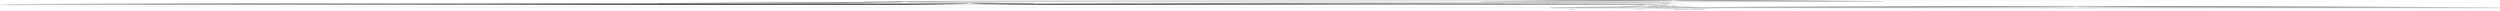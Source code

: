 digraph G {
	ranksep=3;
	ratio=auto;
	httpsnewsycombinatorcomnewsguidelineshtml->httpsnewsycombinatorcomyccss[ style=dashed ];
	httpsnewsycombinatorcomnewsguidelineshtml->httpsnewsycombinatorcomyc500gif[ style=dashed ];
	httpsnewsycombinatorcom->httpsnewsycombinatorcomvotefor11071517dirupgotonews[ style=bold ];
	httpsnewsycombinatorcom->httpsnewsycombinatorcomfromsiteopenshotvideocom[ style=bold ];
	httpsnewsycombinatorcom->httpsnewsycombinatorcomitemid11065661[ style=bold ];
	httpsnewsycombinatorcom->httpsnewsycombinatorcomitemid11071749[ style=bold ];
	httpsnewsycombinatorcom->httpsnewsycombinatorcomshow[ style=bold ];
	httpsnewsycombinatorcom->httpsnewsycombinatorcomnewsp2[ style=bold ];
	httpsnewsycombinatorcom->httpsnewsycombinatorcomlogingotonews[ style=bold ];
	httpsnewsycombinatorcom->httpsnewsycombinatorcomfromsitewashingtonpostcom[ style=bold ];
	httpsnewsycombinatorcom->httpsnewsycombinatorcomitemid11070764[ style=bold ];
	httpsnewsycombinatorcom->httpsnewsycombinatorcomvotefor11071916dirupgotonews[ style=bold ];
	httpsnewsycombinatorcom->httpsnewsycombinatorcomitemid11069898[ style=bold ];
	httpsnewsycombinatorcom->httpsnewsycombinatorcomfromsiteycombinatorcom[ style=bold ];
	httpsnewsycombinatorcom->httpsnewsycombinatorcomfromsitetheatlanticcom[ style=bold ];
	httpsnewsycombinatorcom->httpsnewsycombinatorcomitemid11072723[ style=bold ];
	httpsnewsycombinatorcom->httpsnewsycombinatorcomfromsitenewyorkercom[ style=bold ];
	httpsnewsycombinatorcom->httpsnewsycombinatorcomvotefor11070600dirupgotonews[ style=bold ];
	httpsnewsycombinatorcom->httpsnewsycombinatorcomuseridwalterbell[ style=bold ];
	httpsnewsycombinatorcom->httpsnewsycombinatorcomfromsitewsjcom[ style=bold ];
	httpsnewsycombinatorcom->httpsnewsycombinatorcomitemid11070923[ style=bold ];
	httpsnewsycombinatorcom->httpsnewsycombinatorcomfromsiteleverco[ style=bold ];
	httpsnewsycombinatorcom->httpsnewsycombinatorcomvotefor11068902dirupgotonews[ style=bold ];
	httpsnewsycombinatorcom->httpsnewsycombinatorcomitemid11069999[ style=bold ];
	httpsnewsycombinatorcom->httpsnewsycombinatorcomfromsitedeepstreamio[ style=bold ];
	httpsnewsycombinatorcom->httpsnewsycombinatorcomnews[ style=bold ];
	httpsnewsycombinatorcom->httpsnewsycombinatorcomvotefor11070528dirupgotonews[ style=bold ];
	httpsnewsycombinatorcom->httpsnewsycombinatorcomjobs[ style=bold ];
	httpsnewsycombinatorcom->httpsnewsycombinatorcomitemid11072799[ style=bold ];
	httpsnewsycombinatorcom->httpsnewsycombinatorcomvotefor11070104dirupgotonews[ style=bold ];
	httpsnewsycombinatorcom->httpsnewsycombinatorcomdmcahtml[ style=bold ];
	httpsnewsycombinatorcom->httpsnewsycombinatorcomuseridmolsson[ style=bold ];
	httpsnewsycombinatorcom->httpsnewsycombinatorcomitemid11070147[ style=bold ];
	httpsnewsycombinatorcom->httpsnewsycombinatorcomlists[ style=bold ];
	httpsnewsycombinatorcom->httpsnewsycombinatorcomuseridAmorymeltzer[ style=bold ];
	httpsnewsycombinatorcom->httpsnewsycombinatorcomitemid11072467[ style=bold ];
	httpsnewsycombinatorcom->httpsnewsycombinatorcomfromsitepnasorg[ style=bold ];
	httpsnewsycombinatorcom->httpsnewsycombinatorcomvotefor11070147dirupgotonews[ style=bold ];
	httpsnewsycombinatorcom->httpsnewsycombinatorcomuseridfforflo[ style=bold ];
	httpsnewsycombinatorcom->httpsnewsycombinatorcomvotefor11070805dirupgotonews[ style=bold ];
	httpsnewsycombinatorcom->httpsnewsycombinatorcomvotefor11072723dirupgotonews[ style=bold ];
	httpsnewsycombinatorcom->httpsnewsycombinatorcomitemid11069994[ style=bold ];
	httpsnewsycombinatorcom->httpsnewsycombinatorcomfromsitevoxcom[ style=bold ];
	httpsnewsycombinatorcom->httpsnewsycombinatorcomnewsguidelineshtml[ style=bold ];
	httpsnewsycombinatorcom->httpsnewsycombinatorcomfromsitenationalgeographiccom[ style=bold ];
	httpsnewsycombinatorcom->httpsnewsycombinatorcomvotefor11069501dirupgotonews[ style=bold ];
	httpsnewsycombinatorcom->httpsnewsycombinatorcomfromsiteblogtwittercom[ style=bold ];
	httpsnewsycombinatorcom->httpsnewsycombinatorcomfromsitebrainpreservationorg[ style=bold ];
	httpsnewsycombinatorcom->httpsnewsycombinatorcomvotefor11071521dirupgotonews[ style=bold ];
	httpsnewsycombinatorcom->httpsnewsycombinatorcomsecurityhtml[ style=bold ];
	httpsnewsycombinatorcom->httpsnewsycombinatorcomuseridThevet[ style=bold ];
	httpsnewsycombinatorcom->httpsnewsycombinatorcomvotefor11069994dirupgotonews[ style=bold ];
	httpsnewsycombinatorcom->httpsnewsycombinatorcomfromsitenytimescom[ style=bold ];
	httpsnewsycombinatorcom->httpsnewsycombinatorcomvotefor11065661dirupgotonews[ style=bold ];
	httpsnewsycombinatorcom->httpsnewsycombinatorcomvotefor11070192dirupgotonews[ style=bold ];
	httpsnewsycombinatorcom->httpsnewsycombinatorcomfromsitehollywoodreportercom[ style=bold ];
	httpsnewsycombinatorcom->httpsnewsycombinatorcomvotefor11069898dirupgotonews[ style=bold ];
	httpsnewsycombinatorcom->httpsnewsycombinatorcomfromsiteopensourcecom[ style=bold ];
	httpsnewsycombinatorcom->httpsnewsycombinatorcomvotefor11072467dirupgotonews[ style=bold ];
	httpsnewsycombinatorcom->httpsnewsycombinatorcomfromsitemediumcom[ style=bold ];
	httpsnewsycombinatorcom->httpsnewsycombinatorcomfromsitejuliacomputingcom[ style=bold ];
	httpsnewsycombinatorcom->httpsnewsycombinatorcomfromsitereuterscom[ style=bold ];
	httpsnewsycombinatorcom->httpsnewsycombinatorcomitemid11070600[ style=bold ];
	httpsnewsycombinatorcom->httpsnewsycombinatorcomfromsitegithubcom[ style=bold ];
	httpsnewsycombinatorcom->httpsnewsycombinatorcomfromsiteamazoncom[ style=bold ];
	httpsnewsycombinatorcom->httpsnewsycombinatorcomvotefor11069999dirupgotonews[ style=bold ];
	httpsnewsycombinatorcom->httpsnewsycombinatorcomitemid11068902[ style=bold ];
	httpsnewsycombinatorcom->httpsnewsycombinatorcomvotefor11071177dirupgotonews[ style=bold ];
	httpsnewsycombinatorcom->httpsnewsycombinatorcomask[ style=bold ];
	httpsnewsycombinatorcom->httpsnewsycombinatorcomitemid11070528[ style=bold ];
	httpsnewsycombinatorcom->httpsnewsycombinatorcomfromsitearstechnicacom[ style=bold ];
	httpsnewsycombinatorcom->httpsnewsycombinatorcombookmarklethtml[ style=bold ];
	httpsnewsycombinatorcom->httpsnewsycombinatorcomnewsfaqhtml[ style=bold ];
	httpsnewsycombinatorcom->httpsnewsycombinatorcomitemid11071521[ style=bold ];
	httpsnewsycombinatorcom->httpsnewsycombinatorcomuseridDiabloD3[ style=bold ];
	httpsnewsycombinatorcom->httpsnewsycombinatorcomnewcomments[ style=bold ];
	httpsnewsycombinatorcom->httpsnewsycombinatorcomfromsitekaylinwalkercom[ style=bold ];
	httpsnewsycombinatorcom->httpsnewsycombinatorcomitemid11070782[ style=bold ];
	httpsnewsycombinatorcom->httpsnewsycombinatorcomitemid11070104[ style=bold ];
	httpsnewsycombinatorcom->httpsnewsycombinatorcomitemid11069501[ style=bold ];
	httpsnewsycombinatorcom->httpsnewsycombinatorcomvotefor11070764dirupgotonews[ style=bold ];
	httpsnewsycombinatorcom->httpsnewsycombinatorcomitemid11071517[ style=bold ];
	httpsnewsycombinatorcom->httpsnewsycombinatorcomfromsitesocketclusterio[ style=bold ];
	httpsnewsycombinatorcom->httpsnewsycombinatorcomuseridchewymouse[ style=bold ];
	httpsnewsycombinatorcom->httpsnewsycombinatorcomuseridsigna11[ style=bold ];
	httpsnewsycombinatorcom->httpsnewsycombinatorcomitemid11069974[ style=bold ];
	httpsnewsycombinatorcom->httpsnewsycombinatorcomuserideamonncarey[ style=bold ];
	httpsnewsycombinatorcom->httpsnewsycombinatorcomnewest[ style=bold ];
	httpsnewsycombinatorcom->httpsnewsycombinatorcomuseridapo[ style=bold ];
	httpsnewsycombinatorcom->httpsnewsycombinatorcomvotefor11071749dirupgotonews[ style=bold ];
	httpsnewsycombinatorcom->httpsnewsycombinatorcomvotefor11072159dirupgotonews[ style=bold ];
	httpsnewsycombinatorcom->httpsnewsycombinatorcomvotefor11070406dirupgotonews[ style=bold ];
	httpsnewsycombinatorcom->httpsnewsycombinatorcomuseridpavornyoh[ style=bold ];
	httpsnewsycombinatorcom->httpsnewsycombinatorcomvotefor11072799dirupgotonews[ style=bold ];
	httpsnewsycombinatorcom->httpsnewsycombinatorcomfromsitebbccom[ style=bold ];
	httpsnewsycombinatorcom->httpsnewsycombinatorcomfromsitewiredcom[ style=bold ];
	httpsnewsycombinatorcom->httpsnewsycombinatorcomitemid11072159[ style=bold ];
	httpsnewsycombinatorcom->httpsnewsycombinatorcomuseridwallflower[ style=bold ];
	httpsnewsycombinatorcom->httpsnewsycombinatorcomitemid11071177[ style=bold ];
	httpsnewsycombinatorcom->httpsnewsycombinatorcomitemid11070406[ style=bold ];
	httpsnewsycombinatorcom->httpsnewsycombinatorcomuseridshahryc[ style=bold ];
	httpsnewsycombinatorcom->httpsnewsycombinatorcomvotefor11070923dirupgotonews[ style=bold ];
	httpsnewsycombinatorcom->httpsnewsycombinatorcomuseridLofkin[ style=bold ];
	httpsnewsycombinatorcom->httpsnewsycombinatorcomuseridshawndumas[ style=bold ];
	httpsnewsycombinatorcom->httpsnewsycombinatorcomuseridjondubois[ style=bold ];
	httpsnewsycombinatorcom->httpsnewsycombinatorcomvotefor11070782dirupgotonews[ style=bold ];
	httpsnewsycombinatorcom->httpsnewsycombinatorcomuseridMzHN[ style=bold ];
	httpsnewsycombinatorcom->httpsnewsycombinatorcomuseridjbranchaud[ style=bold ];
	httpsnewsycombinatorcom->httpsnewsycombinatorcomvotefor11069974dirupgotonews[ style=bold ];
	httpsnewsycombinatorcom->httpsnewsycombinatorcomitemid11070192[ style=bold ];
	httpsnewsycombinatorcom->httpsnewsycombinatorcomfromsitephysorg[ style=bold ];
	httpsnewsycombinatorcom->httpsnewsycombinatorcomitemid11071014[ style=bold ];
	httpsnewsycombinatorcom->httpsnewsycombinatorcomvotefor11070584dirupgotonews[ style=bold ];
	httpsnewsycombinatorcom->httpsnewsycombinatorcomsubmit[ style=bold ];
	httpsnewsycombinatorcom->httpsnewsycombinatorcomitemid11070584[ style=bold ];
	httpsnewsycombinatorcom->httpsnewsycombinatorcomuseridhepha1979[ style=bold ];
	httpsnewsycombinatorcom->httpsnewsycombinatorcomuseriddankohn1[ style=bold ];
	httpsnewsycombinatorcom->httpsnewsycombinatorcomitemid11072761[ style=bold ];
	httpsnewsycombinatorcom->httpsnewsycombinatorcomuseridtroika[ style=bold ];
	httpsnewsycombinatorcom->httpsnewsycombinatorcomvotefor11072359dirupgotonews[ style=bold ];
	httpsnewsycombinatorcom->httpsnewsycombinatorcomuseridnkurz[ style=bold ];
	httpsnewsycombinatorcom->httpsnewsycombinatorcomfromsitebloombergcom[ style=bold ];
	httpsnewsycombinatorcom->httpsnewsycombinatorcomitemid11070805[ style=bold ];
	httpsnewsycombinatorcom->httpsnewsycombinatorcomuseridnikolay[ style=bold ];
	httpsnewsycombinatorcom->httpsnewsycombinatorcomuseridr721[ style=bold ];
	httpsnewsycombinatorcom->httpsnewsycombinatorcomvotefor11071014dirupgotonews[ style=bold ];
	httpsnewsycombinatorcom->httpsnewsycombinatorcomitemid11072359[ style=bold ];
	httpsnewsycombinatorcom->httpsnewsycombinatorcomuseridpdq[ style=bold ];
	httpsnewsycombinatorcom->httpsnewsycombinatorcomuseriddrakaal[ style=bold ];
	httpsnewsycombinatorcom->httpsnewsycombinatorcomfromsitetechcrunchcom[ style=bold ];
	httpsnewsycombinatorcom->httpsnewsycombinatorcomitemid11071916[ style=bold ];
	httpsnewsycombinatorcom->httpsnewsycombinatorcomuseridbootload[ style=bold ];
	httpsnewsycombinatorcom->httpsnewsycombinatorcomy18gif[ style=dashed ];
	httpsnewsycombinatorcom->httpsnewsycombinatorcomsgif[ style=dashed ];
	httpsnewsycombinatorcom->httpsnewsycombinatorcomnewscssI3uMhSgJy7uTRfP6zeEN[ style=dashed ];
	httpsnewsycombinatorcomvotefor10544863dirupgotosubmitted3Fid3Dneuromancer2701->httpsnewsycombinatorcomforgotid[ style=bold ];
	httpsnewsycombinatorcomitemid10974807->httpsnewsycombinatorcomitemid10978535[ style=bold ];
	httpsnewsycombinatorcomitemid10974807->httpsnewsycombinatorcomitemid10975667[ style=bold ];
	httpsnewsycombinatorcomitemid10974807->httpsnewsycombinatorcomitemid10974938[ style=bold ];
	httpsnewsycombinatorcomitemid10974807->httpsnewsycombinatorcomitemid10977526[ style=bold ];
	httpsnewsycombinatorcomitemid10974807->httpsnewsycombinatorcomask[ style=bold ];
	httpsnewsycombinatorcomitemid10974807->httpsnewsycombinatorcomuseridgburt[ style=bold ];
	httpsnewsycombinatorcomitemid10974807->httpsnewsycombinatorcomvotefor10975667dirupgotoitem3Fid3D10974807[ style=bold ];
	httpsnewsycombinatorcomitemid10974807->httpsnewsycombinatorcomnewsguidelineshtml[ style=bold ];
	httpsnewsycombinatorcomitemid10974807->httpsnewsycombinatorcomlogingotoitem3Fid3D10974807[ style=bold ];
	httpsnewsycombinatorcomitemid10974807->httpsnewsycombinatorcomdmcahtml[ style=bold ];
	httpsnewsycombinatorcomitemid10974807->httpsnewsycombinatorcomvotefor10974938dirupgotoitem3Fid3D10974807[ style=bold ];
	httpsnewsycombinatorcomitemid10974807->httpsnewsycombinatorcomnewest[ style=bold ];
	httpsnewsycombinatorcomitemid10974807->httpsnewsycombinatorcomsecurityhtml[ style=bold ];
	httpsnewsycombinatorcomitemid10974807->httpsnewsycombinatorcomsubmit[ style=bold ];
	httpsnewsycombinatorcomitemid10974807->httpsnewsycombinatorcomuseridj45[ style=bold ];
	httpsnewsycombinatorcomitemid10974807->httpsnewsycombinatorcomlists[ style=bold ];
	httpsnewsycombinatorcomitemid10974807->httpsnewsycombinatorcomnewcomments[ style=bold ];
	httpsnewsycombinatorcomitemid10974807->httpsnewsycombinatorcomuseridkevin[ style=bold ];
	httpsnewsycombinatorcomitemid10974807->httpsnewsycombinatorcomvotefor10974855dirupgotoitem3Fid3D10974807[ style=bold ];
	httpsnewsycombinatorcomitemid10974807->httpsnewsycombinatorcombookmarklethtml[ style=bold ];
	httpsnewsycombinatorcomitemid10974807->httpsnewsycombinatorcomitemid10974770[ style=bold ];
	httpsnewsycombinatorcomitemid10974807->httpsnewsycombinatorcomnewsfaqhtml[ style=bold ];
	httpsnewsycombinatorcomitemid10974807->httpsnewsycombinatorcomuseridTearsInTheRain[ style=bold ];
	httpsnewsycombinatorcomitemid10974807->httpsnewsycombinatorcomnews[ style=bold ];
	httpsnewsycombinatorcomitemid10974807->httpsnewsycombinatorcomvotefor10974807dirupgotoitem3Fid3D10974807[ style=bold ];
	httpsnewsycombinatorcomitemid10974807->httpsnewsycombinatorcomitemid10974855[ style=bold ];
	httpsnewsycombinatorcomitemid10974807->httpsnewsycombinatorcomvotefor10978535dirupgotoitem3Fid3D10974807[ style=bold ];
	httpsnewsycombinatorcomitemid10974807->httpsnewsycombinatorcomjobs[ style=bold ];
	httpsnewsycombinatorcomitemid10974807->httpsnewsycombinatorcomvotefor10977526dirupgotoitem3Fid3D10974807[ style=bold ];
	httpsnewsycombinatorcomitemid10974807->httpsnewsycombinatorcomitemid10974807[ style=bold ];
	httpsnewsycombinatorcomitemid10974807->httpsnewsycombinatorcomuseridjrowley[ style=bold ];
	httpsnewsycombinatorcomitemid10974807->httpsnewsycombinatorcomshow[ style=bold ];
	httpsnewsycombinatorcomitemid10974807->httpsnewsycombinatorcomuseridsimantel[ style=bold ];
	httpsnewsycombinatorcomitemid10974807->httpsnewsycombinatorcomnewscssI3uMhSgJy7uTRfP6zeEN[ style=dashed ];
	httpsnewsycombinatorcomitemid10974807->httpsnewsycombinatorcomy18gif[ style=dashed ];
	httpsnewsycombinatorcomitemid10974807->httpsnewsycombinatorcomsgif[ style=dashed ];
	httpsnewsycombinatorcomuseridneuromancer2701->httpsnewsycombinatorcomnewcomments[ style=bold ];
	httpsnewsycombinatorcomuseridneuromancer2701->httpsnewsycombinatorcomnewest[ style=bold ];
	httpsnewsycombinatorcomuseridneuromancer2701->httpsnewsycombinatorcomuseridneuromancer2701[ style=bold ];
	httpsnewsycombinatorcomuseridneuromancer2701->httpsnewsycombinatorcomshow[ style=bold ];
	httpsnewsycombinatorcomuseridneuromancer2701->httpsnewsycombinatorcomjobs[ style=bold ];
	httpsnewsycombinatorcomuseridneuromancer2701->httpsnewsycombinatorcomlogingotouser3Fid3Dneuromancer2701[ style=bold ];
	httpsnewsycombinatorcomuseridneuromancer2701->httpsnewsycombinatorcomsubmit[ style=bold ];
	httpsnewsycombinatorcomuseridneuromancer2701->httpsnewsycombinatorcomthreadsidneuromancer2701[ style=bold ];
	httpsnewsycombinatorcomuseridneuromancer2701->httpsnewsycombinatorcomsubmittedidneuromancer2701[ style=bold ];
	httpsnewsycombinatorcomuseridneuromancer2701->httpsnewsycombinatorcomnews[ style=bold ];
	httpsnewsycombinatorcomuseridneuromancer2701->httpsnewsycombinatorcomask[ style=bold ];
	httpsnewsycombinatorcomuseridneuromancer2701->httpsnewsycombinatorcomnewscssI3uMhSgJy7uTRfP6zeEN[ style=dashed ];
	httpsnewsycombinatorcomuseridneuromancer2701->httpsnewsycombinatorcomy18gif[ style=dashed ];
	httpsnewsycombinatorcomreplyid11072004gotoitem3Fid3D11071517->httpsnewsycombinatorcomforgotid[ style=bold ];
	httpsnewsycombinatorcomfromsiteycombinatorcom->httpsnewsycombinatorcomuseridshayannafisi[ style=bold ];
	httpsnewsycombinatorcomfromsiteycombinatorcom->httpsnewsycombinatorcomitemid10677845[ style=bold ];
	httpsnewsycombinatorcomfromsiteycombinatorcom->httpsnewsycombinatorcomvotefor11055270dirupgotofrom3Fsite3Dycombinatorcom[ style=bold ];
	httpsnewsycombinatorcomfromsiteycombinatorcom->httpsnewsycombinatorcomnewcomments[ style=bold ];
	httpsnewsycombinatorcomfromsiteycombinatorcom->httpsnewsycombinatorcomfromsiteycombinatorcom[ style=bold ];
	httpsnewsycombinatorcomfromsiteycombinatorcom->httpsnewsycombinatorcomitemid10692960[ style=bold ];
	httpsnewsycombinatorcomfromsiteycombinatorcom->httpsnewsycombinatorcomuseridCaiGengYang[ style=bold ];
	httpsnewsycombinatorcomfromsiteycombinatorcom->httpsnewsycombinatorcomuseriddshankar[ style=bold ];
	httpsnewsycombinatorcomfromsiteycombinatorcom->httpsnewsycombinatorcomvotefor10976633dirupgotofrom3Fsite3Dycombinatorcom[ style=bold ];
	httpsnewsycombinatorcomfromsiteycombinatorcom->httpsnewsycombinatorcomuseridhepha1979[ style=bold ];
	httpsnewsycombinatorcomfromsiteycombinatorcom->httpsnewsycombinatorcomvotefor10974552dirupgotofrom3Fsite3Dycombinatorcom[ style=bold ];
	httpsnewsycombinatorcomfromsiteycombinatorcom->httpsnewsycombinatorcombookmarklethtml[ style=bold ];
	httpsnewsycombinatorcomfromsiteycombinatorcom->httpsnewsycombinatorcomdmcahtml[ style=bold ];
	httpsnewsycombinatorcomfromsiteycombinatorcom->httpsnewsycombinatorcomuseridwasd[ style=bold ];
	httpsnewsycombinatorcomfromsiteycombinatorcom->httpsnewsycombinatorcomvotefor11058780dirupgotofrom3Fsite3Dycombinatorcom[ style=bold ];
	httpsnewsycombinatorcomfromsiteycombinatorcom->httpsnewsycombinatorcomuseridjjar[ style=bold ];
	httpsnewsycombinatorcomfromsiteycombinatorcom->httpsnewsycombinatorcomitemid10754546[ style=bold ];
	httpsnewsycombinatorcomfromsiteycombinatorcom->httpsnewsycombinatorcomuseriduday11[ style=bold ];
	httpsnewsycombinatorcomfromsiteycombinatorcom->httpsnewsycombinatorcomuseridroymurdock[ style=bold ];
	httpsnewsycombinatorcomfromsiteycombinatorcom->httpsnewsycombinatorcomitemid10974552[ style=bold ];
	httpsnewsycombinatorcomfromsiteycombinatorcom->httpsnewsycombinatorcomlogingotofrom3Fsite3Dycombinatorcom[ style=bold ];
	httpsnewsycombinatorcomfromsiteycombinatorcom->httpsnewsycombinatorcomvotefor10602757dirupgotofrom3Fsite3Dycombinatorcom[ style=bold ];
	httpsnewsycombinatorcomfromsiteycombinatorcom->httpsnewsycombinatorcomuseridsama[ style=bold ];
	httpsnewsycombinatorcomfromsiteycombinatorcom->httpsnewsycombinatorcomuseridkevin[ style=bold ];
	httpsnewsycombinatorcomfromsiteycombinatorcom->httpsnewsycombinatorcomvotefor10679835dirupgotofrom3Fsite3Dycombinatorcom[ style=bold ];
	httpsnewsycombinatorcomfromsiteycombinatorcom->httpsnewsycombinatorcomitemid10629962[ style=bold ];
	httpsnewsycombinatorcomfromsiteycombinatorcom->httpsnewsycombinatorcomitemid10790962[ style=bold ];
	httpsnewsycombinatorcomfromsiteycombinatorcom->httpsnewsycombinatorcomuseridjasoncartwright[ style=bold ];
	httpsnewsycombinatorcomfromsiteycombinatorcom->httpsnewsycombinatorcomitemid11002801[ style=bold ];
	httpsnewsycombinatorcomfromsiteycombinatorcom->httpsnewsycombinatorcomvotefor10964456dirupgotofrom3Fsite3Dycombinatorcom[ style=bold ];
	httpsnewsycombinatorcomfromsiteycombinatorcom->httpsnewsycombinatorcomuseridabritishguy[ style=bold ];
	httpsnewsycombinatorcomfromsiteycombinatorcom->httpsnewsycombinatorcomnews[ style=bold ];
	httpsnewsycombinatorcomfromsiteycombinatorcom->httpsnewsycombinatorcomnewest[ style=bold ];
	httpsnewsycombinatorcomfromsiteycombinatorcom->httpsnewsycombinatorcomitemid10982340[ style=bold ];
	httpsnewsycombinatorcomfromsiteycombinatorcom->httpsnewsycombinatorcomuseridpedalpete[ style=bold ];
	httpsnewsycombinatorcomfromsiteycombinatorcom->httpsnewsycombinatorcomvotefor11067999dirupgotofrom3Fsite3Dycombinatorcom[ style=bold ];
	httpsnewsycombinatorcomfromsiteycombinatorcom->httpsnewsycombinatorcomitemid10641927[ style=bold ];
	httpsnewsycombinatorcomfromsiteycombinatorcom->httpsnewsycombinatorcomitemid10679835[ style=bold ];
	httpsnewsycombinatorcomfromsiteycombinatorcom->httpsnewsycombinatorcomvotefor10665438dirupgotofrom3Fsite3Dycombinatorcom[ style=bold ];
	httpsnewsycombinatorcomfromsiteycombinatorcom->httpsnewsycombinatorcomitemid10881402[ style=bold ];
	httpsnewsycombinatorcomfromsiteycombinatorcom->httpsnewsycombinatorcomvotefor10636832dirupgotofrom3Fsite3Dycombinatorcom[ style=bold ];
	httpsnewsycombinatorcomfromsiteycombinatorcom->httpsnewsycombinatorcomitemid10768001[ style=bold ];
	httpsnewsycombinatorcomfromsiteycombinatorcom->httpsnewsycombinatorcomuseridwslh[ style=bold ];
	httpsnewsycombinatorcomfromsiteycombinatorcom->httpsnewsycombinatorcomtopcolors[ style=bold ];
	httpsnewsycombinatorcomfromsiteycombinatorcom->httpsnewsycombinatorcomvotefor10982340dirupgotofrom3Fsite3Dycombinatorcom[ style=bold ];
	httpsnewsycombinatorcomfromsiteycombinatorcom->httpsnewsycombinatorcomitemid10636832[ style=bold ];
	httpsnewsycombinatorcomfromsiteycombinatorcom->httpsnewsycombinatorcomuseridkareemm[ style=bold ];
	httpsnewsycombinatorcomfromsiteycombinatorcom->httpsnewsycombinatorcomvotefor10713632dirupgotofrom3Fsite3Dycombinatorcom[ style=bold ];
	httpsnewsycombinatorcomfromsiteycombinatorcom->httpsnewsycombinatorcomitemid10665438[ style=bold ];
	httpsnewsycombinatorcomfromsiteycombinatorcom->httpsnewsycombinatorcomvotefor11031039dirupgotofrom3Fsite3Dycombinatorcom[ style=bold ];
	httpsnewsycombinatorcomfromsiteycombinatorcom->httpsnewsycombinatorcomitemid10964456[ style=bold ];
	httpsnewsycombinatorcomfromsiteycombinatorcom->httpsnewsycombinatorcomsubmit[ style=bold ];
	httpsnewsycombinatorcomfromsiteycombinatorcom->httpsnewsycombinatorcomitemid11031039[ style=bold ];
	httpsnewsycombinatorcomfromsiteycombinatorcom->httpsnewsycombinatorcomfromsiteycombinatorcomnext10602748[ style=bold ];
	httpsnewsycombinatorcomfromsiteycombinatorcom->httpsnewsycombinatorcomsecurityhtml[ style=bold ];
	httpsnewsycombinatorcomfromsiteycombinatorcom->httpsnewsycombinatorcomitemid10981794[ style=bold ];
	httpsnewsycombinatorcomfromsiteycombinatorcom->httpsnewsycombinatorcomvotefor10981794dirupgotofrom3Fsite3Dycombinatorcom[ style=bold ];
	httpsnewsycombinatorcomfromsiteycombinatorcom->httpsnewsycombinatorcomitemid11055270[ style=bold ];
	httpsnewsycombinatorcomfromsiteycombinatorcom->httpsnewsycombinatorcomitemid10713632[ style=bold ];
	httpsnewsycombinatorcomfromsiteycombinatorcom->httpsnewsycombinatorcomitemid10976633[ style=bold ];
	httpsnewsycombinatorcomfromsiteycombinatorcom->httpsnewsycombinatorcomitemid11027159[ style=bold ];
	httpsnewsycombinatorcomfromsiteycombinatorcom->httpsnewsycombinatorcomitemid10911364[ style=bold ];
	httpsnewsycombinatorcomfromsiteycombinatorcom->httpsnewsycombinatorcomlists[ style=bold ];
	httpsnewsycombinatorcomfromsiteycombinatorcom->httpsnewsycombinatorcomitemid10940849[ style=bold ];
	httpsnewsycombinatorcomfromsiteycombinatorcom->httpsnewsycombinatorcomvotefor10641927dirupgotofrom3Fsite3Dycombinatorcom[ style=bold ];
	httpsnewsycombinatorcomfromsiteycombinatorcom->httpsnewsycombinatorcomitemid11067999[ style=bold ];
	httpsnewsycombinatorcomfromsiteycombinatorcom->httpsnewsycombinatorcomvotefor10881402dirupgotofrom3Fsite3Dycombinatorcom[ style=bold ];
	httpsnewsycombinatorcomfromsiteycombinatorcom->httpsnewsycombinatorcomvotefor10790962dirupgotofrom3Fsite3Dycombinatorcom[ style=bold ];
	httpsnewsycombinatorcomfromsiteycombinatorcom->httpsnewsycombinatorcomitemid10602761[ style=bold ];
	httpsnewsycombinatorcomfromsiteycombinatorcom->httpsnewsycombinatorcomitemid11058780[ style=bold ];
	httpsnewsycombinatorcomfromsiteycombinatorcom->httpsnewsycombinatorcomuseridreimertz[ style=bold ];
	httpsnewsycombinatorcomfromsiteycombinatorcom->httpsnewsycombinatorcomvotefor10911364dirupgotofrom3Fsite3Dycombinatorcom[ style=bold ];
	httpsnewsycombinatorcomfromsiteycombinatorcom->httpsnewsycombinatorcomitemid10602757[ style=bold ];
	httpsnewsycombinatorcomfromsiteycombinatorcom->httpsnewsycombinatorcomjobs[ style=bold ];
	httpsnewsycombinatorcomfromsiteycombinatorcom->httpsnewsycombinatorcomuseridcryptoz[ style=bold ];
	httpsnewsycombinatorcomfromsiteycombinatorcom->httpsnewsycombinatorcomitemid10654769[ style=bold ];
	httpsnewsycombinatorcomfromsiteycombinatorcom->httpsnewsycombinatorcomvotefor10866884dirupgotofrom3Fsite3Dycombinatorcom[ style=bold ];
	httpsnewsycombinatorcomfromsiteycombinatorcom->httpsnewsycombinatorcomuseridkolodny[ style=bold ];
	httpsnewsycombinatorcomfromsiteycombinatorcom->httpsnewsycombinatorcomuseridkayhi[ style=bold ];
	httpsnewsycombinatorcomfromsiteycombinatorcom->httpsnewsycombinatorcomvotefor11002801dirupgotofrom3Fsite3Dycombinatorcom[ style=bold ];
	httpsnewsycombinatorcomfromsiteycombinatorcom->httpsnewsycombinatorcomitemid11072723[ style=bold ];
	httpsnewsycombinatorcomfromsiteycombinatorcom->httpsnewsycombinatorcomvotefor10677845dirupgotofrom3Fsite3Dycombinatorcom[ style=bold ];
	httpsnewsycombinatorcomfromsiteycombinatorcom->httpsnewsycombinatorcomnewsfaqhtml[ style=bold ];
	httpsnewsycombinatorcomfromsiteycombinatorcom->httpsnewsycombinatorcomitemid10866884[ style=bold ];
	httpsnewsycombinatorcomfromsiteycombinatorcom->httpsnewsycombinatorcomshow[ style=bold ];
	httpsnewsycombinatorcomfromsiteycombinatorcom->httpsnewsycombinatorcomvotefor11027159dirupgotofrom3Fsite3Dycombinatorcom[ style=bold ];
	httpsnewsycombinatorcomfromsiteycombinatorcom->httpsnewsycombinatorcomvotefor10754546dirupgotofrom3Fsite3Dycombinatorcom[ style=bold ];
	httpsnewsycombinatorcomfromsiteycombinatorcom->httpsnewsycombinatorcomuseridmattkrisiloff[ style=bold ];
	httpsnewsycombinatorcomfromsiteycombinatorcom->httpsnewsycombinatorcomnewsguidelineshtml[ style=bold ];
	httpsnewsycombinatorcomfromsiteycombinatorcom->httpsnewsycombinatorcomvotefor10629962dirupgotofrom3Fsite3Dycombinatorcom[ style=bold ];
	httpsnewsycombinatorcomfromsiteycombinatorcom->httpsnewsycombinatorcomuseridmikecarlton[ style=bold ];
	httpsnewsycombinatorcomfromsiteycombinatorcom->httpsnewsycombinatorcomvotefor10654769dirupgotofrom3Fsite3Dycombinatorcom[ style=bold ];
	httpsnewsycombinatorcomfromsiteycombinatorcom->httpsnewsycombinatorcomvotefor10602761dirupgotofrom3Fsite3Dycombinatorcom[ style=bold ];
	httpsnewsycombinatorcomfromsiteycombinatorcom->httpsnewsycombinatorcomuseridjameshk[ style=bold ];
	httpsnewsycombinatorcomfromsiteycombinatorcom->httpsnewsycombinatorcomuseridphilip1209[ style=bold ];
	httpsnewsycombinatorcomfromsiteycombinatorcom->httpsnewsycombinatorcomvotefor10940849dirupgotofrom3Fsite3Dycombinatorcom[ style=bold ];
	httpsnewsycombinatorcomfromsiteycombinatorcom->httpsnewsycombinatorcomvotefor11072723dirupgotofrom3Fsite3Dycombinatorcom[ style=bold ];
	httpsnewsycombinatorcomfromsiteycombinatorcom->httpsnewsycombinatorcomuseridlacorp[ style=bold ];
	httpsnewsycombinatorcomfromsiteycombinatorcom->httpsnewsycombinatorcomvotefor10768001dirupgotofrom3Fsite3Dycombinatorcom[ style=bold ];
	httpsnewsycombinatorcomfromsiteycombinatorcom->httpsnewsycombinatorcomvotefor10692960dirupgotofrom3Fsite3Dycombinatorcom[ style=bold ];
	httpsnewsycombinatorcomfromsiteycombinatorcom->httpsnewsycombinatorcomuseridmtviewdave[ style=bold ];
	httpsnewsycombinatorcomfromsiteycombinatorcom->httpsnewsycombinatorcomuseridkatm[ style=bold ];
	httpsnewsycombinatorcomfromsiteycombinatorcom->httpsnewsycombinatorcomask[ style=bold ];
	httpsnewsycombinatorcomfromsiteycombinatorcom->httpsnewsycombinatorcomnewscssI3uMhSgJy7uTRfP6zeEN[ style=dashed ];
	httpsnewsycombinatorcomfromsiteycombinatorcom->httpsnewsycombinatorcomy18gif[ style=dashed ];
	httpsnewsycombinatorcomfromsiteycombinatorcom->httpsnewsycombinatorcomsgif[ style=dashed ];
	httpsnewsycombinatorcomnewsfaqhtml->httpsnewsycombinatorcomsubmittedidwhoishiring[ style=bold ];
	httpsnewsycombinatorcomnewsfaqhtml->httpsnewsycombinatorcomnewpoll[ style=bold ];
	httpsnewsycombinatorcomnewsfaqhtml->httpsnewsycombinatorcomnewsguidelineshtml[ style=bold ];
	httpsnewsycombinatorcomnewsfaqhtml->httpsnewsycombinatorcomnewest[ style=bold ];
	httpsnewsycombinatorcomnewsfaqhtml->httpsnewsycombinatorcomnewcomments[ style=bold ];
	httpsnewsycombinatorcomnewsfaqhtml->httpsnewsycombinatorcomformatdoc[ style=bold ];
	httpsnewsycombinatorcomnewsfaqhtml->httpsnewsycombinatorcomyccss[ style=dashed ];
	httpsnewsycombinatorcomnewsfaqhtml->httpsnewsycombinatorcomyc500gif[ style=dashed ];
	httpsnewsycombinatorcombookmarklethtml->httpnewsycombinatorcom[ style=bold ];
	httpsnewsycombinatorcombookmarklethtml->httpsnewsycombinatorcomyc500gif[ style=dashed ];
	httpsnewsycombinatorcombookmarklethtml->httpsnewsycombinatorcomyccss[ style=dashed ];
	httpsnewsycombinatorcomreplyid11072268gotoitem3Fid3D11071517->httpsnewsycombinatorcomforgotid[ style=bold ];
	httpsnewsycombinatorcomlogingotosubmitted3Fid3Dneuromancer2701->httpsnewsycombinatorcomforgotid[ style=bold ];
	httpsnewsycombinatorcomsecurityhtml->httpsnewsycombinatorcomitemid8604586[ style=bold ];
	httpsnewsycombinatorcomsecurityhtml->httpsnewsycombinatorcomitemid639976[ style=bold ];
	httpsnewsycombinatorcomsecurityhtml->httpsnewsycombinatorcomyccss[ style=dashed ];
	httpsnewsycombinatorcomsecurityhtml->httpsnewsycombinatorcomyc500gif[ style=dashed ];
	httpsnewsycombinatorcomitemid10974552->httpsnewsycombinatorcomnewsguidelineshtml[ style=bold ];
	httpsnewsycombinatorcomitemid10974552->httpsnewsycombinatorcomdmcahtml[ style=bold ];
	httpsnewsycombinatorcomitemid10974552->httpsnewsycombinatorcomuseridryporter[ style=bold ];
	httpsnewsycombinatorcomitemid10974552->httpsnewsycombinatorcomitemid10976526[ style=bold ];
	httpsnewsycombinatorcomitemid10974552->httpsnewsycombinatorcomuseridjparker165[ style=bold ];
	httpsnewsycombinatorcomitemid10974552->httpsnewsycombinatorcomvotefor10975255dirupgotoitem3Fid3D10974552[ style=bold ];
	httpsnewsycombinatorcomitemid10974552->httpsnewsycombinatorcomvotefor10975667dirupgotoitem3Fid3D10974552[ style=bold ];
	httpsnewsycombinatorcomitemid10974552->httpsnewsycombinatorcomitemid10975347[ style=bold ];
	httpsnewsycombinatorcomitemid10974552->httpsnewsycombinatorcomitemid10974962[ style=bold ];
	httpsnewsycombinatorcomitemid10974552->httpsnewsycombinatorcomlogingotoitem3Fid3D10974552[ style=bold ];
	httpsnewsycombinatorcomitemid10974552->httpsnewsycombinatorcomitemid10978549[ style=bold ];
	httpsnewsycombinatorcomitemid10974552->httpsnewsycombinatorcomitemid10974643[ style=bold ];
	httpsnewsycombinatorcomitemid10974552->httpsnewsycombinatorcomvotefor10975221dirupgotoitem3Fid3D10974552[ style=bold ];
	httpsnewsycombinatorcomitemid10974552->httpsnewsycombinatorcomvotefor10975420dirupgotoitem3Fid3D10974552[ style=bold ];
	httpsnewsycombinatorcomitemid10974552->httpsnewsycombinatorcomuseridS4M[ style=bold ];
	httpsnewsycombinatorcomitemid10974552->httpsnewsycombinatorcomvotefor10974807dirupgotoitem3Fid3D10974552[ style=bold ];
	httpsnewsycombinatorcomitemid10974552->httpsnewsycombinatorcomvotefor10978078dirupgotoitem3Fid3D10974552[ style=bold ];
	httpsnewsycombinatorcomitemid10974552->httpsnewsycombinatorcomitemid10975390[ style=bold ];
	httpsnewsycombinatorcomitemid10974552->httpsnewsycombinatorcomvotefor10974793dirupgotoitem3Fid3D10974552[ style=bold ];
	httpsnewsycombinatorcomitemid10974552->httpsnewsycombinatorcomvotefor10975573dirupgotoitem3Fid3D10974552[ style=bold ];
	httpsnewsycombinatorcomitemid10974552->httpsnewsycombinatorcomvotefor10976174dirupgotoitem3Fid3D10974552[ style=bold ];
	httpsnewsycombinatorcomitemid10974552->httpsnewsycombinatorcomitemid10974998[ style=bold ];
	httpsnewsycombinatorcomitemid10974552->httpsnewsycombinatorcomitemid10977688[ style=bold ];
	httpsnewsycombinatorcomitemid10974552->httpsnewsycombinatorcomitemid10977759[ style=bold ];
	httpsnewsycombinatorcomitemid10974552->httpsnewsycombinatorcomitemid10975358[ style=bold ];
	httpsnewsycombinatorcomitemid10974552->httpsnewsycombinatorcomvotefor10978397dirupgotoitem3Fid3D10974552[ style=bold ];
	httpsnewsycombinatorcomitemid10974552->httpsnewsycombinatorcomitemid10975068[ style=bold ];
	httpsnewsycombinatorcomitemid10974552->httpsnewsycombinatorcomitemid10975296[ style=bold ];
	httpsnewsycombinatorcomitemid10974552->httpsnewsycombinatorcomuseridteej[ style=bold ];
	httpsnewsycombinatorcomitemid10974552->httpsnewsycombinatorcomvotefor10974905dirupgotoitem3Fid3D10974552[ style=bold ];
	httpsnewsycombinatorcomitemid10974552->httpsnewsycombinatorcomvotefor10974643dirupgotoitem3Fid3D10974552[ style=bold ];
	httpsnewsycombinatorcomitemid10974552->httpsnewsycombinatorcomitemid10977877[ style=bold ];
	httpsnewsycombinatorcomitemid10974552->httpsnewsycombinatorcomuseridKinnard[ style=bold ];
	httpsnewsycombinatorcomitemid10974552->httpsnewsycombinatorcomvotefor10974998dirupgotoitem3Fid3D10974552[ style=bold ];
	httpsnewsycombinatorcomitemid10974552->httpsnewsycombinatorcomvotefor10974707dirupgotoitem3Fid3D10974552[ style=bold ];
	httpsnewsycombinatorcomitemid10974552->httpsnewsycombinatorcomitemid10978389[ style=bold ];
	httpsnewsycombinatorcomitemid10974552->httpsnewsycombinatorcomvotefor10976831dirupgotoitem3Fid3D10974552[ style=bold ];
	httpsnewsycombinatorcomitemid10974552->httpsnewsycombinatorcomvotefor10977526dirupgotoitem3Fid3D10974552[ style=bold ];
	httpsnewsycombinatorcomitemid10974552->httpsnewsycombinatorcomuseridjgord[ style=bold ];
	httpsnewsycombinatorcomitemid10974552->httpsnewsycombinatorcomitemid10975157[ style=bold ];
	httpsnewsycombinatorcomitemid10974552->httpsnewsycombinatorcomitemid10974918[ style=bold ];
	httpsnewsycombinatorcomitemid10974552->httpsnewsycombinatorcomitemid10977178[ style=bold ];
	httpsnewsycombinatorcomitemid10974552->httpsnewsycombinatorcomuseridbjornsing[ style=bold ];
	httpsnewsycombinatorcomitemid10974552->httpsnewsycombinatorcomitemid10977164[ style=bold ];
	httpsnewsycombinatorcomitemid10974552->httpsnewsycombinatorcomitemid10974922[ style=bold ];
	httpsnewsycombinatorcomitemid10974552->httpsnewsycombinatorcomitemid10978488[ style=bold ];
	httpsnewsycombinatorcomitemid10974552->httpsnewsycombinatorcomshow[ style=bold ];
	httpsnewsycombinatorcomitemid10974552->httpsnewsycombinatorcomvotefor10976204dirupgotoitem3Fid3D10974552[ style=bold ];
	httpsnewsycombinatorcomitemid10974552->httpsnewsycombinatorcomvotefor10978389dirupgotoitem3Fid3D10974552[ style=bold ];
	httpsnewsycombinatorcomitemid10974552->httpsnewsycombinatorcomask[ style=bold ];
	httpsnewsycombinatorcomitemid10974552->httpsnewsycombinatorcomuseridTearsInTheRain[ style=bold ];
	httpsnewsycombinatorcomitemid10974552->httpsnewsycombinatorcomitemid10976627[ style=bold ];
	httpsnewsycombinatorcomitemid10974552->httpsnewsycombinatorcomvotefor10978488dirupgotoitem3Fid3D10974552[ style=bold ];
	httpsnewsycombinatorcomitemid10974552->httpsnewsycombinatorcomvotefor10980653dirupgotoitem3Fid3D10974552[ style=bold ];
	httpsnewsycombinatorcomitemid10974552->httpsnewsycombinatorcomvotefor10974822dirupgotoitem3Fid3D10974552[ style=bold ];
	httpsnewsycombinatorcomitemid10974552->httpsnewsycombinatorcomvotefor10975688dirupgotoitem3Fid3D10974552[ style=bold ];
	httpsnewsycombinatorcomitemid10974552->httpsnewsycombinatorcomitemid10975686[ style=bold ];
	httpsnewsycombinatorcomitemid10974552->httpsnewsycombinatorcomvotefor10975237dirupgotoitem3Fid3D10974552[ style=bold ];
	httpsnewsycombinatorcomitemid10974552->httpsnewsycombinatorcomitemid10977700[ style=bold ];
	httpsnewsycombinatorcomitemid10974552->httpsnewsycombinatorcomuseridjukeinst[ style=bold ];
	httpsnewsycombinatorcomitemid10974552->httpsnewsycombinatorcomuseridn00b101[ style=bold ];
	httpsnewsycombinatorcomitemid10974552->httpsnewsycombinatorcomvotefor10974706dirupgotoitem3Fid3D10974552[ style=bold ];
	httpsnewsycombinatorcomitemid10974552->httpsnewsycombinatorcomvotefor10975187dirupgotoitem3Fid3D10974552[ style=bold ];
	httpsnewsycombinatorcomitemid10974552->httpsnewsycombinatorcomvotefor10975296dirupgotoitem3Fid3D10974552[ style=bold ];
	httpsnewsycombinatorcomitemid10974552->httpsnewsycombinatorcomvotefor10976241dirupgotoitem3Fid3D10974552[ style=bold ];
	httpsnewsycombinatorcomitemid10974552->httpsnewsycombinatorcomitemid10975255[ style=bold ];
	httpsnewsycombinatorcomitemid10974552->httpsnewsycombinatorcomvotefor10979571dirupgotoitem3Fid3D10974552[ style=bold ];
	httpsnewsycombinatorcomitemid10974552->httpsnewsycombinatorcomitemid10974826[ style=bold ];
	httpsnewsycombinatorcomitemid10974552->httpsnewsycombinatorcomvotefor10976808dirupgotoitem3Fid3D10974552[ style=bold ];
	httpsnewsycombinatorcomitemid10974552->httpsnewsycombinatorcomitemid10976583[ style=bold ];
	httpsnewsycombinatorcomitemid10974552->httpsnewsycombinatorcomvotefor10974893dirupgotoitem3Fid3D10974552[ style=bold ];
	httpsnewsycombinatorcomitemid10974552->httpsnewsycombinatorcomitemid10976200[ style=bold ];
	httpsnewsycombinatorcomitemid10974552->httpsnewsycombinatorcomitemid10978224[ style=bold ];
	httpsnewsycombinatorcomitemid10974552->httpsnewsycombinatorcomvotefor10974855dirupgotoitem3Fid3D10974552[ style=bold ];
	httpsnewsycombinatorcomitemid10974552->httpsnewsycombinatorcomvotefor10994581dirupgotoitem3Fid3D10974552[ style=bold ];
	httpsnewsycombinatorcomitemid10974552->httpsnewsycombinatorcomuseridkevin[ style=bold ];
	httpsnewsycombinatorcomitemid10974552->httpsnewsycombinatorcomitemid10978495[ style=bold ];
	httpsnewsycombinatorcomitemid10974552->httpsnewsycombinatorcomvotefor10974962dirupgotoitem3Fid3D10974552[ style=bold ];
	httpsnewsycombinatorcomitemid10974552->httpsnewsycombinatorcomitemid10975715[ style=bold ];
	httpsnewsycombinatorcomitemid10974552->httpsnewsycombinatorcomitemid10975237[ style=bold ];
	httpsnewsycombinatorcomitemid10974552->httpsnewsycombinatorcomvotefor10977164dirupgotoitem3Fid3D10974552[ style=bold ];
	httpsnewsycombinatorcomitemid10974552->httpsnewsycombinatorcomitemid10974831[ style=bold ];
	httpsnewsycombinatorcomitemid10974552->httpsnewsycombinatorcomitemid10975135[ style=bold ];
	httpsnewsycombinatorcomitemid10974552->httpsnewsycombinatorcomuseridargonaut[ style=bold ];
	httpsnewsycombinatorcomitemid10974552->httpsnewsycombinatorcomvotefor10976918dirupgotoitem3Fid3D10974552[ style=bold ];
	httpsnewsycombinatorcomitemid10974552->httpsnewsycombinatorcomitemid10974841[ style=bold ];
	httpsnewsycombinatorcomitemid10974552->httpsnewsycombinatorcomuseridtim333[ style=bold ];
	httpsnewsycombinatorcomitemid10974552->httpsnewsycombinatorcomitemid10974728[ style=bold ];
	httpsnewsycombinatorcomitemid10974552->httpsnewsycombinatorcomvotefor10977868dirupgotoitem3Fid3D10974552[ style=bold ];
	httpsnewsycombinatorcomitemid10974552->httpsnewsycombinatorcomnews[ style=bold ];
	httpsnewsycombinatorcomitemid10974552->httpsnewsycombinatorcomitemid10978078[ style=bold ];
	httpsnewsycombinatorcomitemid10974552->httpsnewsycombinatorcomuseriderichocean[ style=bold ];
	httpsnewsycombinatorcomitemid10974552->httpsnewsycombinatorcomitemid10975108[ style=bold ];
	httpsnewsycombinatorcomitemid10974552->httpsnewsycombinatorcomuseridgiarc[ style=bold ];
	httpsnewsycombinatorcomitemid10974552->httpsnewsycombinatorcomitemid10975320[ style=bold ];
	httpsnewsycombinatorcomitemid10974552->httpsnewsycombinatorcomvotefor10975219dirupgotoitem3Fid3D10974552[ style=bold ];
	httpsnewsycombinatorcomitemid10974552->httpsnewsycombinatorcomvotefor10976200dirupgotoitem3Fid3D10974552[ style=bold ];
	httpsnewsycombinatorcomitemid10974552->httpsnewsycombinatorcomitemid10975929[ style=bold ];
	httpsnewsycombinatorcomitemid10974552->httpsnewsycombinatorcomvotefor10977267dirupgotoitem3Fid3D10974552[ style=bold ];
	httpsnewsycombinatorcomitemid10974552->httpsnewsycombinatorcomuseridjsprogrammer[ style=bold ];
	httpsnewsycombinatorcomitemid10974552->httpsnewsycombinatorcomitemid10974890[ style=bold ];
	httpsnewsycombinatorcomitemid10974552->httpsnewsycombinatorcomitemid10977267[ style=bold ];
	httpsnewsycombinatorcomitemid10974552->httpsnewsycombinatorcomitemid10979571[ style=bold ];
	httpsnewsycombinatorcomitemid10974552->httpsnewsycombinatorcomvotefor10978703dirupgotoitem3Fid3D10974552[ style=bold ];
	httpsnewsycombinatorcomitemid10974552->httpsnewsycombinatorcomitemid10978703[ style=bold ];
	httpsnewsycombinatorcomitemid10974552->httpsnewsycombinatorcomuseridpedalpete[ style=bold ];
	httpsnewsycombinatorcomitemid10974552->httpsnewsycombinatorcomuseridchm[ style=bold ];
	httpsnewsycombinatorcomitemid10974552->httpsnewsycombinatorcomitemid10976863[ style=bold ];
	httpsnewsycombinatorcomitemid10974552->httpsnewsycombinatorcomitemid10974868[ style=bold ];
	httpsnewsycombinatorcomitemid10974552->httpsnewsycombinatorcomvotefor10974830dirupgotoitem3Fid3D10974552[ style=bold ];
	httpsnewsycombinatorcomitemid10974552->httpsnewsycombinatorcomvotefor10974918dirupgotoitem3Fid3D10974552[ style=bold ];
	httpsnewsycombinatorcomitemid10974552->httpsnewsycombinatorcomitemid10975221[ style=bold ];
	httpsnewsycombinatorcomitemid10974552->httpsnewsycombinatorcomitemid10974706[ style=bold ];
	httpsnewsycombinatorcomitemid10974552->httpsnewsycombinatorcomuseridwaterlesscloud[ style=bold ];
	httpsnewsycombinatorcomitemid10974552->httpsnewsycombinatorcomuseridbrudgers[ style=bold ];
	httpsnewsycombinatorcomitemid10974552->httpsnewsycombinatorcomitemid10978121[ style=bold ];
	httpsnewsycombinatorcomitemid10974552->httpsnewsycombinatorcomvotefor10974886dirupgotoitem3Fid3D10974552[ style=bold ];
	httpsnewsycombinatorcomitemid10974552->httpsnewsycombinatorcomuseridwasd[ style=bold ];
	httpsnewsycombinatorcomitemid10974552->httpsnewsycombinatorcomvotefor10978580dirupgotoitem3Fid3D10974552[ style=bold ];
	httpsnewsycombinatorcomitemid10974552->httpsnewsycombinatorcomitemid10975682[ style=bold ];
	httpsnewsycombinatorcomitemid10974552->httpsnewsycombinatorcomvotefor10976026dirupgotoitem3Fid3D10974552[ style=bold ];
	httpsnewsycombinatorcomitemid10974552->httpsnewsycombinatorcomvotefor10976663dirupgotoitem3Fid3D10974552[ style=bold ];
	httpsnewsycombinatorcomitemid10974552->httpsnewsycombinatorcomitemid10975564[ style=bold ];
	httpsnewsycombinatorcomitemid10974552->httpsnewsycombinatorcomreplyid10994581gotoitem3Fid3D10974552[ style=bold ];
	httpsnewsycombinatorcomitemid10974552->httpsnewsycombinatorcomvotefor10974664dirupgotoitem3Fid3D10974552[ style=bold ];
	httpsnewsycombinatorcomitemid10974552->httpsnewsycombinatorcomuseridabalone[ style=bold ];
	httpsnewsycombinatorcomitemid10974552->httpsnewsycombinatorcomitemid10975667[ style=bold ];
	httpsnewsycombinatorcomitemid10974552->httpsnewsycombinatorcomvotefor10974552dirupgotoitem3Fid3D10974552[ style=bold ];
	httpsnewsycombinatorcomitemid10974552->httpsnewsycombinatorcomvotefor10974901dirupgotoitem3Fid3D10974552[ style=bold ];
	httpsnewsycombinatorcomitemid10974552->httpsnewsycombinatorcomvotefor10978224dirupgotoitem3Fid3D10974552[ style=bold ];
	httpsnewsycombinatorcomitemid10974552->httpsnewsycombinatorcomvotefor10974723dirupgotoitem3Fid3D10974552[ style=bold ];
	httpsnewsycombinatorcomitemid10974552->httpsnewsycombinatorcomvotefor10975715dirupgotoitem3Fid3D10974552[ style=bold ];
	httpsnewsycombinatorcomitemid10974552->httpsnewsycombinatorcomitemid10975428[ style=bold ];
	httpsnewsycombinatorcomitemid10974552->httpsnewsycombinatorcomvotefor10974890dirupgotoitem3Fid3D10974552[ style=bold ];
	httpsnewsycombinatorcomitemid10974552->httpsnewsycombinatorcomuseridnightski[ style=bold ];
	httpsnewsycombinatorcomitemid10974552->httpsnewsycombinatorcomitemid10976808[ style=bold ];
	httpsnewsycombinatorcomitemid10974552->httpsnewsycombinatorcomitemid10976435[ style=bold ];
	httpsnewsycombinatorcomitemid10974552->httpsnewsycombinatorcomvotefor10977178dirupgotoitem3Fid3D10974552[ style=bold ];
	httpsnewsycombinatorcomitemid10974552->httpsnewsycombinatorcomvotefor10975068dirupgotoitem3Fid3D10974552[ style=bold ];
	httpsnewsycombinatorcomitemid10974552->httpsnewsycombinatorcomvotefor10976370dirupgotoitem3Fid3D10974552[ style=bold ];
	httpsnewsycombinatorcomitemid10974552->httpsnewsycombinatorcomitemid10976918[ style=bold ];
	httpsnewsycombinatorcomitemid10974552->httpsnewsycombinatorcomitemid10975614[ style=bold ];
	httpsnewsycombinatorcomitemid10974552->httpsnewsycombinatorcomitemid10976561[ style=bold ];
	httpsnewsycombinatorcomitemid10974552->httpsnewsycombinatorcomitemid10974807[ style=bold ];
	httpsnewsycombinatorcomitemid10974552->httpsnewsycombinatorcomuseriddang[ style=bold ];
	httpsnewsycombinatorcomitemid10974552->httpsnewsycombinatorcomvotefor10976561dirupgotoitem3Fid3D10974552[ style=bold ];
	httpsnewsycombinatorcomitemid10974552->httpsnewsycombinatorcomvotefor10975327dirupgotoitem3Fid3D10974552[ style=bold ];
	httpsnewsycombinatorcomitemid10974552->httpsnewsycombinatorcomuseridulasbilgen[ style=bold ];
	httpsnewsycombinatorcomitemid10974552->httpsnewsycombinatorcomlists[ style=bold ];
	httpsnewsycombinatorcomitemid10974552->httpsnewsycombinatorcomitemid10975688[ style=bold ];
	httpsnewsycombinatorcomitemid10974552->httpsnewsycombinatorcomuseridvadym909[ style=bold ];
	httpsnewsycombinatorcomitemid10974552->httpsnewsycombinatorcomuseridhawkice[ style=bold ];
	httpsnewsycombinatorcomitemid10974552->httpsnewsycombinatorcomvotefor10974921dirupgotoitem3Fid3D10974552[ style=bold ];
	httpsnewsycombinatorcomitemid10974552->httpsnewsycombinatorcomuseridroymurdock[ style=bold ];
	httpsnewsycombinatorcomitemid10974552->httpsnewsycombinatorcomuseridjedberg[ style=bold ];
	httpsnewsycombinatorcomitemid10974552->httpsnewsycombinatorcomitemid10977883[ style=bold ];
	httpsnewsycombinatorcomitemid10974552->httpsnewsycombinatorcomitemid10978528[ style=bold ];
	httpsnewsycombinatorcomitemid10974552->httpsnewsycombinatorcomuseridTheBiv[ style=bold ];
	httpsnewsycombinatorcomitemid10974552->httpsnewsycombinatorcomitemid10974683[ style=bold ];
	httpsnewsycombinatorcomitemid10974552->httpsnewsycombinatorcomvotefor10974826dirupgotoitem3Fid3D10974552[ style=bold ];
	httpsnewsycombinatorcomitemid10974552->httpsnewsycombinatorcomitemid10978744[ style=bold ];
	httpsnewsycombinatorcomitemid10974552->httpsnewsycombinatorcomitemid10979474[ style=bold ];
	httpsnewsycombinatorcomitemid10974552->httpsnewsycombinatorcomitemid10975327[ style=bold ];
	httpsnewsycombinatorcomitemid10974552->httpsnewsycombinatorcomuseridmattkrisiloff[ style=bold ];
	httpsnewsycombinatorcomitemid10974552->httpsnewsycombinatorcomvotefor10976435dirupgotoitem3Fid3D10974552[ style=bold ];
	httpsnewsycombinatorcomitemid10974552->httpsnewsycombinatorcomvotefor10978177dirupgotoitem3Fid3D10974552[ style=bold ];
	httpsnewsycombinatorcomitemid10974552->httpsnewsycombinatorcomvotefor10978142dirupgotoitem3Fid3D10974552[ style=bold ];
	httpsnewsycombinatorcomitemid10974552->httpsnewsycombinatorcomvotefor10974841dirupgotoitem3Fid3D10974552[ style=bold ];
	httpsnewsycombinatorcomitemid10974552->httpsnewsycombinatorcomitemid10977288[ style=bold ];
	httpsnewsycombinatorcomitemid10974552->httpsnewsycombinatorcomuseridRadim[ style=bold ];
	httpsnewsycombinatorcomitemid10974552->httpsnewsycombinatorcomitemid10974886[ style=bold ];
	httpsnewsycombinatorcomitemid10974552->httpsnewsycombinatorcomvotefor10975564dirupgotoitem3Fid3D10974552[ style=bold ];
	httpsnewsycombinatorcomitemid10974552->httpsnewsycombinatorcomuserid50CNT[ style=bold ];
	httpsnewsycombinatorcomitemid10974552->httpsnewsycombinatorcomuseridunexpand[ style=bold ];
	httpsnewsycombinatorcomitemid10974552->httpsnewsycombinatorcomvotefor10975347dirupgotoitem3Fid3D10974552[ style=bold ];
	httpsnewsycombinatorcomitemid10974552->httpsnewsycombinatorcomitemid10977868[ style=bold ];
	httpsnewsycombinatorcomitemid10974552->httpsnewsycombinatorcomvotefor10975358dirupgotoitem3Fid3D10974552[ style=bold ];
	httpsnewsycombinatorcomitemid10974552->httpsnewsycombinatorcomuseridjrowley[ style=bold ];
	httpsnewsycombinatorcomitemid10974552->httpsnewsycombinatorcomvotefor10976635dirupgotoitem3Fid3D10974552[ style=bold ];
	httpsnewsycombinatorcomitemid10974552->httpsnewsycombinatorcomitemid10975259[ style=bold ];
	httpsnewsycombinatorcomitemid10974552->httpsnewsycombinatorcomvotefor10978543dirupgotoitem3Fid3D10974552[ style=bold ];
	httpsnewsycombinatorcomitemid10974552->httpsnewsycombinatorcomvotefor10975267dirupgotoitem3Fid3D10974552[ style=bold ];
	httpsnewsycombinatorcomitemid10974552->httpsnewsycombinatorcomvotefor10975042dirupgotoitem3Fid3D10974552[ style=bold ];
	httpsnewsycombinatorcomitemid10974552->httpsnewsycombinatorcomnewest[ style=bold ];
	httpsnewsycombinatorcomitemid10974552->httpsnewsycombinatorcomuseridmikekchar[ style=bold ];
	httpsnewsycombinatorcomitemid10974552->httpsnewsycombinatorcomvotefor10976878dirupgotoitem3Fid3D10974552[ style=bold ];
	httpsnewsycombinatorcomitemid10974552->httpsnewsycombinatorcomvotefor10978535dirupgotoitem3Fid3D10974552[ style=bold ];
	httpsnewsycombinatorcomitemid10974552->httpsnewsycombinatorcomitemid10976878[ style=bold ];
	httpsnewsycombinatorcomitemid10974552->httpsnewsycombinatorcomuseridkatm[ style=bold ];
	httpsnewsycombinatorcomitemid10974552->httpsnewsycombinatorcomvotefor10974695dirupgotoitem3Fid3D10974552[ style=bold ];
	httpsnewsycombinatorcomitemid10974552->httpsnewsycombinatorcomuseridawwstn[ style=bold ];
	httpsnewsycombinatorcomitemid10974552->httpsnewsycombinatorcomitemid10974770[ style=bold ];
	httpsnewsycombinatorcomitemid10974552->httpsnewsycombinatorcomitemid10994581[ style=bold ];
	httpsnewsycombinatorcomitemid10974552->httpsnewsycombinatorcomvotefor10978744dirupgotoitem3Fid3D10974552[ style=bold ];
	httpsnewsycombinatorcomitemid10974552->httpsnewsycombinatorcomvotefor10977700dirupgotoitem3Fid3D10974552[ style=bold ];
	httpsnewsycombinatorcomitemid10974552->httpsnewsycombinatorcomitemid10976400[ style=bold ];
	httpsnewsycombinatorcomitemid10974552->httpsnewsycombinatorcomvotefor10975485dirupgotoitem3Fid3D10974552[ style=bold ];
	httpsnewsycombinatorcomitemid10974552->httpsnewsycombinatorcomitemid10975420[ style=bold ];
	httpsnewsycombinatorcomitemid10974552->httpsnewsycombinatorcomvotefor10975108dirupgotoitem3Fid3D10974552[ style=bold ];
	httpsnewsycombinatorcomitemid10974552->httpsnewsycombinatorcomitemid10976875[ style=bold ];
	httpsnewsycombinatorcomitemid10974552->httpsnewsycombinatorcomitemid10976663[ style=bold ];
	httpsnewsycombinatorcomitemid10974552->httpsnewsycombinatorcomitemid10976831[ style=bold ];
	httpsnewsycombinatorcomitemid10974552->httpsnewsycombinatorcomvotefor10977630dirupgotoitem3Fid3D10974552[ style=bold ];
	httpsnewsycombinatorcomitemid10974552->httpsnewsycombinatorcomuseridtedmiston[ style=bold ];
	httpsnewsycombinatorcomitemid10974552->httpsnewsycombinatorcomuseridlazaroclapp[ style=bold ];
	httpsnewsycombinatorcomitemid10974552->httpsnewsycombinatorcomvotefor10974836dirupgotoitem3Fid3D10974552[ style=bold ];
	httpsnewsycombinatorcomitemid10974552->httpsnewsycombinatorcomuseridKaoruAoiShiho[ style=bold ];
	httpsnewsycombinatorcomitemid10974552->httpsnewsycombinatorcomvotefor10975075dirupgotoitem3Fid3D10974552[ style=bold ];
	httpsnewsycombinatorcomitemid10974552->httpsnewsycombinatorcomitemid10974723[ style=bold ];
	httpsnewsycombinatorcomitemid10974552->httpsnewsycombinatorcomitemid10978580[ style=bold ];
	httpsnewsycombinatorcomitemid10974552->httpsnewsycombinatorcomuseridwuschel[ style=bold ];
	httpsnewsycombinatorcomitemid10974552->httpsnewsycombinatorcomuseridstaunch[ style=bold ];
	httpsnewsycombinatorcomitemid10974552->httpsnewsycombinatorcomuseriddanieltillett[ style=bold ];
	httpsnewsycombinatorcomitemid10974552->httpsnewsycombinatorcomuseridarcanus[ style=bold ];
	httpsnewsycombinatorcomitemid10974552->httpsnewsycombinatorcomitemid10976492[ style=bold ];
	httpsnewsycombinatorcomitemid10974552->httpsnewsycombinatorcomitemid10975496[ style=bold ];
	httpsnewsycombinatorcomitemid10974552->httpsnewsycombinatorcomuseridjgable[ style=bold ];
	httpsnewsycombinatorcomitemid10974552->httpsnewsycombinatorcomvotefor10975682dirupgotoitem3Fid3D10974552[ style=bold ];
	httpsnewsycombinatorcomitemid10974552->httpsnewsycombinatorcomvotefor10978549dirupgotoitem3Fid3D10974552[ style=bold ];
	httpsnewsycombinatorcomitemid10974552->httpsnewsycombinatorcomitemid10974901[ style=bold ];
	httpsnewsycombinatorcomitemid10974552->httpsnewsycombinatorcomvotefor10976583dirupgotoitem3Fid3D10974552[ style=bold ];
	httpsnewsycombinatorcomitemid10974552->httpsnewsycombinatorcomvotefor10975780dirupgotoitem3Fid3D10974552[ style=bold ];
	httpsnewsycombinatorcomitemid10974552->httpsnewsycombinatorcomvotefor10974728dirupgotoitem3Fid3D10974552[ style=bold ];
	httpsnewsycombinatorcomitemid10974552->httpsnewsycombinatorcomvotefor10975181dirupgotoitem3Fid3D10974552[ style=bold ];
	httpsnewsycombinatorcomitemid10974552->httpsnewsycombinatorcomitemid10978535[ style=bold ];
	httpsnewsycombinatorcomitemid10974552->httpsnewsycombinatorcomitemid10975443[ style=bold ];
	httpsnewsycombinatorcomitemid10974552->httpsnewsycombinatorcomitemid10974765[ style=bold ];
	httpsnewsycombinatorcomitemid10974552->httpsnewsycombinatorcomitemid10975573[ style=bold ];
	httpsnewsycombinatorcomitemid10974552->httpsnewsycombinatorcomuseridryanSrich[ style=bold ];
	httpsnewsycombinatorcomitemid10974552->httpsnewsycombinatorcomvotefor10974938dirupgotoitem3Fid3D10974552[ style=bold ];
	httpsnewsycombinatorcomitemid10974552->httpsnewsycombinatorcomitemid10978135[ style=bold ];
	httpsnewsycombinatorcomitemid10974552->httpsnewsycombinatorcomitemid10974905[ style=bold ];
	httpsnewsycombinatorcomitemid10974552->httpsnewsycombinatorcomvotefor10975157dirupgotoitem3Fid3D10974552[ style=bold ];
	httpsnewsycombinatorcomitemid10974552->httpsnewsycombinatorcomitemid10974822[ style=bold ];
	httpsnewsycombinatorcomitemid10974552->httpsnewsycombinatorcomitemid10980653[ style=bold ];
	httpsnewsycombinatorcomitemid10974552->httpsnewsycombinatorcomuseridgarry[ style=bold ];
	httpsnewsycombinatorcomitemid10974552->httpsnewsycombinatorcomitemid10975552[ style=bold ];
	httpsnewsycombinatorcomitemid10974552->httpsnewsycombinatorcomvotefor10974820dirupgotoitem3Fid3D10974552[ style=bold ];
	httpsnewsycombinatorcomitemid10974552->httpsnewsycombinatorcomuseridkarlcoelho1[ style=bold ];
	httpsnewsycombinatorcomitemid10974552->httpsnewsycombinatorcomvotefor10976526dirupgotoitem3Fid3D10974552[ style=bold ];
	httpsnewsycombinatorcomitemid10974552->httpsnewsycombinatorcomitemid10977526[ style=bold ];
	httpsnewsycombinatorcomitemid10974552->httpsnewsycombinatorcomreplyid10980653gotoitem3Fid3D10974552[ style=bold ];
	httpsnewsycombinatorcomitemid10974552->httpsnewsycombinatorcomvotefor10977503dirupgotoitem3Fid3D10974552[ style=bold ];
	httpsnewsycombinatorcomitemid10974552->httpsnewsycombinatorcomvotefor10975614dirupgotoitem3Fid3D10974552[ style=bold ];
	httpsnewsycombinatorcomitemid10974552->httpsnewsycombinatorcomitemid10977630[ style=bold ];
	httpsnewsycombinatorcomitemid10974552->httpsnewsycombinatorcomitemid10974707[ style=bold ];
	httpsnewsycombinatorcomitemid10974552->httpsnewsycombinatorcomvotefor10977288dirupgotoitem3Fid3D10974552[ style=bold ];
	httpsnewsycombinatorcomitemid10974552->httpsnewsycombinatorcomuseridvruiz[ style=bold ];
	httpsnewsycombinatorcomitemid10974552->httpsnewsycombinatorcomuseridBinaryIdiot[ style=bold ];
	httpsnewsycombinatorcomitemid10974552->httpsnewsycombinatorcomitemid10975780[ style=bold ];
	httpsnewsycombinatorcomitemid10974552->httpsnewsycombinatorcomvotefor10975552dirupgotoitem3Fid3D10974552[ style=bold ];
	httpsnewsycombinatorcomitemid10974552->httpsnewsycombinatorcomitemid10975348[ style=bold ];
	httpsnewsycombinatorcomitemid10974552->httpsnewsycombinatorcomvotefor10976400dirupgotoitem3Fid3D10974552[ style=bold ];
	httpsnewsycombinatorcomitemid10974552->httpsnewsycombinatorcomvotefor10977694dirupgotoitem3Fid3D10974552[ style=bold ];
	httpsnewsycombinatorcomitemid10974552->httpsnewsycombinatorcomitemid10975181[ style=bold ];
	httpsnewsycombinatorcomitemid10974552->httpsnewsycombinatorcomitemid10976536[ style=bold ];
	httpsnewsycombinatorcomitemid10974552->httpsnewsycombinatorcomitemid10974695[ style=bold ];
	httpsnewsycombinatorcomitemid10974552->httpsnewsycombinatorcomvotefor10975466dirupgotoitem3Fid3D10974552[ style=bold ];
	httpsnewsycombinatorcomitemid10974552->httpsnewsycombinatorcomvotefor10974922dirupgotoitem3Fid3D10974552[ style=bold ];
	httpsnewsycombinatorcomitemid10974552->httpsnewsycombinatorcomvotefor10979333dirupgotoitem3Fid3D10974552[ style=bold ];
	httpsnewsycombinatorcomitemid10974552->httpsnewsycombinatorcomvotefor10975259dirupgotoitem3Fid3D10974552[ style=bold ];
	httpsnewsycombinatorcomitemid10974552->httpsnewsycombinatorcomvotefor10975428dirupgotoitem3Fid3D10974552[ style=bold ];
	httpsnewsycombinatorcomitemid10974552->httpsnewsycombinatorcombookmarklethtml[ style=bold ];
	httpsnewsycombinatorcomitemid10974552->httpsnewsycombinatorcomitemid10977826[ style=bold ];
	httpsnewsycombinatorcomitemid10974552->httpsnewsycombinatorcomuseridetjossem[ style=bold ];
	httpsnewsycombinatorcomitemid10974552->httpsnewsycombinatorcomuseridvinceguidry[ style=bold ];
	httpsnewsycombinatorcomitemid10974552->httpsnewsycombinatorcomuseridgburt[ style=bold ];
	httpsnewsycombinatorcomitemid10974552->httpsnewsycombinatorcomuseridbchjam[ style=bold ];
	httpsnewsycombinatorcomitemid10974552->httpsnewsycombinatorcomvotefor10977469dirupgotoitem3Fid3D10974552[ style=bold ];
	httpsnewsycombinatorcomitemid10974552->httpsnewsycombinatorcomitemid10974664[ style=bold ];
	httpsnewsycombinatorcomitemid10974552->httpsnewsycombinatorcomitemid10974893[ style=bold ];
	httpsnewsycombinatorcomitemid10974552->httpsnewsycombinatorcomitemid10978142[ style=bold ];
	httpsnewsycombinatorcomitemid10974552->httpsnewsycombinatorcomuseridrl3[ style=bold ];
	httpsnewsycombinatorcomitemid10974552->httpsnewsycombinatorcomitemid10974724[ style=bold ];
	httpsnewsycombinatorcomitemid10974552->httpsnewsycombinatorcomuseridhydandata[ style=bold ];
	httpsnewsycombinatorcomitemid10974552->httpsnewsycombinatorcomvotefor10974860dirupgotoitem3Fid3D10974552[ style=bold ];
	httpsnewsycombinatorcomitemid10974552->httpsnewsycombinatorcomvotefor10975390dirupgotoitem3Fid3D10974552[ style=bold ];
	httpsnewsycombinatorcomitemid10974552->httpsnewsycombinatorcomvotefor10975320dirupgotoitem3Fid3D10974552[ style=bold ];
	httpsnewsycombinatorcomitemid10974552->httpsnewsycombinatorcomvotefor10978528dirupgotoitem3Fid3D10974552[ style=bold ];
	httpsnewsycombinatorcomitemid10974552->httpsnewsycombinatorcomuseridhhw3h[ style=bold ];
	httpsnewsycombinatorcomitemid10974552->httpsnewsycombinatorcomvotefor10976875dirupgotoitem3Fid3D10974552[ style=bold ];
	httpsnewsycombinatorcomitemid10974552->httpsnewsycombinatorcomitemid10974855[ style=bold ];
	httpsnewsycombinatorcomitemid10974552->httpsnewsycombinatorcomitemid10975485[ style=bold ];
	httpsnewsycombinatorcomitemid10974552->httpsnewsycombinatorcomvotefor10974868dirupgotoitem3Fid3D10974552[ style=bold ];
	httpsnewsycombinatorcomitemid10974552->httpsnewsycombinatorcomuseridj45[ style=bold ];
	httpsnewsycombinatorcomitemid10974552->httpsnewsycombinatorcomitemid10978543[ style=bold ];
	httpsnewsycombinatorcomitemid10974552->httpsnewsycombinatorcomvotefor10976996dirupgotoitem3Fid3D10974552[ style=bold ];
	httpsnewsycombinatorcomitemid10974552->httpsnewsycombinatorcomvotefor10978135dirupgotoitem3Fid3D10974552[ style=bold ];
	httpsnewsycombinatorcomitemid10974552->httpsnewsycombinatorcomuseridwesleyfsmith[ style=bold ];
	httpsnewsycombinatorcomitemid10974552->httpsnewsycombinatorcomuseridphilip1209[ style=bold ];
	httpsnewsycombinatorcomitemid10974552->httpsnewsycombinatorcomvotefor10974765dirupgotoitem3Fid3D10974552[ style=bold ];
	httpsnewsycombinatorcomitemid10974552->httpsnewsycombinatorcomnewcomments[ style=bold ];
	httpsnewsycombinatorcomitemid10974552->httpsnewsycombinatorcomuseridtomasien[ style=bold ];
	httpsnewsycombinatorcomitemid10974552->httpsnewsycombinatorcomvotefor10975929dirupgotoitem3Fid3D10974552[ style=bold ];
	httpsnewsycombinatorcomitemid10974552->httpsnewsycombinatorcomuseridhakeeem[ style=bold ];
	httpsnewsycombinatorcomitemid10974552->httpsnewsycombinatorcomitemid10976174[ style=bold ];
	httpsnewsycombinatorcomitemid10974552->httpsnewsycombinatorcomuseridaudace[ style=bold ];
	httpsnewsycombinatorcomitemid10974552->httpsnewsycombinatorcomvotefor10974849dirupgotoitem3Fid3D10974552[ style=bold ];
	httpsnewsycombinatorcomitemid10974552->httpsnewsycombinatorcomvotefor10974724dirupgotoitem3Fid3D10974552[ style=bold ];
	httpsnewsycombinatorcomitemid10974552->httpsnewsycombinatorcomvotefor10974770dirupgotoitem3Fid3D10974552[ style=bold ];
	httpsnewsycombinatorcomitemid10974552->httpsnewsycombinatorcomuseridneuromancer2701[ style=bold ];
	httpsnewsycombinatorcomitemid10974552->httpsnewsycombinatorcomuseriderikpukinskis[ style=bold ];
	httpsnewsycombinatorcomitemid10974552->httpsnewsycombinatorcomvotefor10977223dirupgotoitem3Fid3D10974552[ style=bold ];
	httpsnewsycombinatorcomitemid10974552->httpsnewsycombinatorcomuseridexw[ style=bold ];
	httpsnewsycombinatorcomitemid10974552->httpsnewsycombinatorcomuseridandreasklinger[ style=bold ];
	httpsnewsycombinatorcomitemid10974552->httpsnewsycombinatorcomuseridpyb[ style=bold ];
	httpsnewsycombinatorcomitemid10974552->httpsnewsycombinatorcomitemid10975042[ style=bold ];
	httpsnewsycombinatorcomitemid10974552->httpsnewsycombinatorcomuseridSerow225[ style=bold ];
	httpsnewsycombinatorcomitemid10974552->httpsnewsycombinatorcomitemid10974849[ style=bold ];
	httpsnewsycombinatorcomitemid10974552->httpsnewsycombinatorcomuseridwellboy[ style=bold ];
	httpsnewsycombinatorcomitemid10974552->httpsnewsycombinatorcomvotefor10977883dirupgotoitem3Fid3D10974552[ style=bold ];
	httpsnewsycombinatorcomitemid10974552->httpsnewsycombinatorcomvotefor10974683dirupgotoitem3Fid3D10974552[ style=bold ];
	httpsnewsycombinatorcomitemid10974552->httpsnewsycombinatorcomuseridchaostheory[ style=bold ];
	httpsnewsycombinatorcomitemid10974552->httpsnewsycombinatorcomvotefor10977759dirupgotoitem3Fid3D10974552[ style=bold ];
	httpsnewsycombinatorcomitemid10974552->httpsnewsycombinatorcomitemid10974852[ style=bold ];
	httpsnewsycombinatorcomitemid10974552->httpsnewsycombinatorcomitemid10975187[ style=bold ];
	httpsnewsycombinatorcomitemid10974552->httpsnewsycombinatorcomuseriddineshp2[ style=bold ];
	httpsnewsycombinatorcomitemid10974552->httpsnewsycombinatorcomitemid10976026[ style=bold ];
	httpsnewsycombinatorcomitemid10974552->httpsnewsycombinatorcomnewsfaqhtml[ style=bold ];
	httpsnewsycombinatorcomitemid10974552->httpsnewsycombinatorcomfromsiteycombinatorcom[ style=bold ];
	httpsnewsycombinatorcomitemid10974552->httpsnewsycombinatorcomjobs[ style=bold ];
	httpsnewsycombinatorcomitemid10974552->httpsnewsycombinatorcomitemid10977223[ style=bold ];
	httpsnewsycombinatorcomitemid10974552->httpsnewsycombinatorcomitemid10974552[ style=bold ];
	httpsnewsycombinatorcomitemid10974552->httpsnewsycombinatorcomitemid10975219[ style=bold ];
	httpsnewsycombinatorcomitemid10974552->httpsnewsycombinatorcomvotefor10976863dirupgotoitem3Fid3D10974552[ style=bold ];
	httpsnewsycombinatorcomitemid10974552->httpsnewsycombinatorcomvotefor10974831dirupgotoitem3Fid3D10974552[ style=bold ];
	httpsnewsycombinatorcomitemid10974552->httpsnewsycombinatorcomuseridaerovistae[ style=bold ];
	httpsnewsycombinatorcomitemid10974552->httpsnewsycombinatorcomitemid10976996[ style=bold ];
	httpsnewsycombinatorcomitemid10974552->httpsnewsycombinatorcomuseriddatamoshr[ style=bold ];
	httpsnewsycombinatorcomitemid10974552->httpsnewsycombinatorcomvotefor10976217dirupgotoitem3Fid3D10974552[ style=bold ];
	httpsnewsycombinatorcomitemid10974552->httpsnewsycombinatorcomitemid10976241[ style=bold ];
	httpsnewsycombinatorcomitemid10974552->httpsnewsycombinatorcomitemid10978397[ style=bold ];
	httpsnewsycombinatorcomitemid10974552->httpsnewsycombinatorcomitemid10977469[ style=bold ];
	httpsnewsycombinatorcomitemid10974552->httpsnewsycombinatorcomvotefor10975348dirupgotoitem3Fid3D10974552[ style=bold ];
	httpsnewsycombinatorcomitemid10974552->httpsnewsycombinatorcomuseridlettergram[ style=bold ];
	httpsnewsycombinatorcomitemid10974552->httpsnewsycombinatorcomuseridpcmaffey[ style=bold ];
	httpsnewsycombinatorcomitemid10974552->httpsnewsycombinatorcomvotefor10975686dirupgotoitem3Fid3D10974552[ style=bold ];
	httpsnewsycombinatorcomitemid10974552->httpsnewsycombinatorcomitemid10979333[ style=bold ];
	httpsnewsycombinatorcomitemid10974552->httpsnewsycombinatorcomitemid10975466[ style=bold ];
	httpsnewsycombinatorcomitemid10974552->httpsnewsycombinatorcomitemid10975075[ style=bold ];
	httpsnewsycombinatorcomitemid10974552->httpsnewsycombinatorcomvotefor10977826dirupgotoitem3Fid3D10974552[ style=bold ];
	httpsnewsycombinatorcomitemid10974552->httpsnewsycombinatorcomitemid10974921[ style=bold ];
	httpsnewsycombinatorcomitemid10974552->httpsnewsycombinatorcomuseridtptacek[ style=bold ];
	httpsnewsycombinatorcomitemid10974552->httpsnewsycombinatorcomitemid10975260[ style=bold ];
	httpsnewsycombinatorcomitemid10974552->httpsnewsycombinatorcomvotefor10976492dirupgotoitem3Fid3D10974552[ style=bold ];
	httpsnewsycombinatorcomitemid10974552->httpsnewsycombinatorcomitemid10977694[ style=bold ];
	httpsnewsycombinatorcomitemid10974552->httpsnewsycombinatorcomvotefor10977688dirupgotoitem3Fid3D10974552[ style=bold ];
	httpsnewsycombinatorcomitemid10974552->httpsnewsycombinatorcomitemid10977503[ style=bold ];
	httpsnewsycombinatorcomitemid10974552->httpsnewsycombinatorcomvotefor10975496dirupgotoitem3Fid3D10974552[ style=bold ];
	httpsnewsycombinatorcomitemid10974552->httpsnewsycombinatorcomitemid10974793[ style=bold ];
	httpsnewsycombinatorcomitemid10974552->httpsnewsycombinatorcomitemid10974836[ style=bold ];
	httpsnewsycombinatorcomitemid10974552->httpsnewsycombinatorcomvotefor10978495dirupgotoitem3Fid3D10974552[ style=bold ];
	httpsnewsycombinatorcomitemid10974552->httpsnewsycombinatorcomvotefor10977877dirupgotoitem3Fid3D10974552[ style=bold ];
	httpsnewsycombinatorcomitemid10974552->httpsnewsycombinatorcomvotefor10975260dirupgotoitem3Fid3D10974552[ style=bold ];
	httpsnewsycombinatorcomitemid10974552->httpsnewsycombinatorcomuseridmej10[ style=bold ];
	httpsnewsycombinatorcomitemid10974552->httpsnewsycombinatorcomuseridstartupfounder[ style=bold ];
	httpsnewsycombinatorcomitemid10974552->httpsnewsycombinatorcomitemid10976204[ style=bold ];
	httpsnewsycombinatorcomitemid10974552->httpsnewsycombinatorcomuseridrobotnoises[ style=bold ];
	httpsnewsycombinatorcomitemid10974552->httpsnewsycombinatorcomuseridmeric[ style=bold ];
	httpsnewsycombinatorcomitemid10974552->httpsnewsycombinatorcomvotefor10976536dirupgotoitem3Fid3D10974552[ style=bold ];
	httpsnewsycombinatorcomitemid10974552->httpsnewsycombinatorcomsecurityhtml[ style=bold ];
	httpsnewsycombinatorcomitemid10974552->httpsnewsycombinatorcomuseridhkhanna[ style=bold ];
	httpsnewsycombinatorcomitemid10974552->httpsnewsycombinatorcomvotefor10974852dirupgotoitem3Fid3D10974552[ style=bold ];
	httpsnewsycombinatorcomitemid10974552->httpsnewsycombinatorcomitemid10978498[ style=bold ];
	httpsnewsycombinatorcomitemid10974552->httpsnewsycombinatorcomuseridtomblomfield[ style=bold ];
	httpsnewsycombinatorcomitemid10974552->httpsnewsycombinatorcomsubmit[ style=bold ];
	httpsnewsycombinatorcomitemid10974552->httpsnewsycombinatorcomitemid10974820[ style=bold ];
	httpsnewsycombinatorcomitemid10974552->httpsnewsycombinatorcomitemid10974938[ style=bold ];
	httpsnewsycombinatorcomitemid10974552->httpsnewsycombinatorcomvotefor10978498dirupgotoitem3Fid3D10974552[ style=bold ];
	httpsnewsycombinatorcomitemid10974552->httpsnewsycombinatorcomuseridzura[ style=bold ];
	httpsnewsycombinatorcomitemid10974552->httpsnewsycombinatorcomuseridsimantel[ style=bold ];
	httpsnewsycombinatorcomitemid10974552->httpsnewsycombinatorcomvotefor10974926dirupgotoitem3Fid3D10974552[ style=bold ];
	httpsnewsycombinatorcomitemid10974552->httpsnewsycombinatorcomitemid10976217[ style=bold ];
	httpsnewsycombinatorcomitemid10974552->httpsnewsycombinatorcomvotefor10975135dirupgotoitem3Fid3D10974552[ style=bold ];
	httpsnewsycombinatorcomitemid10974552->httpsnewsycombinatorcomuseridInthenameofmine[ style=bold ];
	httpsnewsycombinatorcomitemid10974552->httpsnewsycombinatorcomvotefor10976627dirupgotoitem3Fid3D10974552[ style=bold ];
	httpsnewsycombinatorcomitemid10974552->httpsnewsycombinatorcomvotefor10975443dirupgotoitem3Fid3D10974552[ style=bold ];
	httpsnewsycombinatorcomitemid10974552->httpsnewsycombinatorcomitemid10974930[ style=bold ];
	httpsnewsycombinatorcomitemid10974552->httpsnewsycombinatorcomitemid10975267[ style=bold ];
	httpsnewsycombinatorcomitemid10974552->httpsnewsycombinatorcomitemid10974830[ style=bold ];
	httpsnewsycombinatorcomitemid10974552->httpsnewsycombinatorcomuseridgirvo[ style=bold ];
	httpsnewsycombinatorcomitemid10974552->httpsnewsycombinatorcomitemid10974926[ style=bold ];
	httpsnewsycombinatorcomitemid10974552->httpsnewsycombinatorcomitemid10978177[ style=bold ];
	httpsnewsycombinatorcomitemid10974552->httpsnewsycombinatorcomvotefor10979474dirupgotoitem3Fid3D10974552[ style=bold ];
	httpsnewsycombinatorcomitemid10974552->httpsnewsycombinatorcomuseridmelling[ style=bold ];
	httpsnewsycombinatorcomitemid10974552->httpsnewsycombinatorcomitemid10976635[ style=bold ];
	httpsnewsycombinatorcomitemid10974552->httpsnewsycombinatorcomvotefor10974930dirupgotoitem3Fid3D10974552[ style=bold ];
	httpsnewsycombinatorcomitemid10974552->httpsnewsycombinatorcomvotefor10978121dirupgotoitem3Fid3D10974552[ style=bold ];
	httpsnewsycombinatorcomitemid10974552->httpsnewsycombinatorcomuseridsethbannon[ style=bold ];
	httpsnewsycombinatorcomitemid10974552->httpsnewsycombinatorcomitemid10974860[ style=bold ];
	httpsnewsycombinatorcomitemid10974552->httpsnewsycombinatorcomitemid10976370[ style=bold ];
	httpsnewsycombinatorcomitemid10974552->httpsnewsycombinatorcomnewscssI3uMhSgJy7uTRfP6zeEN[ style=dashed ];
	httpsnewsycombinatorcomitemid10974552->httpsnewsycombinatorcomy18gif[ style=dashed ];
	httpsnewsycombinatorcomitemid10974552->httpsnewsycombinatorcomsgif[ style=dashed ];
	httpsnewsycombinatorcomnewscssI3uMhSgJy7uTRfP6zeEN->httpsnewsycombinatorcomgrayarrowgif[ style=dashed ];
	httpsnewsycombinatorcomnewscssI3uMhSgJy7uTRfP6zeEN->httpsnewsycombinatorcomgrayarrow2xgif[ style=dashed ];
	httpsnewsycombinatorcomlogingotoitem3Fid3D10974807->httpsnewsycombinatorcomforgotid[ style=bold ];
	httpsnewsycombinatorcomitemid11071517->httpsnewsycombinatorcomvotefor11071861dirupgotoitem3Fid3D11071517[ style=bold ];
	httpsnewsycombinatorcomitemid11071517->httpsnewsycombinatorcomlogingotoitem3Fid3D11071517[ style=bold ];
	httpsnewsycombinatorcomitemid11071517->httpsnewsycombinatorcomreplyid11071591gotoitem3Fid3D11071517[ style=bold ];
	httpsnewsycombinatorcomitemid11071517->httpsnewsycombinatorcomitemid11071980[ style=bold ];
	httpsnewsycombinatorcomitemid11071517->httpsnewsycombinatorcomuseridjernfrost[ style=bold ];
	httpsnewsycombinatorcomitemid11071517->httpsnewsycombinatorcomvotefor11072645dirupgotoitem3Fid3D11071517[ style=bold ];
	httpsnewsycombinatorcomitemid11071517->httpsnewsycombinatorcomreplyid11072251gotoitem3Fid3D11071517[ style=bold ];
	httpsnewsycombinatorcomitemid11071517->httpsnewsycombinatorcomuseridtallanvor[ style=bold ];
	httpsnewsycombinatorcomitemid11071517->httpsnewsycombinatorcomitemid11071681[ style=bold ];
	httpsnewsycombinatorcomitemid11071517->httpsnewsycombinatorcomuseridOoTheNigerian[ style=bold ];
	httpsnewsycombinatorcomitemid11071517->httpsnewsycombinatorcomuseridjjgod[ style=bold ];
	httpsnewsycombinatorcomitemid11071517->httpsnewsycombinatorcomitemid8802584[ style=bold ];
	httpsnewsycombinatorcomitemid11071517->httpsnewsycombinatorcomvotefor11072728dirupgotoitem3Fid3D11071517[ style=bold ];
	httpsnewsycombinatorcomitemid11071517->httpsnewsycombinatorcomvotefor11071856dirupgotoitem3Fid3D11071517[ style=bold ];
	httpsnewsycombinatorcomitemid11071517->httpsnewsycombinatorcomvotefor11071881dirupgotoitem3Fid3D11071517[ style=bold ];
	httpsnewsycombinatorcomitemid11071517->httpsnewsycombinatorcomreplyid11071696gotoitem3Fid3D11071517[ style=bold ];
	httpsnewsycombinatorcomitemid11071517->httpsnewsycombinatorcomitemid11072004[ style=bold ];
	httpsnewsycombinatorcomitemid11071517->httpsnewsycombinatorcomreplyid11072050gotoitem3Fid3D11071517[ style=bold ];
	httpsnewsycombinatorcomitemid11071517->httpsnewsycombinatorcomreplyid11072296gotoitem3Fid3D11071517[ style=bold ];
	httpsnewsycombinatorcomitemid11071517->httpsnewsycombinatorcomuseridphilfrasty[ style=bold ];
	httpsnewsycombinatorcomitemid11071517->httpsnewsycombinatorcomreplyid11071728gotoitem3Fid3D11071517[ style=bold ];
	httpsnewsycombinatorcomitemid11071517->httpsnewsycombinatorcomuserideasytiger[ style=bold ];
	httpsnewsycombinatorcomitemid11071517->httpsnewsycombinatorcomuseridvardump[ style=bold ];
	httpsnewsycombinatorcomitemid11071517->httpsnewsycombinatorcomreplyid11071739gotoitem3Fid3D11071517[ style=bold ];
	httpsnewsycombinatorcomitemid11071517->httpsnewsycombinatorcomvotefor11071866dirupgotoitem3Fid3D11071517[ style=bold ];
	httpsnewsycombinatorcomitemid11071517->httpsnewsycombinatorcomuseridFlavius[ style=bold ];
	httpsnewsycombinatorcomitemid11071517->httpsnewsycombinatorcomuseridpetra[ style=bold ];
	httpsnewsycombinatorcomitemid11071517->httpsnewsycombinatorcomvotefor11071980dirupgotoitem3Fid3D11071517[ style=bold ];
	httpsnewsycombinatorcomitemid11071517->httpsnewsycombinatorcomuseridfreewizard[ style=bold ];
	httpsnewsycombinatorcomitemid11071517->httpsnewsycombinatorcomreplyid11072195gotoitem3Fid3D11071517[ style=bold ];
	httpsnewsycombinatorcomitemid11071517->httpsnewsycombinatorcomvotefor11072034dirupgotoitem3Fid3D11071517[ style=bold ];
	httpsnewsycombinatorcomitemid11071517->httpsnewsycombinatorcomitemid11072047[ style=bold ];
	httpsnewsycombinatorcomitemid11071517->httpsnewsycombinatorcomitemid11071728[ style=bold ];
	httpsnewsycombinatorcomitemid11071517->httpsnewsycombinatorcomreplyid11071755gotoitem3Fid3D11071517[ style=bold ];
	httpsnewsycombinatorcomitemid11071517->httpsnewsycombinatorcomreplyid11071907gotoitem3Fid3D11071517[ style=bold ];
	httpsnewsycombinatorcomitemid11071517->httpsnewsycombinatorcomuseridwodenokoto[ style=bold ];
	httpsnewsycombinatorcomitemid11071517->httpsnewsycombinatorcomitemid11072057[ style=bold ];
	httpsnewsycombinatorcomitemid11071517->httpsnewsycombinatorcomitemid11071755[ style=bold ];
	httpsnewsycombinatorcomitemid11071517->httpsnewsycombinatorcombookmarklethtml[ style=bold ];
	httpsnewsycombinatorcomitemid11071517->httpsnewsycombinatorcomitemid11072582[ style=bold ];
	httpsnewsycombinatorcomitemid11071517->httpsnewsycombinatorcomvotefor11072190dirupgotoitem3Fid3D11071517[ style=bold ];
	httpsnewsycombinatorcomitemid11071517->httpsnewsycombinatorcomitemid11071856[ style=bold ];
	httpsnewsycombinatorcomitemid11071517->httpsnewsycombinatorcomreplyid11072728gotoitem3Fid3D11071517[ style=bold ];
	httpsnewsycombinatorcomitemid11071517->httpsnewsycombinatorcomvotefor11072268dirupgotoitem3Fid3D11071517[ style=bold ];
	httpsnewsycombinatorcomitemid11071517->httpsnewsycombinatorcomitemid11072717[ style=bold ];
	httpsnewsycombinatorcomitemid11071517->httpsnewsycombinatorcomnewest[ style=bold ];
	httpsnewsycombinatorcomitemid11071517->httpsnewsycombinatorcomreplyid11071681gotoitem3Fid3D11071517[ style=bold ];
	httpsnewsycombinatorcomitemid11071517->httpsnewsycombinatorcomsubmit[ style=bold ];
	httpsnewsycombinatorcomitemid11071517->httpsnewsycombinatorcomvotefor11072004dirupgotoitem3Fid3D11071517[ style=bold ];
	httpsnewsycombinatorcomitemid11071517->httpsnewsycombinatorcomuseridsystems[ style=bold ];
	httpsnewsycombinatorcomitemid11071517->httpsnewsycombinatorcomuseridkonart[ style=bold ];
	httpsnewsycombinatorcomitemid11071517->httpsnewsycombinatorcomreplyid11072183gotoitem3Fid3D11071517[ style=bold ];
	httpsnewsycombinatorcomitemid11071517->httpsnewsycombinatorcomitemid11072050[ style=bold ];
	httpsnewsycombinatorcomitemid11071517->httpsnewsycombinatorcomreplyid11071693gotoitem3Fid3D11071517[ style=bold ];
	httpsnewsycombinatorcomitemid11071517->httpsnewsycombinatorcomvotefor11072627dirupgotoitem3Fid3D11071517[ style=bold ];
	httpsnewsycombinatorcomitemid11071517->httpsnewsycombinatorcomreplyid11071828gotoitem3Fid3D11071517[ style=bold ];
	httpsnewsycombinatorcomitemid11071517->httpsnewsycombinatorcomvotefor11072017dirupgotoitem3Fid3D11071517[ style=bold ];
	httpsnewsycombinatorcomitemid11071517->httpsnewsycombinatorcomvotefor11072582dirupgotoitem3Fid3D11071517[ style=bold ];
	httpsnewsycombinatorcomitemid11071517->httpsnewsycombinatorcomitemid11071881[ style=bold ];
	httpsnewsycombinatorcomitemid11071517->httpsnewsycombinatorcomreplyid11071881gotoitem3Fid3D11071517[ style=bold ];
	httpsnewsycombinatorcomitemid11071517->httpsnewsycombinatorcomreplyid11072017gotoitem3Fid3D11071517[ style=bold ];
	httpsnewsycombinatorcomitemid11071517->httpsnewsycombinatorcomitemid11072574[ style=bold ];
	httpsnewsycombinatorcomitemid11071517->httpsnewsycombinatorcomsecurityhtml[ style=bold ];
	httpsnewsycombinatorcomitemid11071517->httpsnewsycombinatorcomuseriddchest[ style=bold ];
	httpsnewsycombinatorcomitemid11071517->httpsnewsycombinatorcomitemid11071739[ style=bold ];
	httpsnewsycombinatorcomitemid11071517->httpsnewsycombinatorcomuseridmultipass[ style=bold ];
	httpsnewsycombinatorcomitemid11071517->httpsnewsycombinatorcomitemid11072627[ style=bold ];
	httpsnewsycombinatorcomitemid11071517->httpsnewsycombinatorcomvotefor11072195dirupgotoitem3Fid3D11071517[ style=bold ];
	httpsnewsycombinatorcomitemid11071517->httpsnewsycombinatorcomreplyid11071866gotoitem3Fid3D11071517[ style=bold ];
	httpsnewsycombinatorcomitemid11071517->httpsnewsycombinatorcomuseridmolsson[ style=bold ];
	httpsnewsycombinatorcomitemid11071517->httpsnewsycombinatorcomuseridjakub_g[ style=bold ];
	httpsnewsycombinatorcomitemid11071517->httpsnewsycombinatorcomitemid11072485[ style=bold ];
	httpsnewsycombinatorcomitemid11071517->httpsnewsycombinatorcomitemid11072034[ style=bold ];
	httpsnewsycombinatorcomitemid11071517->httpsnewsycombinatorcomreplyid11072450gotoitem3Fid3D11071517[ style=bold ];
	httpsnewsycombinatorcomitemid11071517->httpsnewsycombinatorcomreplyid11072645gotoitem3Fid3D11071517[ style=bold ];
	httpsnewsycombinatorcomitemid11071517->httpsnewsycombinatorcomitemid11072289[ style=bold ];
	httpsnewsycombinatorcomitemid11071517->httpsnewsycombinatorcomreplyid11072627gotoitem3Fid3D11071517[ style=bold ];
	httpsnewsycombinatorcomitemid11071517->httpsnewsycombinatorcomitemid11071696[ style=bold ];
	httpsnewsycombinatorcomitemid11071517->httpsnewsycombinatorcomreplyid11071861gotoitem3Fid3D11071517[ style=bold ];
	httpsnewsycombinatorcomitemid11071517->httpsnewsycombinatorcomvotefor11072081dirupgotoitem3Fid3D11071517[ style=bold ];
	httpsnewsycombinatorcomitemid11071517->httpsnewsycombinatorcomreplyid11072047gotoitem3Fid3D11071517[ style=bold ];
	httpsnewsycombinatorcomitemid11071517->httpsnewsycombinatorcomuseridIndyan[ style=bold ];
	httpsnewsycombinatorcomitemid11071517->httpsnewsycombinatorcomvotefor11072574dirupgotoitem3Fid3D11071517[ style=bold ];
	httpsnewsycombinatorcomitemid11071517->httpsnewsycombinatorcomitemid11072017[ style=bold ];
	httpsnewsycombinatorcomitemid11071517->httpsnewsycombinatorcomvotefor11072251dirupgotoitem3Fid3D11071517[ style=bold ];
	httpsnewsycombinatorcomitemid11071517->httpsnewsycombinatorcomreplyid11071980gotoitem3Fid3D11071517[ style=bold ];
	httpsnewsycombinatorcomitemid11071517->httpsnewsycombinatorcomreplyid11072602gotoitem3Fid3D11071517[ style=bold ];
	httpsnewsycombinatorcomitemid11071517->httpsnewsycombinatorcomitemid11071861[ style=bold ];
	httpsnewsycombinatorcomitemid11071517->httpsnewsycombinatorcomuseriddiezge[ style=bold ];
	httpsnewsycombinatorcomitemid11071517->httpsnewsycombinatorcomuserid50CNT[ style=bold ];
	httpsnewsycombinatorcomitemid11071517->httpsnewsycombinatorcomvotefor11072289dirupgotoitem3Fid3D11071517[ style=bold ];
	httpsnewsycombinatorcomitemid11071517->httpsnewsycombinatorcomuseridjinst8gmi[ style=bold ];
	httpsnewsycombinatorcomitemid11071517->httpsnewsycombinatorcomvotefor11072296dirupgotoitem3Fid3D11071517[ style=bold ];
	httpsnewsycombinatorcomitemid11071517->httpsnewsycombinatorcomitemid11071693[ style=bold ];
	httpsnewsycombinatorcomitemid11071517->httpsnewsycombinatorcomreplyid11072233gotoitem3Fid3D11071517[ style=bold ];
	httpsnewsycombinatorcomitemid11071517->httpsnewsycombinatorcomitemid11072233[ style=bold ];
	httpsnewsycombinatorcomitemid11071517->httpsnewsycombinatorcomitemid11072081[ style=bold ];
	httpsnewsycombinatorcomitemid11071517->httpsnewsycombinatorcomreplyid11072081gotoitem3Fid3D11071517[ style=bold ];
	httpsnewsycombinatorcomitemid11071517->httpsnewsycombinatorcomvotefor11072602dirupgotoitem3Fid3D11071517[ style=bold ];
	httpsnewsycombinatorcomitemid11071517->httpsnewsycombinatorcomitemid11072268[ style=bold ];
	httpsnewsycombinatorcomitemid11071517->httpsnewsycombinatorcomvotefor11071696dirupgotoitem3Fid3D11071517[ style=bold ];
	httpsnewsycombinatorcomitemid11071517->httpsnewsycombinatorcomuseridchii[ style=bold ];
	httpsnewsycombinatorcomitemid11071517->httpsnewsycombinatorcomuseridpmontra[ style=bold ];
	httpsnewsycombinatorcomitemid11071517->httpsnewsycombinatorcomreplyid11072034gotoitem3Fid3D11071517[ style=bold ];
	httpsnewsycombinatorcomitemid11071517->httpsnewsycombinatorcomvotefor11071828dirupgotoitem3Fid3D11071517[ style=bold ];
	httpsnewsycombinatorcomitemid11071517->httpsnewsycombinatorcomreplyid11072587gotoitem3Fid3D11071517[ style=bold ];
	httpsnewsycombinatorcomitemid11071517->httpsnewsycombinatorcomvotefor11071739dirupgotoitem3Fid3D11071517[ style=bold ];
	httpsnewsycombinatorcomitemid11071517->httpsnewsycombinatorcomreplyid11072485gotoitem3Fid3D11071517[ style=bold ];
	httpsnewsycombinatorcomitemid11071517->httpsnewsycombinatorcomreplyid11072717gotoitem3Fid3D11071517[ style=bold ];
	httpsnewsycombinatorcomitemid11071517->httpsnewsycombinatorcomshow[ style=bold ];
	httpsnewsycombinatorcomitemid11071517->httpsnewsycombinatorcomvotefor11071907dirupgotoitem3Fid3D11071517[ style=bold ];
	httpsnewsycombinatorcomitemid11071517->httpsnewsycombinatorcomvotefor11072057dirupgotoitem3Fid3D11071517[ style=bold ];
	httpsnewsycombinatorcomitemid11071517->httpsnewsycombinatorcomvotefor11072485dirupgotoitem3Fid3D11071517[ style=bold ];
	httpsnewsycombinatorcomitemid11071517->httpsnewsycombinatorcomitemid11072250[ style=bold ];
	httpsnewsycombinatorcomitemid11071517->httpsnewsycombinatorcomitemid11071517[ style=bold ];
	httpsnewsycombinatorcomitemid11071517->httpsnewsycombinatorcomuseridedent[ style=bold ];
	httpsnewsycombinatorcomitemid11071517->httpsnewsycombinatorcomreplyid11072574gotoitem3Fid3D11071517[ style=bold ];
	httpsnewsycombinatorcomitemid11071517->httpsnewsycombinatorcomitemid11072491[ style=bold ];
	httpsnewsycombinatorcomitemid11071517->httpsnewsycombinatorcomuseridpseingatl[ style=bold ];
	httpsnewsycombinatorcomitemid11071517->httpsnewsycombinatorcomdmcahtml[ style=bold ];
	httpsnewsycombinatorcomitemid11071517->httpsnewsycombinatorcomvotefor11071693dirupgotoitem3Fid3D11071517[ style=bold ];
	httpsnewsycombinatorcomitemid11071517->httpsnewsycombinatorcomvotefor11072450dirupgotoitem3Fid3D11071517[ style=bold ];
	httpsnewsycombinatorcomitemid11071517->httpsnewsycombinatorcomvotefor11071517dirupgotoitem3Fid3D11071517[ style=bold ];
	httpsnewsycombinatorcomitemid11071517->httpsnewsycombinatorcomuseridanc84[ style=bold ];
	httpsnewsycombinatorcomitemid11071517->httpsnewsycombinatorcomreplyid11072004gotoitem3Fid3D11071517[ style=bold ];
	httpsnewsycombinatorcomitemid11071517->httpsnewsycombinatorcomvotefor11072183dirupgotoitem3Fid3D11071517[ style=bold ];
	httpsnewsycombinatorcomitemid11071517->httpsnewsycombinatorcomvotefor11071681dirupgotoitem3Fid3D11071517[ style=bold ];
	httpsnewsycombinatorcomitemid11071517->httpsnewsycombinatorcomitemid11071907[ style=bold ];
	httpsnewsycombinatorcomitemid11071517->httpsnewsycombinatorcomvotefor11071728dirupgotoitem3Fid3D11071517[ style=bold ];
	httpsnewsycombinatorcomitemid11071517->httpsnewsycombinatorcomvotefor11072660dirupgotoitem3Fid3D11071517[ style=bold ];
	httpsnewsycombinatorcomitemid11071517->httpsnewsycombinatorcomreplyid11072289gotoitem3Fid3D11071517[ style=bold ];
	httpsnewsycombinatorcomitemid11071517->httpsnewsycombinatorcomuseridbla2[ style=bold ];
	httpsnewsycombinatorcomitemid11071517->httpsnewsycombinatorcomlists[ style=bold ];
	httpsnewsycombinatorcomitemid11071517->httpsnewsycombinatorcomvotefor11072587dirupgotoitem3Fid3D11071517[ style=bold ];
	httpsnewsycombinatorcomitemid11071517->httpsnewsycombinatorcomuseridvezycash[ style=bold ];
	httpsnewsycombinatorcomitemid11071517->httpsnewsycombinatorcomvotefor11072491dirupgotoitem3Fid3D11071517[ style=bold ];
	httpsnewsycombinatorcomitemid11071517->httpsnewsycombinatorcomuseridGustomaximus[ style=bold ];
	httpsnewsycombinatorcomitemid11071517->httpsnewsycombinatorcomitemid11072296[ style=bold ];
	httpsnewsycombinatorcomitemid11071517->httpsnewsycombinatorcomvotefor11072250dirupgotoitem3Fid3D11071517[ style=bold ];
	httpsnewsycombinatorcomitemid11071517->httpsnewsycombinatorcomitemid11072195[ style=bold ];
	httpsnewsycombinatorcomitemid11071517->httpsnewsycombinatorcomitemid11072183[ style=bold ];
	httpsnewsycombinatorcomitemid11071517->httpsnewsycombinatorcomuseridhodder[ style=bold ];
	httpsnewsycombinatorcomitemid11071517->httpsnewsycombinatorcomnewcomments[ style=bold ];
	httpsnewsycombinatorcomitemid11071517->httpsnewsycombinatorcomreplyid11072268gotoitem3Fid3D11071517[ style=bold ];
	httpsnewsycombinatorcomitemid11071517->httpsnewsycombinatorcomvotefor11071591dirupgotoitem3Fid3D11071517[ style=bold ];
	httpsnewsycombinatorcomitemid11071517->httpsnewsycombinatorcomitemid11072660[ style=bold ];
	httpsnewsycombinatorcomitemid11071517->httpsnewsycombinatorcomvotefor11071755dirupgotoitem3Fid3D11071517[ style=bold ];
	httpsnewsycombinatorcomitemid11071517->httpsnewsycombinatorcomuseridpki[ style=bold ];
	httpsnewsycombinatorcomitemid11071517->httpsnewsycombinatorcomreplyid11072057gotoitem3Fid3D11071517[ style=bold ];
	httpsnewsycombinatorcomitemid11071517->httpsnewsycombinatorcomitemid11072190[ style=bold ];
	httpsnewsycombinatorcomitemid11071517->httpsnewsycombinatorcomuseridspace328[ style=bold ];
	httpsnewsycombinatorcomitemid11071517->httpsnewsycombinatorcomitemid11072587[ style=bold ];
	httpsnewsycombinatorcomitemid11071517->httpsnewsycombinatorcomuseridAlKhwarizmi[ style=bold ];
	httpsnewsycombinatorcomitemid11071517->httpsnewsycombinatorcomreplyid11072190gotoitem3Fid3D11071517[ style=bold ];
	httpsnewsycombinatorcomitemid11071517->httpsnewsycombinatorcomvotefor11072047dirupgotoitem3Fid3D11071517[ style=bold ];
	httpsnewsycombinatorcomitemid11071517->httpsnewsycombinatorcomnews[ style=bold ];
	httpsnewsycombinatorcomitemid11071517->httpsnewsycombinatorcomnewsguidelineshtml[ style=bold ];
	httpsnewsycombinatorcomitemid11071517->httpsnewsycombinatorcomuseridGFischer[ style=bold ];
	httpsnewsycombinatorcomitemid11071517->httpsnewsycombinatorcomvotefor11072717dirupgotoitem3Fid3D11071517[ style=bold ];
	httpsnewsycombinatorcomitemid11071517->httpsnewsycombinatorcomitemid11072602[ style=bold ];
	httpsnewsycombinatorcomitemid11071517->httpsnewsycombinatorcomuseridlogicchains[ style=bold ];
	httpsnewsycombinatorcomitemid11071517->httpsnewsycombinatorcomitemid11072728[ style=bold ];
	httpsnewsycombinatorcomitemid11071517->httpsnewsycombinatorcomreplyid11071856gotoitem3Fid3D11071517[ style=bold ];
	httpsnewsycombinatorcomitemid11071517->httpsnewsycombinatorcomitemid11071828[ style=bold ];
	httpsnewsycombinatorcomitemid11071517->httpsnewsycombinatorcomitemid11071591[ style=bold ];
	httpsnewsycombinatorcomitemid11071517->httpsnewsycombinatorcomitemid11071866[ style=bold ];
	httpsnewsycombinatorcomitemid11071517->httpsnewsycombinatorcomreplyid11072491gotoitem3Fid3D11071517[ style=bold ];
	httpsnewsycombinatorcomitemid11071517->httpsnewsycombinatorcomnewsfaqhtml[ style=bold ];
	httpsnewsycombinatorcomitemid11071517->httpsnewsycombinatorcomask[ style=bold ];
	httpsnewsycombinatorcomitemid11071517->httpsnewsycombinatorcomitemid11072251[ style=bold ];
	httpsnewsycombinatorcomitemid11071517->httpsnewsycombinatorcomuserideva1984[ style=bold ];
	httpsnewsycombinatorcomitemid11071517->httpsnewsycombinatorcomitemid11072450[ style=bold ];
	httpsnewsycombinatorcomitemid11071517->httpsnewsycombinatorcomjobs[ style=bold ];
	httpsnewsycombinatorcomitemid11071517->httpsnewsycombinatorcomfromsitetechcrunchcom[ style=bold ];
	httpsnewsycombinatorcomitemid11071517->httpsnewsycombinatorcomvotefor11072233dirupgotoitem3Fid3D11071517[ style=bold ];
	httpsnewsycombinatorcomitemid11071517->httpsnewsycombinatorcomuseridkorginator[ style=bold ];
	httpsnewsycombinatorcomitemid11071517->httpsnewsycombinatorcomreplyid11072660gotoitem3Fid3D11071517[ style=bold ];
	httpsnewsycombinatorcomitemid11071517->httpsnewsycombinatorcomitemid11072645[ style=bold ];
	httpsnewsycombinatorcomitemid11071517->httpsnewsycombinatorcomreplyid11072250gotoitem3Fid3D11071517[ style=bold ];
	httpsnewsycombinatorcomitemid11071517->httpsnewsycombinatorcomreplyid11072582gotoitem3Fid3D11071517[ style=bold ];
	httpsnewsycombinatorcomitemid11071517->httpsnewsycombinatorcomvotefor11072050dirupgotoitem3Fid3D11071517[ style=bold ];
	httpsnewsycombinatorcomitemid11071517->httpsnewsycombinatorcomnewscssI3uMhSgJy7uTRfP6zeEN[ style=dashed ];
	httpsnewsycombinatorcomitemid11071517->httpsnewsycombinatorcomy18gif[ style=dashed ];
	httpsnewsycombinatorcomitemid11071517->httpsnewsycombinatorcomsgif[ style=dashed ];
	httpsnewsycombinatorcomitemid11072723->httpsnewsycombinatorcomlogingotoitem3Fid3D11072723[ style=bold ];
	httpsnewsycombinatorcomitemid11072723->httpsnewsycombinatorcomshow[ style=bold ];
	httpsnewsycombinatorcomitemid11072723->httpsnewsycombinatorcomask[ style=bold ];
	httpsnewsycombinatorcomitemid11072723->httpsnewsycombinatorcomnews[ style=bold ];
	httpsnewsycombinatorcomitemid11072723->httpsnewsycombinatorcomjobs[ style=bold ];
	httpsnewsycombinatorcomitemid11072723->httpsnewsycombinatorcomfromsiteycombinatorcom[ style=bold ];
	httpsnewsycombinatorcomitemid11072723->httpsnewsycombinatorcomnewsguidelineshtml[ style=bold ];
	httpsnewsycombinatorcomitemid11072723->httpsnewsycombinatorcomsecurityhtml[ style=bold ];
	httpsnewsycombinatorcomitemid11072723->httpsnewsycombinatorcomdmcahtml[ style=bold ];
	httpsnewsycombinatorcomitemid11072723->httpsnewsycombinatorcomnewest[ style=bold ];
	httpsnewsycombinatorcomitemid11072723->httpsnewsycombinatorcomsubmit[ style=bold ];
	httpsnewsycombinatorcomitemid11072723->httpsnewsycombinatorcomnewsfaqhtml[ style=bold ];
	httpsnewsycombinatorcomitemid11072723->httpsnewsycombinatorcomnewcomments[ style=bold ];
	httpsnewsycombinatorcomitemid11072723->httpsnewsycombinatorcomuseridhepha1979[ style=bold ];
	httpsnewsycombinatorcomitemid11072723->httpsnewsycombinatorcombookmarklethtml[ style=bold ];
	httpsnewsycombinatorcomitemid11072723->httpsnewsycombinatorcomitemid11072723[ style=bold ];
	httpsnewsycombinatorcomitemid11072723->httpsnewsycombinatorcomvotefor11072723dirupgotoitem3Fid3D11072723[ style=bold ];
	httpsnewsycombinatorcomitemid11072723->httpsnewsycombinatorcomlists[ style=bold ];
	httpsnewsycombinatorcomitemid11072723->httpsnewsycombinatorcomnewscssI3uMhSgJy7uTRfP6zeEN[ style=dashed ];
	httpsnewsycombinatorcomitemid11072723->httpsnewsycombinatorcomy18gif[ style=dashed ];
	httpsnewsycombinatorcomitemid11072723->httpsnewsycombinatorcomsgif[ style=dashed ];
	httpsnewsycombinatorcomsubmittedidneuromancer2701->httpsnewsycombinatorcomitemid10544863[ style=bold ];
	httpsnewsycombinatorcomsubmittedidneuromancer2701->httpsnewsycombinatorcomnewest[ style=bold ];
	httpsnewsycombinatorcomsubmittedidneuromancer2701->httpsnewsycombinatorcomlogingotosubmitted3Fid3Dneuromancer2701[ style=bold ];
	httpsnewsycombinatorcomsubmittedidneuromancer2701->httpsnewsycombinatorcomask[ style=bold ];
	httpsnewsycombinatorcomsubmittedidneuromancer2701->httpsnewsycombinatorcomsubmit[ style=bold ];
	httpsnewsycombinatorcomsubmittedidneuromancer2701->httpsnewsycombinatorcomsecurityhtml[ style=bold ];
	httpsnewsycombinatorcomsubmittedidneuromancer2701->httpsnewsycombinatorcomlists[ style=bold ];
	httpsnewsycombinatorcomsubmittedidneuromancer2701->httpsnewsycombinatorcomnews[ style=bold ];
	httpsnewsycombinatorcomsubmittedidneuromancer2701->httpsnewsycombinatorcomnewcomments[ style=bold ];
	httpsnewsycombinatorcomsubmittedidneuromancer2701->httpsnewsycombinatorcomshow[ style=bold ];
	httpsnewsycombinatorcomsubmittedidneuromancer2701->httpsnewsycombinatorcomnewsguidelineshtml[ style=bold ];
	httpsnewsycombinatorcomsubmittedidneuromancer2701->httpsnewsycombinatorcomnewsfaqhtml[ style=bold ];
	httpsnewsycombinatorcomsubmittedidneuromancer2701->httpsnewsycombinatorcomvotefor10544863dirupgotosubmitted3Fid3Dneuromancer2701[ style=bold ];
	httpsnewsycombinatorcomsubmittedidneuromancer2701->httpsnewsycombinatorcombookmarklethtml[ style=bold ];
	httpsnewsycombinatorcomsubmittedidneuromancer2701->httpsnewsycombinatorcomdmcahtml[ style=bold ];
	httpsnewsycombinatorcomsubmittedidneuromancer2701->httpsnewsycombinatorcomjobs[ style=bold ];
	httpsnewsycombinatorcomsubmittedidneuromancer2701->httpsnewsycombinatorcomuseridneuromancer2701[ style=bold ];
	httpsnewsycombinatorcomsubmittedidneuromancer2701->httpsnewsycombinatorcomnewscssI3uMhSgJy7uTRfP6zeEN[ style=dashed ];
	httpsnewsycombinatorcomsubmittedidneuromancer2701->httpsnewsycombinatorcomy18gif[ style=dashed ];
	httpsnewsycombinatorcomsubmittedidneuromancer2701->httpsnewsycombinatorcomsgif[ style=dashed ];
	httpsnewsycombinatorcomreplyid11072450gotoitem3Fid3D11071517->httpsnewsycombinatorcomforgotid[ style=bold ];
	httpnewsycombinatorcom [ fillcolor="#DDDDDD", fontsize=20, label="http://news.ycombinator.com", shape=box, style=filled ];
	httpsnewsycombinatorcom [ fillcolor="#DDDDDD", fontsize=20, label="https://news.ycombinator.com", shape=box, style=filled ];
	httpsnewsycombinatorcomask [ fillcolor="#DDDDDD", fontsize=20, label="https://news.ycombinator.com/ask", shape=box, style=filled ];
	httpsnewsycombinatorcombookmarklethtml [ fillcolor="#DDDDDD", fontsize=20, label="https://news.ycombinator.com/bookmarklet.html", shape=box, style=filled ];
	httpsnewsycombinatorcomdmcahtml [ fillcolor="#DDDDDD", fontsize=20, label="https://news.ycombinator.com/dmca.html", shape=box, style=filled ];
	httpsnewsycombinatorcomforgotid [ fillcolor="#DDDDDD", fontsize=20, label="https://news.ycombinator.com/forgot?id=", shape=box, style=filled ];
	httpsnewsycombinatorcomformatdoc [ fillcolor="#DDDDDD", fontsize=20, label="https://news.ycombinator.com/formatdoc", shape=box, style=filled ];
	httpsnewsycombinatorcomfromsiteamazoncom [ fillcolor="#DDDDDD", fontsize=20, label="https://news.ycombinator.com/from?site=amazon.com", shape=box, style=filled ];
	httpsnewsycombinatorcomfromsitearstechnicacom [ fillcolor="#DDDDDD", fontsize=20, label="https://news.ycombinator.com/from?site=arstechnica.com", shape=box, style=filled ];
	httpsnewsycombinatorcomfromsitebbccom [ fillcolor="#DDDDDD", fontsize=20, label="https://news.ycombinator.com/from?site=bbc.com", shape=box, style=filled ];
	httpsnewsycombinatorcomfromsiteblogtwittercom [ fillcolor="#DDDDDD", fontsize=20, label="https://news.ycombinator.com/from?site=blog.twitter.com", shape=box, style=filled ];
	httpsnewsycombinatorcomfromsitebloombergcom [ fillcolor="#DDDDDD", fontsize=20, label="https://news.ycombinator.com/from?site=bloomberg.com", shape=box, style=filled ];
	httpsnewsycombinatorcomfromsitebrainpreservationorg [ fillcolor="#DDDDDD", fontsize=20, label="https://news.ycombinator.com/from?site=brainpreservation.org", shape=box, style=filled ];
	httpsnewsycombinatorcomfromsitedeepstreamio [ fillcolor="#DDDDDD", fontsize=20, label="https://news.ycombinator.com/from?site=deepstream.io", shape=box, style=filled ];
	httpsnewsycombinatorcomfromsitegithubcom [ fillcolor="#DDDDDD", fontsize=20, label="https://news.ycombinator.com/from?site=github.com", shape=box, style=filled ];
	httpsnewsycombinatorcomfromsitehollywoodreportercom [ fillcolor="#DDDDDD", fontsize=20, label="https://news.ycombinator.com/from?site=hollywoodreporter.com", shape=box, style=filled ];
	httpsnewsycombinatorcomfromsitejuliacomputingcom [ fillcolor="#DDDDDD", fontsize=20, label="https://news.ycombinator.com/from?site=juliacomputing.com", shape=box, style=filled ];
	httpsnewsycombinatorcomfromsitekaylinwalkercom [ fillcolor="#DDDDDD", fontsize=20, label="https://news.ycombinator.com/from?site=kaylinwalker.com", shape=box, style=filled ];
	httpsnewsycombinatorcomfromsiteleverco [ fillcolor="#DDDDDD", fontsize=20, label="https://news.ycombinator.com/from?site=lever.co", shape=box, style=filled ];
	httpsnewsycombinatorcomfromsitemediumcom [ fillcolor="#DDDDDD", fontsize=20, label="https://news.ycombinator.com/from?site=medium.com", shape=box, style=filled ];
	httpsnewsycombinatorcomfromsitenationalgeographiccom [ fillcolor="#DDDDDD", fontsize=20, label="https://news.ycombinator.com/from?site=nationalgeographic.com", shape=box, style=filled ];
	httpsnewsycombinatorcomfromsitenewyorkercom [ fillcolor="#DDDDDD", fontsize=20, label="https://news.ycombinator.com/from?site=newyorker.com", shape=box, style=filled ];
	httpsnewsycombinatorcomfromsitenytimescom [ fillcolor="#DDDDDD", fontsize=20, label="https://news.ycombinator.com/from?site=nytimes.com", shape=box, style=filled ];
	httpsnewsycombinatorcomfromsiteopenshotvideocom [ fillcolor="#DDDDDD", fontsize=20, label="https://news.ycombinator.com/from?site=openshotvideo.com", shape=box, style=filled ];
	httpsnewsycombinatorcomfromsiteopensourcecom [ fillcolor="#DDDDDD", fontsize=20, label="https://news.ycombinator.com/from?site=opensource.com", shape=box, style=filled ];
	httpsnewsycombinatorcomfromsitephysorg [ fillcolor="#DDDDDD", fontsize=20, label="https://news.ycombinator.com/from?site=phys.org", shape=box, style=filled ];
	httpsnewsycombinatorcomfromsitepnasorg [ fillcolor="#DDDDDD", fontsize=20, label="https://news.ycombinator.com/from?site=pnas.org", shape=box, style=filled ];
	httpsnewsycombinatorcomfromsitereuterscom [ fillcolor="#DDDDDD", fontsize=20, label="https://news.ycombinator.com/from?site=reuters.com", shape=box, style=filled ];
	httpsnewsycombinatorcomfromsitesocketclusterio [ fillcolor="#DDDDDD", fontsize=20, label="https://news.ycombinator.com/from?site=socketcluster.io", shape=box, style=filled ];
	httpsnewsycombinatorcomfromsitetechcrunchcom [ fillcolor="#DDDDDD", fontsize=20, label="https://news.ycombinator.com/from?site=techcrunch.com", shape=box, style=filled ];
	httpsnewsycombinatorcomfromsitetheatlanticcom [ fillcolor="#DDDDDD", fontsize=20, label="https://news.ycombinator.com/from?site=theatlantic.com", shape=box, style=filled ];
	httpsnewsycombinatorcomfromsitevoxcom [ fillcolor="#DDDDDD", fontsize=20, label="https://news.ycombinator.com/from?site=vox.com", shape=box, style=filled ];
	httpsnewsycombinatorcomfromsitewashingtonpostcom [ fillcolor="#DDDDDD", fontsize=20, label="https://news.ycombinator.com/from?site=washingtonpost.com", shape=box, style=filled ];
	httpsnewsycombinatorcomfromsitewiredcom [ fillcolor="#DDDDDD", fontsize=20, label="https://news.ycombinator.com/from?site=wired.com", shape=box, style=filled ];
	httpsnewsycombinatorcomfromsitewsjcom [ fillcolor="#DDDDDD", fontsize=20, label="https://news.ycombinator.com/from?site=wsj.com", shape=box, style=filled ];
	httpsnewsycombinatorcomfromsiteycombinatorcom [ fillcolor="#DDDDDD", fontsize=20, label="https://news.ycombinator.com/from?site=ycombinator.com", shape=box, style=filled ];
	httpsnewsycombinatorcomfromsiteycombinatorcomnext10602748 [ fillcolor="#DDDDDD", fontsize=20, label="https://news.ycombinator.com/from?site=ycombinator.com&next=10602748", shape=box, style=filled ];
	httpsnewsycombinatorcomgrayarrow2xgif [ fillcolor="#FFC6BC", label="https://news.ycombinator.com/grayarrow2x.gif", style=filled ];
	httpsnewsycombinatorcomgrayarrowgif [ fillcolor="#FFC6BC", label="https://news.ycombinator.com/grayarrow.gif", style=filled ];
	httpsnewsycombinatorcomitemid10544863 [ fillcolor="#DDDDDD", fontsize=20, label="https://news.ycombinator.com/item?id=10544863", shape=box, style=filled ];
	httpsnewsycombinatorcomitemid10602757 [ fillcolor="#DDDDDD", fontsize=20, label="https://news.ycombinator.com/item?id=10602757", shape=box, style=filled ];
	httpsnewsycombinatorcomitemid10602761 [ fillcolor="#DDDDDD", fontsize=20, label="https://news.ycombinator.com/item?id=10602761", shape=box, style=filled ];
	httpsnewsycombinatorcomitemid10629962 [ fillcolor="#DDDDDD", fontsize=20, label="https://news.ycombinator.com/item?id=10629962", shape=box, style=filled ];
	httpsnewsycombinatorcomitemid10636832 [ fillcolor="#DDDDDD", fontsize=20, label="https://news.ycombinator.com/item?id=10636832", shape=box, style=filled ];
	httpsnewsycombinatorcomitemid10641927 [ fillcolor="#DDDDDD", fontsize=20, label="https://news.ycombinator.com/item?id=10641927", shape=box, style=filled ];
	httpsnewsycombinatorcomitemid10654769 [ fillcolor="#DDDDDD", fontsize=20, label="https://news.ycombinator.com/item?id=10654769", shape=box, style=filled ];
	httpsnewsycombinatorcomitemid10665438 [ fillcolor="#DDDDDD", fontsize=20, label="https://news.ycombinator.com/item?id=10665438", shape=box, style=filled ];
	httpsnewsycombinatorcomitemid10677845 [ fillcolor="#DDDDDD", fontsize=20, label="https://news.ycombinator.com/item?id=10677845", shape=box, style=filled ];
	httpsnewsycombinatorcomitemid10679835 [ fillcolor="#DDDDDD", fontsize=20, label="https://news.ycombinator.com/item?id=10679835", shape=box, style=filled ];
	httpsnewsycombinatorcomitemid10692960 [ fillcolor="#DDDDDD", fontsize=20, label="https://news.ycombinator.com/item?id=10692960", shape=box, style=filled ];
	httpsnewsycombinatorcomitemid10713632 [ fillcolor="#DDDDDD", fontsize=20, label="https://news.ycombinator.com/item?id=10713632", shape=box, style=filled ];
	httpsnewsycombinatorcomitemid10754546 [ fillcolor="#DDDDDD", fontsize=20, label="https://news.ycombinator.com/item?id=10754546", shape=box, style=filled ];
	httpsnewsycombinatorcomitemid10768001 [ fillcolor="#DDDDDD", fontsize=20, label="https://news.ycombinator.com/item?id=10768001", shape=box, style=filled ];
	httpsnewsycombinatorcomitemid10790962 [ fillcolor="#DDDDDD", fontsize=20, label="https://news.ycombinator.com/item?id=10790962", shape=box, style=filled ];
	httpsnewsycombinatorcomitemid10866884 [ fillcolor="#DDDDDD", fontsize=20, label="https://news.ycombinator.com/item?id=10866884", shape=box, style=filled ];
	httpsnewsycombinatorcomitemid10881402 [ fillcolor="#DDDDDD", fontsize=20, label="https://news.ycombinator.com/item?id=10881402", shape=box, style=filled ];
	httpsnewsycombinatorcomitemid10911364 [ fillcolor="#DDDDDD", fontsize=20, label="https://news.ycombinator.com/item?id=10911364", shape=box, style=filled ];
	httpsnewsycombinatorcomitemid10940849 [ fillcolor="#DDDDDD", fontsize=20, label="https://news.ycombinator.com/item?id=10940849", shape=box, style=filled ];
	httpsnewsycombinatorcomitemid10964456 [ fillcolor="#DDDDDD", fontsize=20, label="https://news.ycombinator.com/item?id=10964456", shape=box, style=filled ];
	httpsnewsycombinatorcomitemid10974552 [ fillcolor="#DDDDDD", fontsize=20, label="https://news.ycombinator.com/item?id=10974552", shape=box, style=filled ];
	httpsnewsycombinatorcomitemid10974643 [ fillcolor="#DDDDDD", fontsize=20, label="https://news.ycombinator.com/item?id=10974643", shape=box, style=filled ];
	httpsnewsycombinatorcomitemid10974664 [ fillcolor="#DDDDDD", fontsize=20, label="https://news.ycombinator.com/item?id=10974664", shape=box, style=filled ];
	httpsnewsycombinatorcomitemid10974683 [ fillcolor="#DDDDDD", fontsize=20, label="https://news.ycombinator.com/item?id=10974683", shape=box, style=filled ];
	httpsnewsycombinatorcomitemid10974695 [ fillcolor="#DDDDDD", fontsize=20, label="https://news.ycombinator.com/item?id=10974695", shape=box, style=filled ];
	httpsnewsycombinatorcomitemid10974706 [ fillcolor="#DDDDDD", fontsize=20, label="https://news.ycombinator.com/item?id=10974706", shape=box, style=filled ];
	httpsnewsycombinatorcomitemid10974707 [ fillcolor="#DDDDDD", fontsize=20, label="https://news.ycombinator.com/item?id=10974707", shape=box, style=filled ];
	httpsnewsycombinatorcomitemid10974723 [ fillcolor="#DDDDDD", fontsize=20, label="https://news.ycombinator.com/item?id=10974723", shape=box, style=filled ];
	httpsnewsycombinatorcomitemid10974724 [ fillcolor="#DDDDDD", fontsize=20, label="https://news.ycombinator.com/item?id=10974724", shape=box, style=filled ];
	httpsnewsycombinatorcomitemid10974728 [ fillcolor="#DDDDDD", fontsize=20, label="https://news.ycombinator.com/item?id=10974728", shape=box, style=filled ];
	httpsnewsycombinatorcomitemid10974765 [ fillcolor="#DDDDDD", fontsize=20, label="https://news.ycombinator.com/item?id=10974765", shape=box, style=filled ];
	httpsnewsycombinatorcomitemid10974770 [ fillcolor="#DDDDDD", fontsize=20, label="https://news.ycombinator.com/item?id=10974770", shape=box, style=filled ];
	httpsnewsycombinatorcomitemid10974793 [ fillcolor="#DDDDDD", fontsize=20, label="https://news.ycombinator.com/item?id=10974793", shape=box, style=filled ];
	httpsnewsycombinatorcomitemid10974807 [ fillcolor="#DDDDDD", fontsize=20, label="https://news.ycombinator.com/item?id=10974807", shape=box, style=filled ];
	httpsnewsycombinatorcomitemid10974820 [ fillcolor="#DDDDDD", fontsize=20, label="https://news.ycombinator.com/item?id=10974820", shape=box, style=filled ];
	httpsnewsycombinatorcomitemid10974822 [ fillcolor="#DDDDDD", fontsize=20, label="https://news.ycombinator.com/item?id=10974822", shape=box, style=filled ];
	httpsnewsycombinatorcomitemid10974826 [ fillcolor="#DDDDDD", fontsize=20, label="https://news.ycombinator.com/item?id=10974826", shape=box, style=filled ];
	httpsnewsycombinatorcomitemid10974830 [ fillcolor="#DDDDDD", fontsize=20, label="https://news.ycombinator.com/item?id=10974830", shape=box, style=filled ];
	httpsnewsycombinatorcomitemid10974831 [ fillcolor="#DDDDDD", fontsize=20, label="https://news.ycombinator.com/item?id=10974831", shape=box, style=filled ];
	httpsnewsycombinatorcomitemid10974836 [ fillcolor="#DDDDDD", fontsize=20, label="https://news.ycombinator.com/item?id=10974836", shape=box, style=filled ];
	httpsnewsycombinatorcomitemid10974841 [ fillcolor="#DDDDDD", fontsize=20, label="https://news.ycombinator.com/item?id=10974841", shape=box, style=filled ];
	httpsnewsycombinatorcomitemid10974849 [ fillcolor="#DDDDDD", fontsize=20, label="https://news.ycombinator.com/item?id=10974849", shape=box, style=filled ];
	httpsnewsycombinatorcomitemid10974852 [ fillcolor="#DDDDDD", fontsize=20, label="https://news.ycombinator.com/item?id=10974852", shape=box, style=filled ];
	httpsnewsycombinatorcomitemid10974855 [ fillcolor="#DDDDDD", fontsize=20, label="https://news.ycombinator.com/item?id=10974855", shape=box, style=filled ];
	httpsnewsycombinatorcomitemid10974860 [ fillcolor="#DDDDDD", fontsize=20, label="https://news.ycombinator.com/item?id=10974860", shape=box, style=filled ];
	httpsnewsycombinatorcomitemid10974868 [ fillcolor="#DDDDDD", fontsize=20, label="https://news.ycombinator.com/item?id=10974868", shape=box, style=filled ];
	httpsnewsycombinatorcomitemid10974886 [ fillcolor="#DDDDDD", fontsize=20, label="https://news.ycombinator.com/item?id=10974886", shape=box, style=filled ];
	httpsnewsycombinatorcomitemid10974890 [ fillcolor="#DDDDDD", fontsize=20, label="https://news.ycombinator.com/item?id=10974890", shape=box, style=filled ];
	httpsnewsycombinatorcomitemid10974893 [ fillcolor="#DDDDDD", fontsize=20, label="https://news.ycombinator.com/item?id=10974893", shape=box, style=filled ];
	httpsnewsycombinatorcomitemid10974901 [ fillcolor="#DDDDDD", fontsize=20, label="https://news.ycombinator.com/item?id=10974901", shape=box, style=filled ];
	httpsnewsycombinatorcomitemid10974905 [ fillcolor="#DDDDDD", fontsize=20, label="https://news.ycombinator.com/item?id=10974905", shape=box, style=filled ];
	httpsnewsycombinatorcomitemid10974918 [ fillcolor="#DDDDDD", fontsize=20, label="https://news.ycombinator.com/item?id=10974918", shape=box, style=filled ];
	httpsnewsycombinatorcomitemid10974921 [ fillcolor="#DDDDDD", fontsize=20, label="https://news.ycombinator.com/item?id=10974921", shape=box, style=filled ];
	httpsnewsycombinatorcomitemid10974922 [ fillcolor="#DDDDDD", fontsize=20, label="https://news.ycombinator.com/item?id=10974922", shape=box, style=filled ];
	httpsnewsycombinatorcomitemid10974926 [ fillcolor="#DDDDDD", fontsize=20, label="https://news.ycombinator.com/item?id=10974926", shape=box, style=filled ];
	httpsnewsycombinatorcomitemid10974930 [ fillcolor="#DDDDDD", fontsize=20, label="https://news.ycombinator.com/item?id=10974930", shape=box, style=filled ];
	httpsnewsycombinatorcomitemid10974938 [ fillcolor="#DDDDDD", fontsize=20, label="https://news.ycombinator.com/item?id=10974938", shape=box, style=filled ];
	httpsnewsycombinatorcomitemid10974962 [ fillcolor="#DDDDDD", fontsize=20, label="https://news.ycombinator.com/item?id=10974962", shape=box, style=filled ];
	httpsnewsycombinatorcomitemid10974998 [ fillcolor="#DDDDDD", fontsize=20, label="https://news.ycombinator.com/item?id=10974998", shape=box, style=filled ];
	httpsnewsycombinatorcomitemid10975042 [ fillcolor="#DDDDDD", fontsize=20, label="https://news.ycombinator.com/item?id=10975042", shape=box, style=filled ];
	httpsnewsycombinatorcomitemid10975068 [ fillcolor="#DDDDDD", fontsize=20, label="https://news.ycombinator.com/item?id=10975068", shape=box, style=filled ];
	httpsnewsycombinatorcomitemid10975075 [ fillcolor="#DDDDDD", fontsize=20, label="https://news.ycombinator.com/item?id=10975075", shape=box, style=filled ];
	httpsnewsycombinatorcomitemid10975108 [ fillcolor="#DDDDDD", fontsize=20, label="https://news.ycombinator.com/item?id=10975108", shape=box, style=filled ];
	httpsnewsycombinatorcomitemid10975135 [ fillcolor="#DDDDDD", fontsize=20, label="https://news.ycombinator.com/item?id=10975135", shape=box, style=filled ];
	httpsnewsycombinatorcomitemid10975157 [ fillcolor="#DDDDDD", fontsize=20, label="https://news.ycombinator.com/item?id=10975157", shape=box, style=filled ];
	httpsnewsycombinatorcomitemid10975181 [ fillcolor="#DDDDDD", fontsize=20, label="https://news.ycombinator.com/item?id=10975181", shape=box, style=filled ];
	httpsnewsycombinatorcomitemid10975187 [ fillcolor="#DDDDDD", fontsize=20, label="https://news.ycombinator.com/item?id=10975187", shape=box, style=filled ];
	httpsnewsycombinatorcomitemid10975219 [ fillcolor="#DDDDDD", fontsize=20, label="https://news.ycombinator.com/item?id=10975219", shape=box, style=filled ];
	httpsnewsycombinatorcomitemid10975221 [ fillcolor="#DDDDDD", fontsize=20, label="https://news.ycombinator.com/item?id=10975221", shape=box, style=filled ];
	httpsnewsycombinatorcomitemid10975237 [ fillcolor="#DDDDDD", fontsize=20, label="https://news.ycombinator.com/item?id=10975237", shape=box, style=filled ];
	httpsnewsycombinatorcomitemid10975255 [ fillcolor="#DDDDDD", fontsize=20, label="https://news.ycombinator.com/item?id=10975255", shape=box, style=filled ];
	httpsnewsycombinatorcomitemid10975259 [ fillcolor="#DDDDDD", fontsize=20, label="https://news.ycombinator.com/item?id=10975259", shape=box, style=filled ];
	httpsnewsycombinatorcomitemid10975260 [ fillcolor="#DDDDDD", fontsize=20, label="https://news.ycombinator.com/item?id=10975260", shape=box, style=filled ];
	httpsnewsycombinatorcomitemid10975267 [ fillcolor="#DDDDDD", fontsize=20, label="https://news.ycombinator.com/item?id=10975267", shape=box, style=filled ];
	httpsnewsycombinatorcomitemid10975296 [ fillcolor="#DDDDDD", fontsize=20, label="https://news.ycombinator.com/item?id=10975296", shape=box, style=filled ];
	httpsnewsycombinatorcomitemid10975320 [ fillcolor="#DDDDDD", fontsize=20, label="https://news.ycombinator.com/item?id=10975320", shape=box, style=filled ];
	httpsnewsycombinatorcomitemid10975327 [ fillcolor="#DDDDDD", fontsize=20, label="https://news.ycombinator.com/item?id=10975327", shape=box, style=filled ];
	httpsnewsycombinatorcomitemid10975347 [ fillcolor="#DDDDDD", fontsize=20, label="https://news.ycombinator.com/item?id=10975347", shape=box, style=filled ];
	httpsnewsycombinatorcomitemid10975348 [ fillcolor="#DDDDDD", fontsize=20, label="https://news.ycombinator.com/item?id=10975348", shape=box, style=filled ];
	httpsnewsycombinatorcomitemid10975358 [ fillcolor="#DDDDDD", fontsize=20, label="https://news.ycombinator.com/item?id=10975358", shape=box, style=filled ];
	httpsnewsycombinatorcomitemid10975390 [ fillcolor="#DDDDDD", fontsize=20, label="https://news.ycombinator.com/item?id=10975390", shape=box, style=filled ];
	httpsnewsycombinatorcomitemid10975420 [ fillcolor="#DDDDDD", fontsize=20, label="https://news.ycombinator.com/item?id=10975420", shape=box, style=filled ];
	httpsnewsycombinatorcomitemid10975428 [ fillcolor="#DDDDDD", fontsize=20, label="https://news.ycombinator.com/item?id=10975428", shape=box, style=filled ];
	httpsnewsycombinatorcomitemid10975443 [ fillcolor="#DDDDDD", fontsize=20, label="https://news.ycombinator.com/item?id=10975443", shape=box, style=filled ];
	httpsnewsycombinatorcomitemid10975466 [ fillcolor="#DDDDDD", fontsize=20, label="https://news.ycombinator.com/item?id=10975466", shape=box, style=filled ];
	httpsnewsycombinatorcomitemid10975485 [ fillcolor="#DDDDDD", fontsize=20, label="https://news.ycombinator.com/item?id=10975485", shape=box, style=filled ];
	httpsnewsycombinatorcomitemid10975496 [ fillcolor="#DDDDDD", fontsize=20, label="https://news.ycombinator.com/item?id=10975496", shape=box, style=filled ];
	httpsnewsycombinatorcomitemid10975552 [ fillcolor="#DDDDDD", fontsize=20, label="https://news.ycombinator.com/item?id=10975552", shape=box, style=filled ];
	httpsnewsycombinatorcomitemid10975564 [ fillcolor="#DDDDDD", fontsize=20, label="https://news.ycombinator.com/item?id=10975564", shape=box, style=filled ];
	httpsnewsycombinatorcomitemid10975573 [ fillcolor="#DDDDDD", fontsize=20, label="https://news.ycombinator.com/item?id=10975573", shape=box, style=filled ];
	httpsnewsycombinatorcomitemid10975614 [ fillcolor="#DDDDDD", fontsize=20, label="https://news.ycombinator.com/item?id=10975614", shape=box, style=filled ];
	httpsnewsycombinatorcomitemid10975667 [ fillcolor="#DDDDDD", fontsize=20, label="https://news.ycombinator.com/item?id=10975667", shape=box, style=filled ];
	httpsnewsycombinatorcomitemid10975682 [ fillcolor="#DDDDDD", fontsize=20, label="https://news.ycombinator.com/item?id=10975682", shape=box, style=filled ];
	httpsnewsycombinatorcomitemid10975686 [ fillcolor="#DDDDDD", fontsize=20, label="https://news.ycombinator.com/item?id=10975686", shape=box, style=filled ];
	httpsnewsycombinatorcomitemid10975688 [ fillcolor="#DDDDDD", fontsize=20, label="https://news.ycombinator.com/item?id=10975688", shape=box, style=filled ];
	httpsnewsycombinatorcomitemid10975715 [ fillcolor="#DDDDDD", fontsize=20, label="https://news.ycombinator.com/item?id=10975715", shape=box, style=filled ];
	httpsnewsycombinatorcomitemid10975780 [ fillcolor="#DDDDDD", fontsize=20, label="https://news.ycombinator.com/item?id=10975780", shape=box, style=filled ];
	httpsnewsycombinatorcomitemid10975929 [ fillcolor="#DDDDDD", fontsize=20, label="https://news.ycombinator.com/item?id=10975929", shape=box, style=filled ];
	httpsnewsycombinatorcomitemid10976026 [ fillcolor="#DDDDDD", fontsize=20, label="https://news.ycombinator.com/item?id=10976026", shape=box, style=filled ];
	httpsnewsycombinatorcomitemid10976174 [ fillcolor="#DDDDDD", fontsize=20, label="https://news.ycombinator.com/item?id=10976174", shape=box, style=filled ];
	httpsnewsycombinatorcomitemid10976200 [ fillcolor="#DDDDDD", fontsize=20, label="https://news.ycombinator.com/item?id=10976200", shape=box, style=filled ];
	httpsnewsycombinatorcomitemid10976204 [ fillcolor="#DDDDDD", fontsize=20, label="https://news.ycombinator.com/item?id=10976204", shape=box, style=filled ];
	httpsnewsycombinatorcomitemid10976217 [ fillcolor="#DDDDDD", fontsize=20, label="https://news.ycombinator.com/item?id=10976217", shape=box, style=filled ];
	httpsnewsycombinatorcomitemid10976241 [ fillcolor="#DDDDDD", fontsize=20, label="https://news.ycombinator.com/item?id=10976241", shape=box, style=filled ];
	httpsnewsycombinatorcomitemid10976370 [ fillcolor="#DDDDDD", fontsize=20, label="https://news.ycombinator.com/item?id=10976370", shape=box, style=filled ];
	httpsnewsycombinatorcomitemid10976400 [ fillcolor="#DDDDDD", fontsize=20, label="https://news.ycombinator.com/item?id=10976400", shape=box, style=filled ];
	httpsnewsycombinatorcomitemid10976435 [ fillcolor="#DDDDDD", fontsize=20, label="https://news.ycombinator.com/item?id=10976435", shape=box, style=filled ];
	httpsnewsycombinatorcomitemid10976492 [ fillcolor="#DDDDDD", fontsize=20, label="https://news.ycombinator.com/item?id=10976492", shape=box, style=filled ];
	httpsnewsycombinatorcomitemid10976526 [ fillcolor="#DDDDDD", fontsize=20, label="https://news.ycombinator.com/item?id=10976526", shape=box, style=filled ];
	httpsnewsycombinatorcomitemid10976536 [ fillcolor="#DDDDDD", fontsize=20, label="https://news.ycombinator.com/item?id=10976536", shape=box, style=filled ];
	httpsnewsycombinatorcomitemid10976561 [ fillcolor="#DDDDDD", fontsize=20, label="https://news.ycombinator.com/item?id=10976561", shape=box, style=filled ];
	httpsnewsycombinatorcomitemid10976583 [ fillcolor="#DDDDDD", fontsize=20, label="https://news.ycombinator.com/item?id=10976583", shape=box, style=filled ];
	httpsnewsycombinatorcomitemid10976627 [ fillcolor="#DDDDDD", fontsize=20, label="https://news.ycombinator.com/item?id=10976627", shape=box, style=filled ];
	httpsnewsycombinatorcomitemid10976633 [ fillcolor="#DDDDDD", fontsize=20, label="https://news.ycombinator.com/item?id=10976633", shape=box, style=filled ];
	httpsnewsycombinatorcomitemid10976635 [ fillcolor="#DDDDDD", fontsize=20, label="https://news.ycombinator.com/item?id=10976635", shape=box, style=filled ];
	httpsnewsycombinatorcomitemid10976663 [ fillcolor="#DDDDDD", fontsize=20, label="https://news.ycombinator.com/item?id=10976663", shape=box, style=filled ];
	httpsnewsycombinatorcomitemid10976808 [ fillcolor="#DDDDDD", fontsize=20, label="https://news.ycombinator.com/item?id=10976808", shape=box, style=filled ];
	httpsnewsycombinatorcomitemid10976831 [ fillcolor="#DDDDDD", fontsize=20, label="https://news.ycombinator.com/item?id=10976831", shape=box, style=filled ];
	httpsnewsycombinatorcomitemid10976863 [ fillcolor="#DDDDDD", fontsize=20, label="https://news.ycombinator.com/item?id=10976863", shape=box, style=filled ];
	httpsnewsycombinatorcomitemid10976875 [ fillcolor="#DDDDDD", fontsize=20, label="https://news.ycombinator.com/item?id=10976875", shape=box, style=filled ];
	httpsnewsycombinatorcomitemid10976878 [ fillcolor="#DDDDDD", fontsize=20, label="https://news.ycombinator.com/item?id=10976878", shape=box, style=filled ];
	httpsnewsycombinatorcomitemid10976918 [ fillcolor="#DDDDDD", fontsize=20, label="https://news.ycombinator.com/item?id=10976918", shape=box, style=filled ];
	httpsnewsycombinatorcomitemid10976996 [ fillcolor="#DDDDDD", fontsize=20, label="https://news.ycombinator.com/item?id=10976996", shape=box, style=filled ];
	httpsnewsycombinatorcomitemid10977164 [ fillcolor="#DDDDDD", fontsize=20, label="https://news.ycombinator.com/item?id=10977164", shape=box, style=filled ];
	httpsnewsycombinatorcomitemid10977178 [ fillcolor="#DDDDDD", fontsize=20, label="https://news.ycombinator.com/item?id=10977178", shape=box, style=filled ];
	httpsnewsycombinatorcomitemid10977223 [ fillcolor="#DDDDDD", fontsize=20, label="https://news.ycombinator.com/item?id=10977223", shape=box, style=filled ];
	httpsnewsycombinatorcomitemid10977267 [ fillcolor="#DDDDDD", fontsize=20, label="https://news.ycombinator.com/item?id=10977267", shape=box, style=filled ];
	httpsnewsycombinatorcomitemid10977288 [ fillcolor="#DDDDDD", fontsize=20, label="https://news.ycombinator.com/item?id=10977288", shape=box, style=filled ];
	httpsnewsycombinatorcomitemid10977469 [ fillcolor="#DDDDDD", fontsize=20, label="https://news.ycombinator.com/item?id=10977469", shape=box, style=filled ];
	httpsnewsycombinatorcomitemid10977503 [ fillcolor="#DDDDDD", fontsize=20, label="https://news.ycombinator.com/item?id=10977503", shape=box, style=filled ];
	httpsnewsycombinatorcomitemid10977526 [ fillcolor="#DDDDDD", fontsize=20, label="https://news.ycombinator.com/item?id=10977526", shape=box, style=filled ];
	httpsnewsycombinatorcomitemid10977630 [ fillcolor="#DDDDDD", fontsize=20, label="https://news.ycombinator.com/item?id=10977630", shape=box, style=filled ];
	httpsnewsycombinatorcomitemid10977688 [ fillcolor="#DDDDDD", fontsize=20, label="https://news.ycombinator.com/item?id=10977688", shape=box, style=filled ];
	httpsnewsycombinatorcomitemid10977694 [ fillcolor="#DDDDDD", fontsize=20, label="https://news.ycombinator.com/item?id=10977694", shape=box, style=filled ];
	httpsnewsycombinatorcomitemid10977700 [ fillcolor="#DDDDDD", fontsize=20, label="https://news.ycombinator.com/item?id=10977700", shape=box, style=filled ];
	httpsnewsycombinatorcomitemid10977759 [ fillcolor="#DDDDDD", fontsize=20, label="https://news.ycombinator.com/item?id=10977759", shape=box, style=filled ];
	httpsnewsycombinatorcomitemid10977826 [ fillcolor="#DDDDDD", fontsize=20, label="https://news.ycombinator.com/item?id=10977826", shape=box, style=filled ];
	httpsnewsycombinatorcomitemid10977868 [ fillcolor="#DDDDDD", fontsize=20, label="https://news.ycombinator.com/item?id=10977868", shape=box, style=filled ];
	httpsnewsycombinatorcomitemid10977877 [ fillcolor="#DDDDDD", fontsize=20, label="https://news.ycombinator.com/item?id=10977877", shape=box, style=filled ];
	httpsnewsycombinatorcomitemid10977883 [ fillcolor="#DDDDDD", fontsize=20, label="https://news.ycombinator.com/item?id=10977883", shape=box, style=filled ];
	httpsnewsycombinatorcomitemid10978078 [ fillcolor="#DDDDDD", fontsize=20, label="https://news.ycombinator.com/item?id=10978078", shape=box, style=filled ];
	httpsnewsycombinatorcomitemid10978121 [ fillcolor="#DDDDDD", fontsize=20, label="https://news.ycombinator.com/item?id=10978121", shape=box, style=filled ];
	httpsnewsycombinatorcomitemid10978135 [ fillcolor="#DDDDDD", fontsize=20, label="https://news.ycombinator.com/item?id=10978135", shape=box, style=filled ];
	httpsnewsycombinatorcomitemid10978142 [ fillcolor="#DDDDDD", fontsize=20, label="https://news.ycombinator.com/item?id=10978142", shape=box, style=filled ];
	httpsnewsycombinatorcomitemid10978177 [ fillcolor="#DDDDDD", fontsize=20, label="https://news.ycombinator.com/item?id=10978177", shape=box, style=filled ];
	httpsnewsycombinatorcomitemid10978224 [ fillcolor="#DDDDDD", fontsize=20, label="https://news.ycombinator.com/item?id=10978224", shape=box, style=filled ];
	httpsnewsycombinatorcomitemid10978389 [ fillcolor="#DDDDDD", fontsize=20, label="https://news.ycombinator.com/item?id=10978389", shape=box, style=filled ];
	httpsnewsycombinatorcomitemid10978397 [ fillcolor="#DDDDDD", fontsize=20, label="https://news.ycombinator.com/item?id=10978397", shape=box, style=filled ];
	httpsnewsycombinatorcomitemid10978488 [ fillcolor="#DDDDDD", fontsize=20, label="https://news.ycombinator.com/item?id=10978488", shape=box, style=filled ];
	httpsnewsycombinatorcomitemid10978495 [ fillcolor="#DDDDDD", fontsize=20, label="https://news.ycombinator.com/item?id=10978495", shape=box, style=filled ];
	httpsnewsycombinatorcomitemid10978498 [ fillcolor="#DDDDDD", fontsize=20, label="https://news.ycombinator.com/item?id=10978498", shape=box, style=filled ];
	httpsnewsycombinatorcomitemid10978528 [ fillcolor="#DDDDDD", fontsize=20, label="https://news.ycombinator.com/item?id=10978528", shape=box, style=filled ];
	httpsnewsycombinatorcomitemid10978535 [ fillcolor="#DDDDDD", fontsize=20, label="https://news.ycombinator.com/item?id=10978535", shape=box, style=filled ];
	httpsnewsycombinatorcomitemid10978543 [ fillcolor="#DDDDDD", fontsize=20, label="https://news.ycombinator.com/item?id=10978543", shape=box, style=filled ];
	httpsnewsycombinatorcomitemid10978549 [ fillcolor="#DDDDDD", fontsize=20, label="https://news.ycombinator.com/item?id=10978549", shape=box, style=filled ];
	httpsnewsycombinatorcomitemid10978580 [ fillcolor="#DDDDDD", fontsize=20, label="https://news.ycombinator.com/item?id=10978580", shape=box, style=filled ];
	httpsnewsycombinatorcomitemid10978703 [ fillcolor="#DDDDDD", fontsize=20, label="https://news.ycombinator.com/item?id=10978703", shape=box, style=filled ];
	httpsnewsycombinatorcomitemid10978744 [ fillcolor="#DDDDDD", fontsize=20, label="https://news.ycombinator.com/item?id=10978744", shape=box, style=filled ];
	httpsnewsycombinatorcomitemid10979333 [ fillcolor="#DDDDDD", fontsize=20, label="https://news.ycombinator.com/item?id=10979333", shape=box, style=filled ];
	httpsnewsycombinatorcomitemid10979474 [ fillcolor="#DDDDDD", fontsize=20, label="https://news.ycombinator.com/item?id=10979474", shape=box, style=filled ];
	httpsnewsycombinatorcomitemid10979571 [ fillcolor="#DDDDDD", fontsize=20, label="https://news.ycombinator.com/item?id=10979571", shape=box, style=filled ];
	httpsnewsycombinatorcomitemid10980653 [ fillcolor="#DDDDDD", fontsize=20, label="https://news.ycombinator.com/item?id=10980653", shape=box, style=filled ];
	httpsnewsycombinatorcomitemid10981794 [ fillcolor="#DDDDDD", fontsize=20, label="https://news.ycombinator.com/item?id=10981794", shape=box, style=filled ];
	httpsnewsycombinatorcomitemid10982340 [ fillcolor="#DDDDDD", fontsize=20, label="https://news.ycombinator.com/item?id=10982340", shape=box, style=filled ];
	httpsnewsycombinatorcomitemid10994581 [ fillcolor="#DDDDDD", fontsize=20, label="https://news.ycombinator.com/item?id=10994581", shape=box, style=filled ];
	httpsnewsycombinatorcomitemid11002801 [ fillcolor="#DDDDDD", fontsize=20, label="https://news.ycombinator.com/item?id=11002801", shape=box, style=filled ];
	httpsnewsycombinatorcomitemid11027159 [ fillcolor="#DDDDDD", fontsize=20, label="https://news.ycombinator.com/item?id=11027159", shape=box, style=filled ];
	httpsnewsycombinatorcomitemid11031039 [ fillcolor="#DDDDDD", fontsize=20, label="https://news.ycombinator.com/item?id=11031039", shape=box, style=filled ];
	httpsnewsycombinatorcomitemid11055270 [ fillcolor="#DDDDDD", fontsize=20, label="https://news.ycombinator.com/item?id=11055270", shape=box, style=filled ];
	httpsnewsycombinatorcomitemid11058780 [ fillcolor="#DDDDDD", fontsize=20, label="https://news.ycombinator.com/item?id=11058780", shape=box, style=filled ];
	httpsnewsycombinatorcomitemid11065661 [ fillcolor="#DDDDDD", fontsize=20, label="https://news.ycombinator.com/item?id=11065661", shape=box, style=filled ];
	httpsnewsycombinatorcomitemid11067999 [ fillcolor="#DDDDDD", fontsize=20, label="https://news.ycombinator.com/item?id=11067999", shape=box, style=filled ];
	httpsnewsycombinatorcomitemid11068902 [ fillcolor="#DDDDDD", fontsize=20, label="https://news.ycombinator.com/item?id=11068902", shape=box, style=filled ];
	httpsnewsycombinatorcomitemid11069501 [ fillcolor="#DDDDDD", fontsize=20, label="https://news.ycombinator.com/item?id=11069501", shape=box, style=filled ];
	httpsnewsycombinatorcomitemid11069898 [ fillcolor="#DDDDDD", fontsize=20, label="https://news.ycombinator.com/item?id=11069898", shape=box, style=filled ];
	httpsnewsycombinatorcomitemid11069974 [ fillcolor="#DDDDDD", fontsize=20, label="https://news.ycombinator.com/item?id=11069974", shape=box, style=filled ];
	httpsnewsycombinatorcomitemid11069994 [ fillcolor="#DDDDDD", fontsize=20, label="https://news.ycombinator.com/item?id=11069994", shape=box, style=filled ];
	httpsnewsycombinatorcomitemid11069999 [ fillcolor="#DDDDDD", fontsize=20, label="https://news.ycombinator.com/item?id=11069999", shape=box, style=filled ];
	httpsnewsycombinatorcomitemid11070104 [ fillcolor="#DDDDDD", fontsize=20, label="https://news.ycombinator.com/item?id=11070104", shape=box, style=filled ];
	httpsnewsycombinatorcomitemid11070147 [ fillcolor="#DDDDDD", fontsize=20, label="https://news.ycombinator.com/item?id=11070147", shape=box, style=filled ];
	httpsnewsycombinatorcomitemid11070192 [ fillcolor="#DDDDDD", fontsize=20, label="https://news.ycombinator.com/item?id=11070192", shape=box, style=filled ];
	httpsnewsycombinatorcomitemid11070406 [ fillcolor="#DDDDDD", fontsize=20, label="https://news.ycombinator.com/item?id=11070406", shape=box, style=filled ];
	httpsnewsycombinatorcomitemid11070528 [ fillcolor="#DDDDDD", fontsize=20, label="https://news.ycombinator.com/item?id=11070528", shape=box, style=filled ];
	httpsnewsycombinatorcomitemid11070584 [ fillcolor="#DDDDDD", fontsize=20, label="https://news.ycombinator.com/item?id=11070584", shape=box, style=filled ];
	httpsnewsycombinatorcomitemid11070600 [ fillcolor="#DDDDDD", fontsize=20, label="https://news.ycombinator.com/item?id=11070600", shape=box, style=filled ];
	httpsnewsycombinatorcomitemid11070764 [ fillcolor="#DDDDDD", fontsize=20, label="https://news.ycombinator.com/item?id=11070764", shape=box, style=filled ];
	httpsnewsycombinatorcomitemid11070782 [ fillcolor="#DDDDDD", fontsize=20, label="https://news.ycombinator.com/item?id=11070782", shape=box, style=filled ];
	httpsnewsycombinatorcomitemid11070805 [ fillcolor="#DDDDDD", fontsize=20, label="https://news.ycombinator.com/item?id=11070805", shape=box, style=filled ];
	httpsnewsycombinatorcomitemid11070923 [ fillcolor="#DDDDDD", fontsize=20, label="https://news.ycombinator.com/item?id=11070923", shape=box, style=filled ];
	httpsnewsycombinatorcomitemid11071014 [ fillcolor="#DDDDDD", fontsize=20, label="https://news.ycombinator.com/item?id=11071014", shape=box, style=filled ];
	httpsnewsycombinatorcomitemid11071177 [ fillcolor="#DDDDDD", fontsize=20, label="https://news.ycombinator.com/item?id=11071177", shape=box, style=filled ];
	httpsnewsycombinatorcomitemid11071517 [ fillcolor="#DDDDDD", fontsize=20, label="https://news.ycombinator.com/item?id=11071517", shape=box, style=filled ];
	httpsnewsycombinatorcomitemid11071521 [ fillcolor="#DDDDDD", fontsize=20, label="https://news.ycombinator.com/item?id=11071521", shape=box, style=filled ];
	httpsnewsycombinatorcomitemid11071591 [ fillcolor="#DDDDDD", fontsize=20, label="https://news.ycombinator.com/item?id=11071591", shape=box, style=filled ];
	httpsnewsycombinatorcomitemid11071681 [ fillcolor="#DDDDDD", fontsize=20, label="https://news.ycombinator.com/item?id=11071681", shape=box, style=filled ];
	httpsnewsycombinatorcomitemid11071693 [ fillcolor="#DDDDDD", fontsize=20, label="https://news.ycombinator.com/item?id=11071693", shape=box, style=filled ];
	httpsnewsycombinatorcomitemid11071696 [ fillcolor="#DDDDDD", fontsize=20, label="https://news.ycombinator.com/item?id=11071696", shape=box, style=filled ];
	httpsnewsycombinatorcomitemid11071728 [ fillcolor="#DDDDDD", fontsize=20, label="https://news.ycombinator.com/item?id=11071728", shape=box, style=filled ];
	httpsnewsycombinatorcomitemid11071739 [ fillcolor="#DDDDDD", fontsize=20, label="https://news.ycombinator.com/item?id=11071739", shape=box, style=filled ];
	httpsnewsycombinatorcomitemid11071749 [ fillcolor="#DDDDDD", fontsize=20, label="https://news.ycombinator.com/item?id=11071749", shape=box, style=filled ];
	httpsnewsycombinatorcomitemid11071755 [ fillcolor="#DDDDDD", fontsize=20, label="https://news.ycombinator.com/item?id=11071755", shape=box, style=filled ];
	httpsnewsycombinatorcomitemid11071828 [ fillcolor="#DDDDDD", fontsize=20, label="https://news.ycombinator.com/item?id=11071828", shape=box, style=filled ];
	httpsnewsycombinatorcomitemid11071856 [ fillcolor="#DDDDDD", fontsize=20, label="https://news.ycombinator.com/item?id=11071856", shape=box, style=filled ];
	httpsnewsycombinatorcomitemid11071861 [ fillcolor="#DDDDDD", fontsize=20, label="https://news.ycombinator.com/item?id=11071861", shape=box, style=filled ];
	httpsnewsycombinatorcomitemid11071866 [ fillcolor="#DDDDDD", fontsize=20, label="https://news.ycombinator.com/item?id=11071866", shape=box, style=filled ];
	httpsnewsycombinatorcomitemid11071881 [ fillcolor="#DDDDDD", fontsize=20, label="https://news.ycombinator.com/item?id=11071881", shape=box, style=filled ];
	httpsnewsycombinatorcomitemid11071907 [ fillcolor="#DDDDDD", fontsize=20, label="https://news.ycombinator.com/item?id=11071907", shape=box, style=filled ];
	httpsnewsycombinatorcomitemid11071916 [ fillcolor="#DDDDDD", fontsize=20, label="https://news.ycombinator.com/item?id=11071916", shape=box, style=filled ];
	httpsnewsycombinatorcomitemid11071980 [ fillcolor="#DDDDDD", fontsize=20, label="https://news.ycombinator.com/item?id=11071980", shape=box, style=filled ];
	httpsnewsycombinatorcomitemid11072004 [ fillcolor="#DDDDDD", fontsize=20, label="https://news.ycombinator.com/item?id=11072004", shape=box, style=filled ];
	httpsnewsycombinatorcomitemid11072017 [ fillcolor="#DDDDDD", fontsize=20, label="https://news.ycombinator.com/item?id=11072017", shape=box, style=filled ];
	httpsnewsycombinatorcomitemid11072034 [ fillcolor="#DDDDDD", fontsize=20, label="https://news.ycombinator.com/item?id=11072034", shape=box, style=filled ];
	httpsnewsycombinatorcomitemid11072047 [ fillcolor="#DDDDDD", fontsize=20, label="https://news.ycombinator.com/item?id=11072047", shape=box, style=filled ];
	httpsnewsycombinatorcomitemid11072050 [ fillcolor="#DDDDDD", fontsize=20, label="https://news.ycombinator.com/item?id=11072050", shape=box, style=filled ];
	httpsnewsycombinatorcomitemid11072057 [ fillcolor="#DDDDDD", fontsize=20, label="https://news.ycombinator.com/item?id=11072057", shape=box, style=filled ];
	httpsnewsycombinatorcomitemid11072081 [ fillcolor="#DDDDDD", fontsize=20, label="https://news.ycombinator.com/item?id=11072081", shape=box, style=filled ];
	httpsnewsycombinatorcomitemid11072159 [ fillcolor="#DDDDDD", fontsize=20, label="https://news.ycombinator.com/item?id=11072159", shape=box, style=filled ];
	httpsnewsycombinatorcomitemid11072183 [ fillcolor="#DDDDDD", fontsize=20, label="https://news.ycombinator.com/item?id=11072183", shape=box, style=filled ];
	httpsnewsycombinatorcomitemid11072190 [ fillcolor="#DDDDDD", fontsize=20, label="https://news.ycombinator.com/item?id=11072190", shape=box, style=filled ];
	httpsnewsycombinatorcomitemid11072195 [ fillcolor="#DDDDDD", fontsize=20, label="https://news.ycombinator.com/item?id=11072195", shape=box, style=filled ];
	httpsnewsycombinatorcomitemid11072233 [ fillcolor="#DDDDDD", fontsize=20, label="https://news.ycombinator.com/item?id=11072233", shape=box, style=filled ];
	httpsnewsycombinatorcomitemid11072250 [ fillcolor="#DDDDDD", fontsize=20, label="https://news.ycombinator.com/item?id=11072250", shape=box, style=filled ];
	httpsnewsycombinatorcomitemid11072251 [ fillcolor="#DDDDDD", fontsize=20, label="https://news.ycombinator.com/item?id=11072251", shape=box, style=filled ];
	httpsnewsycombinatorcomitemid11072268 [ fillcolor="#DDDDDD", fontsize=20, label="https://news.ycombinator.com/item?id=11072268", shape=box, style=filled ];
	httpsnewsycombinatorcomitemid11072289 [ fillcolor="#DDDDDD", fontsize=20, label="https://news.ycombinator.com/item?id=11072289", shape=box, style=filled ];
	httpsnewsycombinatorcomitemid11072296 [ fillcolor="#DDDDDD", fontsize=20, label="https://news.ycombinator.com/item?id=11072296", shape=box, style=filled ];
	httpsnewsycombinatorcomitemid11072359 [ fillcolor="#DDDDDD", fontsize=20, label="https://news.ycombinator.com/item?id=11072359", shape=box, style=filled ];
	httpsnewsycombinatorcomitemid11072450 [ fillcolor="#DDDDDD", fontsize=20, label="https://news.ycombinator.com/item?id=11072450", shape=box, style=filled ];
	httpsnewsycombinatorcomitemid11072467 [ fillcolor="#DDDDDD", fontsize=20, label="https://news.ycombinator.com/item?id=11072467", shape=box, style=filled ];
	httpsnewsycombinatorcomitemid11072485 [ fillcolor="#DDDDDD", fontsize=20, label="https://news.ycombinator.com/item?id=11072485", shape=box, style=filled ];
	httpsnewsycombinatorcomitemid11072491 [ fillcolor="#DDDDDD", fontsize=20, label="https://news.ycombinator.com/item?id=11072491", shape=box, style=filled ];
	httpsnewsycombinatorcomitemid11072574 [ fillcolor="#DDDDDD", fontsize=20, label="https://news.ycombinator.com/item?id=11072574", shape=box, style=filled ];
	httpsnewsycombinatorcomitemid11072582 [ fillcolor="#DDDDDD", fontsize=20, label="https://news.ycombinator.com/item?id=11072582", shape=box, style=filled ];
	httpsnewsycombinatorcomitemid11072587 [ fillcolor="#DDDDDD", fontsize=20, label="https://news.ycombinator.com/item?id=11072587", shape=box, style=filled ];
	httpsnewsycombinatorcomitemid11072602 [ fillcolor="#DDDDDD", fontsize=20, label="https://news.ycombinator.com/item?id=11072602", shape=box, style=filled ];
	httpsnewsycombinatorcomitemid11072627 [ fillcolor="#DDDDDD", fontsize=20, label="https://news.ycombinator.com/item?id=11072627", shape=box, style=filled ];
	httpsnewsycombinatorcomitemid11072645 [ fillcolor="#DDDDDD", fontsize=20, label="https://news.ycombinator.com/item?id=11072645", shape=box, style=filled ];
	httpsnewsycombinatorcomitemid11072660 [ fillcolor="#DDDDDD", fontsize=20, label="https://news.ycombinator.com/item?id=11072660", shape=box, style=filled ];
	httpsnewsycombinatorcomitemid11072717 [ fillcolor="#DDDDDD", fontsize=20, label="https://news.ycombinator.com/item?id=11072717", shape=box, style=filled ];
	httpsnewsycombinatorcomitemid11072723 [ fillcolor="#DDDDDD", fontsize=20, label="https://news.ycombinator.com/item?id=11072723", shape=box, style=filled ];
	httpsnewsycombinatorcomitemid11072728 [ fillcolor="#DDDDDD", fontsize=20, label="https://news.ycombinator.com/item?id=11072728", shape=box, style=filled ];
	httpsnewsycombinatorcomitemid11072761 [ fillcolor="#DDDDDD", fontsize=20, label="https://news.ycombinator.com/item?id=11072761", shape=box, style=filled ];
	httpsnewsycombinatorcomitemid11072799 [ fillcolor="#DDDDDD", fontsize=20, label="https://news.ycombinator.com/item?id=11072799", shape=box, style=filled ];
	httpsnewsycombinatorcomitemid639976 [ fillcolor="#DDDDDD", fontsize=20, label="https://news.ycombinator.com/item?id=639976", shape=box, style=filled ];
	httpsnewsycombinatorcomitemid8604586 [ fillcolor="#DDDDDD", fontsize=20, label="https://news.ycombinator.com/item?id=8604586", shape=box, style=filled ];
	httpsnewsycombinatorcomitemid8802584 [ fillcolor="#DDDDDD", fontsize=20, label="https://news.ycombinator.com/item?id=8802584", shape=box, style=filled ];
	httpsnewsycombinatorcomjobs [ fillcolor="#DDDDDD", fontsize=20, label="https://news.ycombinator.com/jobs", shape=box, style=filled ];
	httpsnewsycombinatorcomlists [ fillcolor="#DDDDDD", fontsize=20, label="https://news.ycombinator.com/lists", shape=box, style=filled ];
	httpsnewsycombinatorcomlogingotofrom3Fsite3Dycombinatorcom [ fillcolor="#DDDDDD", fontsize=20, label="https://news.ycombinator.com/login?goto=from%3Fsite%3Dycombinator.com", shape=box, style=filled ];
	httpsnewsycombinatorcomlogingotoitem3Fid3D10974552 [ fillcolor="#DDDDDD", fontsize=20, label="https://news.ycombinator.com/login?goto=item%3Fid%3D10974552", shape=box, style=filled ];
	httpsnewsycombinatorcomlogingotoitem3Fid3D10974807 [ fillcolor="#DDDDDD", fontsize=20, label="https://news.ycombinator.com/login?goto=item%3Fid%3D10974807", shape=box, style=filled ];
	httpsnewsycombinatorcomlogingotoitem3Fid3D11071517 [ fillcolor="#DDDDDD", fontsize=20, label="https://news.ycombinator.com/login?goto=item%3Fid%3D11071517", shape=box, style=filled ];
	httpsnewsycombinatorcomlogingotoitem3Fid3D11072723 [ fillcolor="#DDDDDD", fontsize=20, label="https://news.ycombinator.com/login?goto=item%3Fid%3D11072723", shape=box, style=filled ];
	httpsnewsycombinatorcomlogingotonews [ fillcolor="#DDDDDD", fontsize=20, label="https://news.ycombinator.com/login?goto=news", shape=box, style=filled ];
	httpsnewsycombinatorcomlogingotosubmitted3Fid3Dneuromancer2701 [ fillcolor="#DDDDDD", fontsize=20, label="https://news.ycombinator.com/login?goto=submitted%3Fid%3Dneuromancer2701", shape=box, style=filled ];
	httpsnewsycombinatorcomlogingotouser3Fid3Dneuromancer2701 [ fillcolor="#DDDDDD", fontsize=20, label="https://news.ycombinator.com/login?goto=user%3Fid%3Dneuromancer2701", shape=box, style=filled ];
	httpsnewsycombinatorcomnewcomments [ fillcolor="#DDDDDD", fontsize=20, label="https://news.ycombinator.com/newcomments", shape=box, style=filled ];
	httpsnewsycombinatorcomnewest [ fillcolor="#DDDDDD", fontsize=20, label="https://news.ycombinator.com/newest", shape=box, style=filled ];
	httpsnewsycombinatorcomnewpoll [ fillcolor="#DDDDDD", fontsize=20, label="https://news.ycombinator.com/newpoll", shape=box, style=filled ];
	httpsnewsycombinatorcomnews [ fillcolor="#DDDDDD", fontsize=20, label="https://news.ycombinator.com/news", shape=box, style=filled ];
	httpsnewsycombinatorcomnewscssI3uMhSgJy7uTRfP6zeEN [ fillcolor="#F7A541", label="https://news.ycombinator.com/news.css?I3uMhSgJy7uTRfP6zeEN", style=filled ];
	httpsnewsycombinatorcomnewsfaqhtml [ fillcolor="#DDDDDD", fontsize=20, label="https://news.ycombinator.com/newsfaq.html", shape=box, style=filled ];
	httpsnewsycombinatorcomnewsguidelineshtml [ fillcolor="#DDDDDD", fontsize=20, label="https://news.ycombinator.com/newsguidelines.html", shape=box, style=filled ];
	httpsnewsycombinatorcomnewsp2 [ fillcolor="#DDDDDD", fontsize=20, label="https://news.ycombinator.com/news?p=2", shape=box, style=filled ];
	httpsnewsycombinatorcomreplyid10980653gotoitem3Fid3D10974552 [ fillcolor="#DDDDDD", fontsize=20, label="https://news.ycombinator.com/reply?id=10980653&goto=item%3Fid%3D10974552", shape=box, style=filled ];
	httpsnewsycombinatorcomreplyid10994581gotoitem3Fid3D10974552 [ fillcolor="#DDDDDD", fontsize=20, label="https://news.ycombinator.com/reply?id=10994581&goto=item%3Fid%3D10974552", shape=box, style=filled ];
	httpsnewsycombinatorcomreplyid11071591gotoitem3Fid3D11071517 [ fillcolor="#DDDDDD", fontsize=20, label="https://news.ycombinator.com/reply?id=11071591&goto=item%3Fid%3D11071517", shape=box, style=filled ];
	httpsnewsycombinatorcomreplyid11071681gotoitem3Fid3D11071517 [ fillcolor="#DDDDDD", fontsize=20, label="https://news.ycombinator.com/reply?id=11071681&goto=item%3Fid%3D11071517", shape=box, style=filled ];
	httpsnewsycombinatorcomreplyid11071693gotoitem3Fid3D11071517 [ fillcolor="#DDDDDD", fontsize=20, label="https://news.ycombinator.com/reply?id=11071693&goto=item%3Fid%3D11071517", shape=box, style=filled ];
	httpsnewsycombinatorcomreplyid11071696gotoitem3Fid3D11071517 [ fillcolor="#DDDDDD", fontsize=20, label="https://news.ycombinator.com/reply?id=11071696&goto=item%3Fid%3D11071517", shape=box, style=filled ];
	httpsnewsycombinatorcomreplyid11071728gotoitem3Fid3D11071517 [ fillcolor="#DDDDDD", fontsize=20, label="https://news.ycombinator.com/reply?id=11071728&goto=item%3Fid%3D11071517", shape=box, style=filled ];
	httpsnewsycombinatorcomreplyid11071739gotoitem3Fid3D11071517 [ fillcolor="#DDDDDD", fontsize=20, label="https://news.ycombinator.com/reply?id=11071739&goto=item%3Fid%3D11071517", shape=box, style=filled ];
	httpsnewsycombinatorcomreplyid11071755gotoitem3Fid3D11071517 [ fillcolor="#DDDDDD", fontsize=20, label="https://news.ycombinator.com/reply?id=11071755&goto=item%3Fid%3D11071517", shape=box, style=filled ];
	httpsnewsycombinatorcomreplyid11071828gotoitem3Fid3D11071517 [ fillcolor="#DDDDDD", fontsize=20, label="https://news.ycombinator.com/reply?id=11071828&goto=item%3Fid%3D11071517", shape=box, style=filled ];
	httpsnewsycombinatorcomreplyid11071856gotoitem3Fid3D11071517 [ fillcolor="#DDDDDD", fontsize=20, label="https://news.ycombinator.com/reply?id=11071856&goto=item%3Fid%3D11071517", shape=box, style=filled ];
	httpsnewsycombinatorcomreplyid11071861gotoitem3Fid3D11071517 [ fillcolor="#DDDDDD", fontsize=20, label="https://news.ycombinator.com/reply?id=11071861&goto=item%3Fid%3D11071517", shape=box, style=filled ];
	httpsnewsycombinatorcomreplyid11071866gotoitem3Fid3D11071517 [ fillcolor="#DDDDDD", fontsize=20, label="https://news.ycombinator.com/reply?id=11071866&goto=item%3Fid%3D11071517", shape=box, style=filled ];
	httpsnewsycombinatorcomreplyid11071881gotoitem3Fid3D11071517 [ fillcolor="#DDDDDD", fontsize=20, label="https://news.ycombinator.com/reply?id=11071881&goto=item%3Fid%3D11071517", shape=box, style=filled ];
	httpsnewsycombinatorcomreplyid11071907gotoitem3Fid3D11071517 [ fillcolor="#DDDDDD", fontsize=20, label="https://news.ycombinator.com/reply?id=11071907&goto=item%3Fid%3D11071517", shape=box, style=filled ];
	httpsnewsycombinatorcomreplyid11071980gotoitem3Fid3D11071517 [ fillcolor="#DDDDDD", fontsize=20, label="https://news.ycombinator.com/reply?id=11071980&goto=item%3Fid%3D11071517", shape=box, style=filled ];
	httpsnewsycombinatorcomreplyid11072004gotoitem3Fid3D11071517 [ fillcolor="#DDDDDD", fontsize=20, label="https://news.ycombinator.com/reply?id=11072004&goto=item%3Fid%3D11071517", shape=box, style=filled ];
	httpsnewsycombinatorcomreplyid11072017gotoitem3Fid3D11071517 [ fillcolor="#DDDDDD", fontsize=20, label="https://news.ycombinator.com/reply?id=11072017&goto=item%3Fid%3D11071517", shape=box, style=filled ];
	httpsnewsycombinatorcomreplyid11072034gotoitem3Fid3D11071517 [ fillcolor="#DDDDDD", fontsize=20, label="https://news.ycombinator.com/reply?id=11072034&goto=item%3Fid%3D11071517", shape=box, style=filled ];
	httpsnewsycombinatorcomreplyid11072047gotoitem3Fid3D11071517 [ fillcolor="#DDDDDD", fontsize=20, label="https://news.ycombinator.com/reply?id=11072047&goto=item%3Fid%3D11071517", shape=box, style=filled ];
	httpsnewsycombinatorcomreplyid11072050gotoitem3Fid3D11071517 [ fillcolor="#DDDDDD", fontsize=20, label="https://news.ycombinator.com/reply?id=11072050&goto=item%3Fid%3D11071517", shape=box, style=filled ];
	httpsnewsycombinatorcomreplyid11072057gotoitem3Fid3D11071517 [ fillcolor="#DDDDDD", fontsize=20, label="https://news.ycombinator.com/reply?id=11072057&goto=item%3Fid%3D11071517", shape=box, style=filled ];
	httpsnewsycombinatorcomreplyid11072081gotoitem3Fid3D11071517 [ fillcolor="#DDDDDD", fontsize=20, label="https://news.ycombinator.com/reply?id=11072081&goto=item%3Fid%3D11071517", shape=box, style=filled ];
	httpsnewsycombinatorcomreplyid11072183gotoitem3Fid3D11071517 [ fillcolor="#DDDDDD", fontsize=20, label="https://news.ycombinator.com/reply?id=11072183&goto=item%3Fid%3D11071517", shape=box, style=filled ];
	httpsnewsycombinatorcomreplyid11072190gotoitem3Fid3D11071517 [ fillcolor="#DDDDDD", fontsize=20, label="https://news.ycombinator.com/reply?id=11072190&goto=item%3Fid%3D11071517", shape=box, style=filled ];
	httpsnewsycombinatorcomreplyid11072195gotoitem3Fid3D11071517 [ fillcolor="#DDDDDD", fontsize=20, label="https://news.ycombinator.com/reply?id=11072195&goto=item%3Fid%3D11071517", shape=box, style=filled ];
	httpsnewsycombinatorcomreplyid11072233gotoitem3Fid3D11071517 [ fillcolor="#DDDDDD", fontsize=20, label="https://news.ycombinator.com/reply?id=11072233&goto=item%3Fid%3D11071517", shape=box, style=filled ];
	httpsnewsycombinatorcomreplyid11072250gotoitem3Fid3D11071517 [ fillcolor="#DDDDDD", fontsize=20, label="https://news.ycombinator.com/reply?id=11072250&goto=item%3Fid%3D11071517", shape=box, style=filled ];
	httpsnewsycombinatorcomreplyid11072251gotoitem3Fid3D11071517 [ fillcolor="#DDDDDD", fontsize=20, label="https://news.ycombinator.com/reply?id=11072251&goto=item%3Fid%3D11071517", shape=box, style=filled ];
	httpsnewsycombinatorcomreplyid11072268gotoitem3Fid3D11071517 [ fillcolor="#DDDDDD", fontsize=20, label="https://news.ycombinator.com/reply?id=11072268&goto=item%3Fid%3D11071517", shape=box, style=filled ];
	httpsnewsycombinatorcomreplyid11072289gotoitem3Fid3D11071517 [ fillcolor="#DDDDDD", fontsize=20, label="https://news.ycombinator.com/reply?id=11072289&goto=item%3Fid%3D11071517", shape=box, style=filled ];
	httpsnewsycombinatorcomreplyid11072296gotoitem3Fid3D11071517 [ fillcolor="#DDDDDD", fontsize=20, label="https://news.ycombinator.com/reply?id=11072296&goto=item%3Fid%3D11071517", shape=box, style=filled ];
	httpsnewsycombinatorcomreplyid11072450gotoitem3Fid3D11071517 [ fillcolor="#DDDDDD", fontsize=20, label="https://news.ycombinator.com/reply?id=11072450&goto=item%3Fid%3D11071517", shape=box, style=filled ];
	httpsnewsycombinatorcomreplyid11072485gotoitem3Fid3D11071517 [ fillcolor="#DDDDDD", fontsize=20, label="https://news.ycombinator.com/reply?id=11072485&goto=item%3Fid%3D11071517", shape=box, style=filled ];
	httpsnewsycombinatorcomreplyid11072491gotoitem3Fid3D11071517 [ fillcolor="#DDDDDD", fontsize=20, label="https://news.ycombinator.com/reply?id=11072491&goto=item%3Fid%3D11071517", shape=box, style=filled ];
	httpsnewsycombinatorcomreplyid11072574gotoitem3Fid3D11071517 [ fillcolor="#DDDDDD", fontsize=20, label="https://news.ycombinator.com/reply?id=11072574&goto=item%3Fid%3D11071517", shape=box, style=filled ];
	httpsnewsycombinatorcomreplyid11072582gotoitem3Fid3D11071517 [ fillcolor="#DDDDDD", fontsize=20, label="https://news.ycombinator.com/reply?id=11072582&goto=item%3Fid%3D11071517", shape=box, style=filled ];
	httpsnewsycombinatorcomreplyid11072587gotoitem3Fid3D11071517 [ fillcolor="#DDDDDD", fontsize=20, label="https://news.ycombinator.com/reply?id=11072587&goto=item%3Fid%3D11071517", shape=box, style=filled ];
	httpsnewsycombinatorcomreplyid11072602gotoitem3Fid3D11071517 [ fillcolor="#DDDDDD", fontsize=20, label="https://news.ycombinator.com/reply?id=11072602&goto=item%3Fid%3D11071517", shape=box, style=filled ];
	httpsnewsycombinatorcomreplyid11072627gotoitem3Fid3D11071517 [ fillcolor="#DDDDDD", fontsize=20, label="https://news.ycombinator.com/reply?id=11072627&goto=item%3Fid%3D11071517", shape=box, style=filled ];
	httpsnewsycombinatorcomreplyid11072645gotoitem3Fid3D11071517 [ fillcolor="#DDDDDD", fontsize=20, label="https://news.ycombinator.com/reply?id=11072645&goto=item%3Fid%3D11071517", shape=box, style=filled ];
	httpsnewsycombinatorcomreplyid11072660gotoitem3Fid3D11071517 [ fillcolor="#DDDDDD", fontsize=20, label="https://news.ycombinator.com/reply?id=11072660&goto=item%3Fid%3D11071517", shape=box, style=filled ];
	httpsnewsycombinatorcomreplyid11072717gotoitem3Fid3D11071517 [ fillcolor="#DDDDDD", fontsize=20, label="https://news.ycombinator.com/reply?id=11072717&goto=item%3Fid%3D11071517", shape=box, style=filled ];
	httpsnewsycombinatorcomreplyid11072728gotoitem3Fid3D11071517 [ fillcolor="#DDDDDD", fontsize=20, label="https://news.ycombinator.com/reply?id=11072728&goto=item%3Fid%3D11071517", shape=box, style=filled ];
	httpsnewsycombinatorcomsecurityhtml [ fillcolor="#DDDDDD", fontsize=20, label="https://news.ycombinator.com/security.html", shape=box, style=filled ];
	httpsnewsycombinatorcomsgif [ fillcolor="#FFC6BC", label="https://news.ycombinator.com/s.gif", style=filled ];
	httpsnewsycombinatorcomshow [ fillcolor="#DDDDDD", fontsize=20, label="https://news.ycombinator.com/show", shape=box, style=filled ];
	httpsnewsycombinatorcomsubmit [ fillcolor="#DDDDDD", fontsize=20, label="https://news.ycombinator.com/submit", shape=box, style=filled ];
	httpsnewsycombinatorcomsubmittedidneuromancer2701 [ fillcolor="#DDDDDD", fontsize=20, label="https://news.ycombinator.com/submitted?id=neuromancer2701", shape=box, style=filled ];
	httpsnewsycombinatorcomsubmittedidwhoishiring [ fillcolor="#DDDDDD", fontsize=20, label="https://news.ycombinator.com/submitted?id=whoishiring", shape=box, style=filled ];
	httpsnewsycombinatorcomthreadsidneuromancer2701 [ fillcolor="#DDDDDD", fontsize=20, label="https://news.ycombinator.com/threads?id=neuromancer2701", shape=box, style=filled ];
	httpsnewsycombinatorcomtopcolors [ fillcolor="#DDDDDD", fontsize=20, label="https://news.ycombinator.com/topcolors", shape=box, style=filled ];
	httpsnewsycombinatorcomuserid50CNT [ fillcolor="#DDDDDD", fontsize=20, label="https://news.ycombinator.com/user?id=50CNT", shape=box, style=filled ];
	httpsnewsycombinatorcomuseridAlKhwarizmi [ fillcolor="#DDDDDD", fontsize=20, label="https://news.ycombinator.com/user?id=Al-Khwarizmi", shape=box, style=filled ];
	httpsnewsycombinatorcomuseridAmorymeltzer [ fillcolor="#DDDDDD", fontsize=20, label="https://news.ycombinator.com/user?id=Amorymeltzer", shape=box, style=filled ];
	httpsnewsycombinatorcomuseridBinaryIdiot [ fillcolor="#DDDDDD", fontsize=20, label="https://news.ycombinator.com/user?id=BinaryIdiot", shape=box, style=filled ];
	httpsnewsycombinatorcomuseridCaiGengYang [ fillcolor="#DDDDDD", fontsize=20, label="https://news.ycombinator.com/user?id=CaiGengYang", shape=box, style=filled ];
	httpsnewsycombinatorcomuseridDiabloD3 [ fillcolor="#DDDDDD", fontsize=20, label="https://news.ycombinator.com/user?id=DiabloD3", shape=box, style=filled ];
	httpsnewsycombinatorcomuseridFlavius [ fillcolor="#DDDDDD", fontsize=20, label="https://news.ycombinator.com/user?id=Flavius", shape=box, style=filled ];
	httpsnewsycombinatorcomuseridGFischer [ fillcolor="#DDDDDD", fontsize=20, label="https://news.ycombinator.com/user?id=GFischer", shape=box, style=filled ];
	httpsnewsycombinatorcomuseridGustomaximus [ fillcolor="#DDDDDD", fontsize=20, label="https://news.ycombinator.com/user?id=Gustomaximus", shape=box, style=filled ];
	httpsnewsycombinatorcomuseridIndyan [ fillcolor="#DDDDDD", fontsize=20, label="https://news.ycombinator.com/user?id=Indyan", shape=box, style=filled ];
	httpsnewsycombinatorcomuseridInthenameofmine [ fillcolor="#DDDDDD", fontsize=20, label="https://news.ycombinator.com/user?id=Inthenameofmine", shape=box, style=filled ];
	httpsnewsycombinatorcomuseridKaoruAoiShiho [ fillcolor="#DDDDDD", fontsize=20, label="https://news.ycombinator.com/user?id=KaoruAoiShiho", shape=box, style=filled ];
	httpsnewsycombinatorcomuseridKinnard [ fillcolor="#DDDDDD", fontsize=20, label="https://news.ycombinator.com/user?id=Kinnard", shape=box, style=filled ];
	httpsnewsycombinatorcomuseridLofkin [ fillcolor="#DDDDDD", fontsize=20, label="https://news.ycombinator.com/user?id=Lofkin", shape=box, style=filled ];
	httpsnewsycombinatorcomuseridMzHN [ fillcolor="#DDDDDD", fontsize=20, label="https://news.ycombinator.com/user?id=MzHN", shape=box, style=filled ];
	httpsnewsycombinatorcomuseridOoTheNigerian [ fillcolor="#DDDDDD", fontsize=20, label="https://news.ycombinator.com/user?id=OoTheNigerian", shape=box, style=filled ];
	httpsnewsycombinatorcomuseridRadim [ fillcolor="#DDDDDD", fontsize=20, label="https://news.ycombinator.com/user?id=Radim", shape=box, style=filled ];
	httpsnewsycombinatorcomuseridS4M [ fillcolor="#DDDDDD", fontsize=20, label="https://news.ycombinator.com/user?id=S4M", shape=box, style=filled ];
	httpsnewsycombinatorcomuseridSerow225 [ fillcolor="#DDDDDD", fontsize=20, label="https://news.ycombinator.com/user?id=Serow225", shape=box, style=filled ];
	httpsnewsycombinatorcomuseridTearsInTheRain [ fillcolor="#DDDDDD", fontsize=20, label="https://news.ycombinator.com/user?id=TearsInTheRain", shape=box, style=filled ];
	httpsnewsycombinatorcomuseridTheBiv [ fillcolor="#DDDDDD", fontsize=20, label="https://news.ycombinator.com/user?id=TheBiv", shape=box, style=filled ];
	httpsnewsycombinatorcomuseridThevet [ fillcolor="#DDDDDD", fontsize=20, label="https://news.ycombinator.com/user?id=Thevet", shape=box, style=filled ];
	httpsnewsycombinatorcomuseridabalone [ fillcolor="#DDDDDD", fontsize=20, label="https://news.ycombinator.com/user?id=abalone", shape=box, style=filled ];
	httpsnewsycombinatorcomuseridabritishguy [ fillcolor="#DDDDDD", fontsize=20, label="https://news.ycombinator.com/user?id=abritishguy", shape=box, style=filled ];
	httpsnewsycombinatorcomuseridaerovistae [ fillcolor="#DDDDDD", fontsize=20, label="https://news.ycombinator.com/user?id=aerovistae", shape=box, style=filled ];
	httpsnewsycombinatorcomuseridanc84 [ fillcolor="#DDDDDD", fontsize=20, label="https://news.ycombinator.com/user?id=anc84", shape=box, style=filled ];
	httpsnewsycombinatorcomuseridandreasklinger [ fillcolor="#DDDDDD", fontsize=20, label="https://news.ycombinator.com/user?id=andreasklinger", shape=box, style=filled ];
	httpsnewsycombinatorcomuseridapo [ fillcolor="#DDDDDD", fontsize=20, label="https://news.ycombinator.com/user?id=apo", shape=box, style=filled ];
	httpsnewsycombinatorcomuseridarcanus [ fillcolor="#DDDDDD", fontsize=20, label="https://news.ycombinator.com/user?id=arcanus", shape=box, style=filled ];
	httpsnewsycombinatorcomuseridargonaut [ fillcolor="#DDDDDD", fontsize=20, label="https://news.ycombinator.com/user?id=argonaut", shape=box, style=filled ];
	httpsnewsycombinatorcomuseridaudace [ fillcolor="#DDDDDD", fontsize=20, label="https://news.ycombinator.com/user?id=audace", shape=box, style=filled ];
	httpsnewsycombinatorcomuseridawwstn [ fillcolor="#DDDDDD", fontsize=20, label="https://news.ycombinator.com/user?id=awwstn", shape=box, style=filled ];
	httpsnewsycombinatorcomuseridbchjam [ fillcolor="#DDDDDD", fontsize=20, label="https://news.ycombinator.com/user?id=bchjam", shape=box, style=filled ];
	httpsnewsycombinatorcomuseridbjornsing [ fillcolor="#DDDDDD", fontsize=20, label="https://news.ycombinator.com/user?id=bjornsing", shape=box, style=filled ];
	httpsnewsycombinatorcomuseridbla2 [ fillcolor="#DDDDDD", fontsize=20, label="https://news.ycombinator.com/user?id=bla2", shape=box, style=filled ];
	httpsnewsycombinatorcomuseridbootload [ fillcolor="#DDDDDD", fontsize=20, label="https://news.ycombinator.com/user?id=bootload", shape=box, style=filled ];
	httpsnewsycombinatorcomuseridbrudgers [ fillcolor="#DDDDDD", fontsize=20, label="https://news.ycombinator.com/user?id=brudgers", shape=box, style=filled ];
	httpsnewsycombinatorcomuseridchaostheory [ fillcolor="#DDDDDD", fontsize=20, label="https://news.ycombinator.com/user?id=chaostheory", shape=box, style=filled ];
	httpsnewsycombinatorcomuseridchewymouse [ fillcolor="#DDDDDD", fontsize=20, label="https://news.ycombinator.com/user?id=chewymouse", shape=box, style=filled ];
	httpsnewsycombinatorcomuseridchii [ fillcolor="#DDDDDD", fontsize=20, label="https://news.ycombinator.com/user?id=chii", shape=box, style=filled ];
	httpsnewsycombinatorcomuseridchm [ fillcolor="#DDDDDD", fontsize=20, label="https://news.ycombinator.com/user?id=chm", shape=box, style=filled ];
	httpsnewsycombinatorcomuseridcryptoz [ fillcolor="#DDDDDD", fontsize=20, label="https://news.ycombinator.com/user?id=cryptoz", shape=box, style=filled ];
	httpsnewsycombinatorcomuseriddang [ fillcolor="#DDDDDD", fontsize=20, label="https://news.ycombinator.com/user?id=dang", shape=box, style=filled ];
	httpsnewsycombinatorcomuseriddanieltillett [ fillcolor="#DDDDDD", fontsize=20, label="https://news.ycombinator.com/user?id=danieltillett", shape=box, style=filled ];
	httpsnewsycombinatorcomuseriddankohn1 [ fillcolor="#DDDDDD", fontsize=20, label="https://news.ycombinator.com/user?id=dankohn1", shape=box, style=filled ];
	httpsnewsycombinatorcomuseriddatamoshr [ fillcolor="#DDDDDD", fontsize=20, label="https://news.ycombinator.com/user?id=datamoshr", shape=box, style=filled ];
	httpsnewsycombinatorcomuseriddchest [ fillcolor="#DDDDDD", fontsize=20, label="https://news.ycombinator.com/user?id=dchest", shape=box, style=filled ];
	httpsnewsycombinatorcomuseriddiezge [ fillcolor="#DDDDDD", fontsize=20, label="https://news.ycombinator.com/user?id=diezge", shape=box, style=filled ];
	httpsnewsycombinatorcomuseriddineshp2 [ fillcolor="#DDDDDD", fontsize=20, label="https://news.ycombinator.com/user?id=dineshp2", shape=box, style=filled ];
	httpsnewsycombinatorcomuseriddrakaal [ fillcolor="#DDDDDD", fontsize=20, label="https://news.ycombinator.com/user?id=drakaal", shape=box, style=filled ];
	httpsnewsycombinatorcomuseriddshankar [ fillcolor="#DDDDDD", fontsize=20, label="https://news.ycombinator.com/user?id=dshankar", shape=box, style=filled ];
	httpsnewsycombinatorcomuserideamonncarey [ fillcolor="#DDDDDD", fontsize=20, label="https://news.ycombinator.com/user?id=eamonncarey", shape=box, style=filled ];
	httpsnewsycombinatorcomuserideasytiger [ fillcolor="#DDDDDD", fontsize=20, label="https://news.ycombinator.com/user?id=easytiger", shape=box, style=filled ];
	httpsnewsycombinatorcomuseridedent [ fillcolor="#DDDDDD", fontsize=20, label="https://news.ycombinator.com/user?id=edent", shape=box, style=filled ];
	httpsnewsycombinatorcomuseriderichocean [ fillcolor="#DDDDDD", fontsize=20, label="https://news.ycombinator.com/user?id=erichocean", shape=box, style=filled ];
	httpsnewsycombinatorcomuseriderikpukinskis [ fillcolor="#DDDDDD", fontsize=20, label="https://news.ycombinator.com/user?id=erikpukinskis", shape=box, style=filled ];
	httpsnewsycombinatorcomuseridetjossem [ fillcolor="#DDDDDD", fontsize=20, label="https://news.ycombinator.com/user?id=etjossem", shape=box, style=filled ];
	httpsnewsycombinatorcomuserideva1984 [ fillcolor="#DDDDDD", fontsize=20, label="https://news.ycombinator.com/user?id=eva1984", shape=box, style=filled ];
	httpsnewsycombinatorcomuseridexw [ fillcolor="#DDDDDD", fontsize=20, label="https://news.ycombinator.com/user?id=exw", shape=box, style=filled ];
	httpsnewsycombinatorcomuseridfforflo [ fillcolor="#DDDDDD", fontsize=20, label="https://news.ycombinator.com/user?id=fforflo", shape=box, style=filled ];
	httpsnewsycombinatorcomuseridfreewizard [ fillcolor="#DDDDDD", fontsize=20, label="https://news.ycombinator.com/user?id=freewizard", shape=box, style=filled ];
	httpsnewsycombinatorcomuseridgarry [ fillcolor="#DDDDDD", fontsize=20, label="https://news.ycombinator.com/user?id=garry", shape=box, style=filled ];
	httpsnewsycombinatorcomuseridgburt [ fillcolor="#DDDDDD", fontsize=20, label="https://news.ycombinator.com/user?id=gburt", shape=box, style=filled ];
	httpsnewsycombinatorcomuseridgiarc [ fillcolor="#DDDDDD", fontsize=20, label="https://news.ycombinator.com/user?id=giarc", shape=box, style=filled ];
	httpsnewsycombinatorcomuseridgirvo [ fillcolor="#DDDDDD", fontsize=20, label="https://news.ycombinator.com/user?id=girvo", shape=box, style=filled ];
	httpsnewsycombinatorcomuseridhakeeem [ fillcolor="#DDDDDD", fontsize=20, label="https://news.ycombinator.com/user?id=hakeeem", shape=box, style=filled ];
	httpsnewsycombinatorcomuseridhawkice [ fillcolor="#DDDDDD", fontsize=20, label="https://news.ycombinator.com/user?id=hawkice", shape=box, style=filled ];
	httpsnewsycombinatorcomuseridhepha1979 [ fillcolor="#DDDDDD", fontsize=20, label="https://news.ycombinator.com/user?id=hepha1979", shape=box, style=filled ];
	httpsnewsycombinatorcomuseridhhw3h [ fillcolor="#DDDDDD", fontsize=20, label="https://news.ycombinator.com/user?id=hhw3h", shape=box, style=filled ];
	httpsnewsycombinatorcomuseridhkhanna [ fillcolor="#DDDDDD", fontsize=20, label="https://news.ycombinator.com/user?id=hkhanna", shape=box, style=filled ];
	httpsnewsycombinatorcomuseridhodder [ fillcolor="#DDDDDD", fontsize=20, label="https://news.ycombinator.com/user?id=hodder", shape=box, style=filled ];
	httpsnewsycombinatorcomuseridhydandata [ fillcolor="#DDDDDD", fontsize=20, label="https://news.ycombinator.com/user?id=hydandata", shape=box, style=filled ];
	httpsnewsycombinatorcomuseridj45 [ fillcolor="#DDDDDD", fontsize=20, label="https://news.ycombinator.com/user?id=j45", shape=box, style=filled ];
	httpsnewsycombinatorcomuseridjakub_g [ fillcolor="#DDDDDD", fontsize=20, label="https://news.ycombinator.com/user?id=jakub_g", shape=box, style=filled ];
	httpsnewsycombinatorcomuseridjameshk [ fillcolor="#DDDDDD", fontsize=20, label="https://news.ycombinator.com/user?id=jameshk", shape=box, style=filled ];
	httpsnewsycombinatorcomuseridjasoncartwright [ fillcolor="#DDDDDD", fontsize=20, label="https://news.ycombinator.com/user?id=jasoncartwright", shape=box, style=filled ];
	httpsnewsycombinatorcomuseridjbranchaud [ fillcolor="#DDDDDD", fontsize=20, label="https://news.ycombinator.com/user?id=jbranchaud", shape=box, style=filled ];
	httpsnewsycombinatorcomuseridjedberg [ fillcolor="#DDDDDD", fontsize=20, label="https://news.ycombinator.com/user?id=jedberg", shape=box, style=filled ];
	httpsnewsycombinatorcomuseridjernfrost [ fillcolor="#DDDDDD", fontsize=20, label="https://news.ycombinator.com/user?id=jernfrost", shape=box, style=filled ];
	httpsnewsycombinatorcomuseridjgable [ fillcolor="#DDDDDD", fontsize=20, label="https://news.ycombinator.com/user?id=jgable", shape=box, style=filled ];
	httpsnewsycombinatorcomuseridjgord [ fillcolor="#DDDDDD", fontsize=20, label="https://news.ycombinator.com/user?id=jgord", shape=box, style=filled ];
	httpsnewsycombinatorcomuseridjinst8gmi [ fillcolor="#DDDDDD", fontsize=20, label="https://news.ycombinator.com/user?id=jinst8gmi", shape=box, style=filled ];
	httpsnewsycombinatorcomuseridjjar [ fillcolor="#DDDDDD", fontsize=20, label="https://news.ycombinator.com/user?id=jjar", shape=box, style=filled ];
	httpsnewsycombinatorcomuseridjjgod [ fillcolor="#DDDDDD", fontsize=20, label="https://news.ycombinator.com/user?id=jjgod", shape=box, style=filled ];
	httpsnewsycombinatorcomuseridjondubois [ fillcolor="#DDDDDD", fontsize=20, label="https://news.ycombinator.com/user?id=jondubois", shape=box, style=filled ];
	httpsnewsycombinatorcomuseridjparker165 [ fillcolor="#DDDDDD", fontsize=20, label="https://news.ycombinator.com/user?id=jparker165", shape=box, style=filled ];
	httpsnewsycombinatorcomuseridjrowley [ fillcolor="#DDDDDD", fontsize=20, label="https://news.ycombinator.com/user?id=jrowley", shape=box, style=filled ];
	httpsnewsycombinatorcomuseridjsprogrammer [ fillcolor="#DDDDDD", fontsize=20, label="https://news.ycombinator.com/user?id=jsprogrammer", shape=box, style=filled ];
	httpsnewsycombinatorcomuseridjukeinst [ fillcolor="#DDDDDD", fontsize=20, label="https://news.ycombinator.com/user?id=jukeinst", shape=box, style=filled ];
	httpsnewsycombinatorcomuseridkareemm [ fillcolor="#DDDDDD", fontsize=20, label="https://news.ycombinator.com/user?id=kareemm", shape=box, style=filled ];
	httpsnewsycombinatorcomuseridkarlcoelho1 [ fillcolor="#DDDDDD", fontsize=20, label="https://news.ycombinator.com/user?id=karlcoelho1", shape=box, style=filled ];
	httpsnewsycombinatorcomuseridkatm [ fillcolor="#DDDDDD", fontsize=20, label="https://news.ycombinator.com/user?id=katm", shape=box, style=filled ];
	httpsnewsycombinatorcomuseridkayhi [ fillcolor="#DDDDDD", fontsize=20, label="https://news.ycombinator.com/user?id=kayhi", shape=box, style=filled ];
	httpsnewsycombinatorcomuseridkevin [ fillcolor="#DDDDDD", fontsize=20, label="https://news.ycombinator.com/user?id=kevin", shape=box, style=filled ];
	httpsnewsycombinatorcomuseridkolodny [ fillcolor="#DDDDDD", fontsize=20, label="https://news.ycombinator.com/user?id=kolodny", shape=box, style=filled ];
	httpsnewsycombinatorcomuseridkonart [ fillcolor="#DDDDDD", fontsize=20, label="https://news.ycombinator.com/user?id=konart", shape=box, style=filled ];
	httpsnewsycombinatorcomuseridkorginator [ fillcolor="#DDDDDD", fontsize=20, label="https://news.ycombinator.com/user?id=korginator", shape=box, style=filled ];
	httpsnewsycombinatorcomuseridlacorp [ fillcolor="#DDDDDD", fontsize=20, label="https://news.ycombinator.com/user?id=lacorp", shape=box, style=filled ];
	httpsnewsycombinatorcomuseridlazaroclapp [ fillcolor="#DDDDDD", fontsize=20, label="https://news.ycombinator.com/user?id=lazaroclapp", shape=box, style=filled ];
	httpsnewsycombinatorcomuseridlettergram [ fillcolor="#DDDDDD", fontsize=20, label="https://news.ycombinator.com/user?id=lettergram", shape=box, style=filled ];
	httpsnewsycombinatorcomuseridlogicchains [ fillcolor="#DDDDDD", fontsize=20, label="https://news.ycombinator.com/user?id=logicchains", shape=box, style=filled ];
	httpsnewsycombinatorcomuseridmattkrisiloff [ fillcolor="#DDDDDD", fontsize=20, label="https://news.ycombinator.com/user?id=mattkrisiloff", shape=box, style=filled ];
	httpsnewsycombinatorcomuseridmej10 [ fillcolor="#DDDDDD", fontsize=20, label="https://news.ycombinator.com/user?id=mej10", shape=box, style=filled ];
	httpsnewsycombinatorcomuseridmelling [ fillcolor="#DDDDDD", fontsize=20, label="https://news.ycombinator.com/user?id=melling", shape=box, style=filled ];
	httpsnewsycombinatorcomuseridmeric [ fillcolor="#DDDDDD", fontsize=20, label="https://news.ycombinator.com/user?id=meric", shape=box, style=filled ];
	httpsnewsycombinatorcomuseridmikecarlton [ fillcolor="#DDDDDD", fontsize=20, label="https://news.ycombinator.com/user?id=mikecarlton", shape=box, style=filled ];
	httpsnewsycombinatorcomuseridmikekchar [ fillcolor="#DDDDDD", fontsize=20, label="https://news.ycombinator.com/user?id=mikekchar", shape=box, style=filled ];
	httpsnewsycombinatorcomuseridmolsson [ fillcolor="#DDDDDD", fontsize=20, label="https://news.ycombinator.com/user?id=molsson", shape=box, style=filled ];
	httpsnewsycombinatorcomuseridmtviewdave [ fillcolor="#DDDDDD", fontsize=20, label="https://news.ycombinator.com/user?id=mtviewdave", shape=box, style=filled ];
	httpsnewsycombinatorcomuseridmultipass [ fillcolor="#DDDDDD", fontsize=20, label="https://news.ycombinator.com/user?id=multipass", shape=box, style=filled ];
	httpsnewsycombinatorcomuseridn00b101 [ fillcolor="#DDDDDD", fontsize=20, label="https://news.ycombinator.com/user?id=n00b101", shape=box, style=filled ];
	httpsnewsycombinatorcomuseridneuromancer2701 [ fillcolor="#DDDDDD", fontsize=20, label="https://news.ycombinator.com/user?id=neuromancer2701", shape=box, style=filled ];
	httpsnewsycombinatorcomuseridnightski [ fillcolor="#DDDDDD", fontsize=20, label="https://news.ycombinator.com/user?id=nightski", shape=box, style=filled ];
	httpsnewsycombinatorcomuseridnikolay [ fillcolor="#DDDDDD", fontsize=20, label="https://news.ycombinator.com/user?id=nikolay", shape=box, style=filled ];
	httpsnewsycombinatorcomuseridnkurz [ fillcolor="#DDDDDD", fontsize=20, label="https://news.ycombinator.com/user?id=nkurz", shape=box, style=filled ];
	httpsnewsycombinatorcomuseridpavornyoh [ fillcolor="#DDDDDD", fontsize=20, label="https://news.ycombinator.com/user?id=pavornyoh", shape=box, style=filled ];
	httpsnewsycombinatorcomuseridpcmaffey [ fillcolor="#DDDDDD", fontsize=20, label="https://news.ycombinator.com/user?id=pcmaffey", shape=box, style=filled ];
	httpsnewsycombinatorcomuseridpdq [ fillcolor="#DDDDDD", fontsize=20, label="https://news.ycombinator.com/user?id=pdq", shape=box, style=filled ];
	httpsnewsycombinatorcomuseridpedalpete [ fillcolor="#DDDDDD", fontsize=20, label="https://news.ycombinator.com/user?id=pedalpete", shape=box, style=filled ];
	httpsnewsycombinatorcomuseridpetra [ fillcolor="#DDDDDD", fontsize=20, label="https://news.ycombinator.com/user?id=petra", shape=box, style=filled ];
	httpsnewsycombinatorcomuseridphilfrasty [ fillcolor="#DDDDDD", fontsize=20, label="https://news.ycombinator.com/user?id=philfrasty", shape=box, style=filled ];
	httpsnewsycombinatorcomuseridphilip1209 [ fillcolor="#DDDDDD", fontsize=20, label="https://news.ycombinator.com/user?id=philip1209", shape=box, style=filled ];
	httpsnewsycombinatorcomuseridpki [ fillcolor="#DDDDDD", fontsize=20, label="https://news.ycombinator.com/user?id=pki", shape=box, style=filled ];
	httpsnewsycombinatorcomuseridpmontra [ fillcolor="#DDDDDD", fontsize=20, label="https://news.ycombinator.com/user?id=pmontra", shape=box, style=filled ];
	httpsnewsycombinatorcomuseridpseingatl [ fillcolor="#DDDDDD", fontsize=20, label="https://news.ycombinator.com/user?id=pseingatl", shape=box, style=filled ];
	httpsnewsycombinatorcomuseridpyb [ fillcolor="#DDDDDD", fontsize=20, label="https://news.ycombinator.com/user?id=pyb", shape=box, style=filled ];
	httpsnewsycombinatorcomuseridr721 [ fillcolor="#DDDDDD", fontsize=20, label="https://news.ycombinator.com/user?id=r721", shape=box, style=filled ];
	httpsnewsycombinatorcomuseridreimertz [ fillcolor="#DDDDDD", fontsize=20, label="https://news.ycombinator.com/user?id=reimertz", shape=box, style=filled ];
	httpsnewsycombinatorcomuseridrl3 [ fillcolor="#DDDDDD", fontsize=20, label="https://news.ycombinator.com/user?id=rl3", shape=box, style=filled ];
	httpsnewsycombinatorcomuseridrobotnoises [ fillcolor="#DDDDDD", fontsize=20, label="https://news.ycombinator.com/user?id=robotnoises", shape=box, style=filled ];
	httpsnewsycombinatorcomuseridroymurdock [ fillcolor="#DDDDDD", fontsize=20, label="https://news.ycombinator.com/user?id=roymurdock", shape=box, style=filled ];
	httpsnewsycombinatorcomuseridryanSrich [ fillcolor="#DDDDDD", fontsize=20, label="https://news.ycombinator.com/user?id=ryanSrich", shape=box, style=filled ];
	httpsnewsycombinatorcomuseridryporter [ fillcolor="#DDDDDD", fontsize=20, label="https://news.ycombinator.com/user?id=ryporter", shape=box, style=filled ];
	httpsnewsycombinatorcomuseridsama [ fillcolor="#DDDDDD", fontsize=20, label="https://news.ycombinator.com/user?id=sama", shape=box, style=filled ];
	httpsnewsycombinatorcomuseridsethbannon [ fillcolor="#DDDDDD", fontsize=20, label="https://news.ycombinator.com/user?id=sethbannon", shape=box, style=filled ];
	httpsnewsycombinatorcomuseridshahryc [ fillcolor="#DDDDDD", fontsize=20, label="https://news.ycombinator.com/user?id=shahryc", shape=box, style=filled ];
	httpsnewsycombinatorcomuseridshawndumas [ fillcolor="#DDDDDD", fontsize=20, label="https://news.ycombinator.com/user?id=shawndumas", shape=box, style=filled ];
	httpsnewsycombinatorcomuseridshayannafisi [ fillcolor="#DDDDDD", fontsize=20, label="https://news.ycombinator.com/user?id=shayannafisi", shape=box, style=filled ];
	httpsnewsycombinatorcomuseridsigna11 [ fillcolor="#DDDDDD", fontsize=20, label="https://news.ycombinator.com/user?id=signa11", shape=box, style=filled ];
	httpsnewsycombinatorcomuseridsimantel [ fillcolor="#DDDDDD", fontsize=20, label="https://news.ycombinator.com/user?id=simantel", shape=box, style=filled ];
	httpsnewsycombinatorcomuseridspace328 [ fillcolor="#DDDDDD", fontsize=20, label="https://news.ycombinator.com/user?id=space328", shape=box, style=filled ];
	httpsnewsycombinatorcomuseridstartupfounder [ fillcolor="#DDDDDD", fontsize=20, label="https://news.ycombinator.com/user?id=startupfounder", shape=box, style=filled ];
	httpsnewsycombinatorcomuseridstaunch [ fillcolor="#DDDDDD", fontsize=20, label="https://news.ycombinator.com/user?id=staunch", shape=box, style=filled ];
	httpsnewsycombinatorcomuseridsystems [ fillcolor="#DDDDDD", fontsize=20, label="https://news.ycombinator.com/user?id=systems", shape=box, style=filled ];
	httpsnewsycombinatorcomuseridtallanvor [ fillcolor="#DDDDDD", fontsize=20, label="https://news.ycombinator.com/user?id=tallanvor", shape=box, style=filled ];
	httpsnewsycombinatorcomuseridtedmiston [ fillcolor="#DDDDDD", fontsize=20, label="https://news.ycombinator.com/user?id=tedmiston", shape=box, style=filled ];
	httpsnewsycombinatorcomuseridteej [ fillcolor="#DDDDDD", fontsize=20, label="https://news.ycombinator.com/user?id=teej", shape=box, style=filled ];
	httpsnewsycombinatorcomuseridtim333 [ fillcolor="#DDDDDD", fontsize=20, label="https://news.ycombinator.com/user?id=tim333", shape=box, style=filled ];
	httpsnewsycombinatorcomuseridtomasien [ fillcolor="#DDDDDD", fontsize=20, label="https://news.ycombinator.com/user?id=tomasien", shape=box, style=filled ];
	httpsnewsycombinatorcomuseridtomblomfield [ fillcolor="#DDDDDD", fontsize=20, label="https://news.ycombinator.com/user?id=tomblomfield", shape=box, style=filled ];
	httpsnewsycombinatorcomuseridtptacek [ fillcolor="#DDDDDD", fontsize=20, label="https://news.ycombinator.com/user?id=tptacek", shape=box, style=filled ];
	httpsnewsycombinatorcomuseridtroika [ fillcolor="#DDDDDD", fontsize=20, label="https://news.ycombinator.com/user?id=troika", shape=box, style=filled ];
	httpsnewsycombinatorcomuseriduday11 [ fillcolor="#DDDDDD", fontsize=20, label="https://news.ycombinator.com/user?id=uday11", shape=box, style=filled ];
	httpsnewsycombinatorcomuseridulasbilgen [ fillcolor="#DDDDDD", fontsize=20, label="https://news.ycombinator.com/user?id=ulasbilgen", shape=box, style=filled ];
	httpsnewsycombinatorcomuseridunexpand [ fillcolor="#DDDDDD", fontsize=20, label="https://news.ycombinator.com/user?id=unexpand", shape=box, style=filled ];
	httpsnewsycombinatorcomuseridvadym909 [ fillcolor="#DDDDDD", fontsize=20, label="https://news.ycombinator.com/user?id=vadym909", shape=box, style=filled ];
	httpsnewsycombinatorcomuseridvardump [ fillcolor="#DDDDDD", fontsize=20, label="https://news.ycombinator.com/user?id=vardump", shape=box, style=filled ];
	httpsnewsycombinatorcomuseridvezycash [ fillcolor="#DDDDDD", fontsize=20, label="https://news.ycombinator.com/user?id=vezycash", shape=box, style=filled ];
	httpsnewsycombinatorcomuseridvinceguidry [ fillcolor="#DDDDDD", fontsize=20, label="https://news.ycombinator.com/user?id=vinceguidry", shape=box, style=filled ];
	httpsnewsycombinatorcomuseridvruiz [ fillcolor="#DDDDDD", fontsize=20, label="https://news.ycombinator.com/user?id=vruiz", shape=box, style=filled ];
	httpsnewsycombinatorcomuseridwallflower [ fillcolor="#DDDDDD", fontsize=20, label="https://news.ycombinator.com/user?id=wallflower", shape=box, style=filled ];
	httpsnewsycombinatorcomuseridwalterbell [ fillcolor="#DDDDDD", fontsize=20, label="https://news.ycombinator.com/user?id=walterbell", shape=box, style=filled ];
	httpsnewsycombinatorcomuseridwasd [ fillcolor="#DDDDDD", fontsize=20, label="https://news.ycombinator.com/user?id=wasd", shape=box, style=filled ];
	httpsnewsycombinatorcomuseridwaterlesscloud [ fillcolor="#DDDDDD", fontsize=20, label="https://news.ycombinator.com/user?id=waterlesscloud", shape=box, style=filled ];
	httpsnewsycombinatorcomuseridwellboy [ fillcolor="#DDDDDD", fontsize=20, label="https://news.ycombinator.com/user?id=wellboy", shape=box, style=filled ];
	httpsnewsycombinatorcomuseridwesleyfsmith [ fillcolor="#DDDDDD", fontsize=20, label="https://news.ycombinator.com/user?id=wesleyfsmith", shape=box, style=filled ];
	httpsnewsycombinatorcomuseridwodenokoto [ fillcolor="#DDDDDD", fontsize=20, label="https://news.ycombinator.com/user?id=wodenokoto", shape=box, style=filled ];
	httpsnewsycombinatorcomuseridwslh [ fillcolor="#DDDDDD", fontsize=20, label="https://news.ycombinator.com/user?id=wslh", shape=box, style=filled ];
	httpsnewsycombinatorcomuseridwuschel [ fillcolor="#DDDDDD", fontsize=20, label="https://news.ycombinator.com/user?id=wuschel", shape=box, style=filled ];
	httpsnewsycombinatorcomuseridzura [ fillcolor="#DDDDDD", fontsize=20, label="https://news.ycombinator.com/user?id=zura", shape=box, style=filled ];
	httpsnewsycombinatorcomvotefor10544863dirupgotosubmitted3Fid3Dneuromancer2701 [ fillcolor="#DDDDDD", fontsize=20, label="https://news.ycombinator.com/vote?for=10544863&dir=up&goto=submitted%3Fid%3Dneuromancer2701", shape=box, style=filled ];
	httpsnewsycombinatorcomvotefor10602757dirupgotofrom3Fsite3Dycombinatorcom [ fillcolor="#DDDDDD", fontsize=20, label="https://news.ycombinator.com/vote?for=10602757&dir=up&goto=from%3Fsite%3Dycombinator.com", shape=box, style=filled ];
	httpsnewsycombinatorcomvotefor10602761dirupgotofrom3Fsite3Dycombinatorcom [ fillcolor="#DDDDDD", fontsize=20, label="https://news.ycombinator.com/vote?for=10602761&dir=up&goto=from%3Fsite%3Dycombinator.com", shape=box, style=filled ];
	httpsnewsycombinatorcomvotefor10629962dirupgotofrom3Fsite3Dycombinatorcom [ fillcolor="#DDDDDD", fontsize=20, label="https://news.ycombinator.com/vote?for=10629962&dir=up&goto=from%3Fsite%3Dycombinator.com", shape=box, style=filled ];
	httpsnewsycombinatorcomvotefor10636832dirupgotofrom3Fsite3Dycombinatorcom [ fillcolor="#DDDDDD", fontsize=20, label="https://news.ycombinator.com/vote?for=10636832&dir=up&goto=from%3Fsite%3Dycombinator.com", shape=box, style=filled ];
	httpsnewsycombinatorcomvotefor10641927dirupgotofrom3Fsite3Dycombinatorcom [ fillcolor="#DDDDDD", fontsize=20, label="https://news.ycombinator.com/vote?for=10641927&dir=up&goto=from%3Fsite%3Dycombinator.com", shape=box, style=filled ];
	httpsnewsycombinatorcomvotefor10654769dirupgotofrom3Fsite3Dycombinatorcom [ fillcolor="#DDDDDD", fontsize=20, label="https://news.ycombinator.com/vote?for=10654769&dir=up&goto=from%3Fsite%3Dycombinator.com", shape=box, style=filled ];
	httpsnewsycombinatorcomvotefor10665438dirupgotofrom3Fsite3Dycombinatorcom [ fillcolor="#DDDDDD", fontsize=20, label="https://news.ycombinator.com/vote?for=10665438&dir=up&goto=from%3Fsite%3Dycombinator.com", shape=box, style=filled ];
	httpsnewsycombinatorcomvotefor10677845dirupgotofrom3Fsite3Dycombinatorcom [ fillcolor="#DDDDDD", fontsize=20, label="https://news.ycombinator.com/vote?for=10677845&dir=up&goto=from%3Fsite%3Dycombinator.com", shape=box, style=filled ];
	httpsnewsycombinatorcomvotefor10679835dirupgotofrom3Fsite3Dycombinatorcom [ fillcolor="#DDDDDD", fontsize=20, label="https://news.ycombinator.com/vote?for=10679835&dir=up&goto=from%3Fsite%3Dycombinator.com", shape=box, style=filled ];
	httpsnewsycombinatorcomvotefor10692960dirupgotofrom3Fsite3Dycombinatorcom [ fillcolor="#DDDDDD", fontsize=20, label="https://news.ycombinator.com/vote?for=10692960&dir=up&goto=from%3Fsite%3Dycombinator.com", shape=box, style=filled ];
	httpsnewsycombinatorcomvotefor10713632dirupgotofrom3Fsite3Dycombinatorcom [ fillcolor="#DDDDDD", fontsize=20, label="https://news.ycombinator.com/vote?for=10713632&dir=up&goto=from%3Fsite%3Dycombinator.com", shape=box, style=filled ];
	httpsnewsycombinatorcomvotefor10754546dirupgotofrom3Fsite3Dycombinatorcom [ fillcolor="#DDDDDD", fontsize=20, label="https://news.ycombinator.com/vote?for=10754546&dir=up&goto=from%3Fsite%3Dycombinator.com", shape=box, style=filled ];
	httpsnewsycombinatorcomvotefor10768001dirupgotofrom3Fsite3Dycombinatorcom [ fillcolor="#DDDDDD", fontsize=20, label="https://news.ycombinator.com/vote?for=10768001&dir=up&goto=from%3Fsite%3Dycombinator.com", shape=box, style=filled ];
	httpsnewsycombinatorcomvotefor10790962dirupgotofrom3Fsite3Dycombinatorcom [ fillcolor="#DDDDDD", fontsize=20, label="https://news.ycombinator.com/vote?for=10790962&dir=up&goto=from%3Fsite%3Dycombinator.com", shape=box, style=filled ];
	httpsnewsycombinatorcomvotefor10866884dirupgotofrom3Fsite3Dycombinatorcom [ fillcolor="#DDDDDD", fontsize=20, label="https://news.ycombinator.com/vote?for=10866884&dir=up&goto=from%3Fsite%3Dycombinator.com", shape=box, style=filled ];
	httpsnewsycombinatorcomvotefor10881402dirupgotofrom3Fsite3Dycombinatorcom [ fillcolor="#DDDDDD", fontsize=20, label="https://news.ycombinator.com/vote?for=10881402&dir=up&goto=from%3Fsite%3Dycombinator.com", shape=box, style=filled ];
	httpsnewsycombinatorcomvotefor10911364dirupgotofrom3Fsite3Dycombinatorcom [ fillcolor="#DDDDDD", fontsize=20, label="https://news.ycombinator.com/vote?for=10911364&dir=up&goto=from%3Fsite%3Dycombinator.com", shape=box, style=filled ];
	httpsnewsycombinatorcomvotefor10940849dirupgotofrom3Fsite3Dycombinatorcom [ fillcolor="#DDDDDD", fontsize=20, label="https://news.ycombinator.com/vote?for=10940849&dir=up&goto=from%3Fsite%3Dycombinator.com", shape=box, style=filled ];
	httpsnewsycombinatorcomvotefor10964456dirupgotofrom3Fsite3Dycombinatorcom [ fillcolor="#DDDDDD", fontsize=20, label="https://news.ycombinator.com/vote?for=10964456&dir=up&goto=from%3Fsite%3Dycombinator.com", shape=box, style=filled ];
	httpsnewsycombinatorcomvotefor10974552dirupgotofrom3Fsite3Dycombinatorcom [ fillcolor="#DDDDDD", fontsize=20, label="https://news.ycombinator.com/vote?for=10974552&dir=up&goto=from%3Fsite%3Dycombinator.com", shape=box, style=filled ];
	httpsnewsycombinatorcomvotefor10974552dirupgotoitem3Fid3D10974552 [ fillcolor="#DDDDDD", fontsize=20, label="https://news.ycombinator.com/vote?for=10974552&dir=up&goto=item%3Fid%3D10974552", shape=box, style=filled ];
	httpsnewsycombinatorcomvotefor10974643dirupgotoitem3Fid3D10974552 [ fillcolor="#DDDDDD", fontsize=20, label="https://news.ycombinator.com/vote?for=10974643&dir=up&goto=item%3Fid%3D10974552", shape=box, style=filled ];
	httpsnewsycombinatorcomvotefor10974664dirupgotoitem3Fid3D10974552 [ fillcolor="#DDDDDD", fontsize=20, label="https://news.ycombinator.com/vote?for=10974664&dir=up&goto=item%3Fid%3D10974552", shape=box, style=filled ];
	httpsnewsycombinatorcomvotefor10974683dirupgotoitem3Fid3D10974552 [ fillcolor="#DDDDDD", fontsize=20, label="https://news.ycombinator.com/vote?for=10974683&dir=up&goto=item%3Fid%3D10974552", shape=box, style=filled ];
	httpsnewsycombinatorcomvotefor10974695dirupgotoitem3Fid3D10974552 [ fillcolor="#DDDDDD", fontsize=20, label="https://news.ycombinator.com/vote?for=10974695&dir=up&goto=item%3Fid%3D10974552", shape=box, style=filled ];
	httpsnewsycombinatorcomvotefor10974706dirupgotoitem3Fid3D10974552 [ fillcolor="#DDDDDD", fontsize=20, label="https://news.ycombinator.com/vote?for=10974706&dir=up&goto=item%3Fid%3D10974552", shape=box, style=filled ];
	httpsnewsycombinatorcomvotefor10974707dirupgotoitem3Fid3D10974552 [ fillcolor="#DDDDDD", fontsize=20, label="https://news.ycombinator.com/vote?for=10974707&dir=up&goto=item%3Fid%3D10974552", shape=box, style=filled ];
	httpsnewsycombinatorcomvotefor10974723dirupgotoitem3Fid3D10974552 [ fillcolor="#DDDDDD", fontsize=20, label="https://news.ycombinator.com/vote?for=10974723&dir=up&goto=item%3Fid%3D10974552", shape=box, style=filled ];
	httpsnewsycombinatorcomvotefor10974724dirupgotoitem3Fid3D10974552 [ fillcolor="#DDDDDD", fontsize=20, label="https://news.ycombinator.com/vote?for=10974724&dir=up&goto=item%3Fid%3D10974552", shape=box, style=filled ];
	httpsnewsycombinatorcomvotefor10974728dirupgotoitem3Fid3D10974552 [ fillcolor="#DDDDDD", fontsize=20, label="https://news.ycombinator.com/vote?for=10974728&dir=up&goto=item%3Fid%3D10974552", shape=box, style=filled ];
	httpsnewsycombinatorcomvotefor10974765dirupgotoitem3Fid3D10974552 [ fillcolor="#DDDDDD", fontsize=20, label="https://news.ycombinator.com/vote?for=10974765&dir=up&goto=item%3Fid%3D10974552", shape=box, style=filled ];
	httpsnewsycombinatorcomvotefor10974770dirupgotoitem3Fid3D10974552 [ fillcolor="#DDDDDD", fontsize=20, label="https://news.ycombinator.com/vote?for=10974770&dir=up&goto=item%3Fid%3D10974552", shape=box, style=filled ];
	httpsnewsycombinatorcomvotefor10974793dirupgotoitem3Fid3D10974552 [ fillcolor="#DDDDDD", fontsize=20, label="https://news.ycombinator.com/vote?for=10974793&dir=up&goto=item%3Fid%3D10974552", shape=box, style=filled ];
	httpsnewsycombinatorcomvotefor10974807dirupgotoitem3Fid3D10974552 [ fillcolor="#DDDDDD", fontsize=20, label="https://news.ycombinator.com/vote?for=10974807&dir=up&goto=item%3Fid%3D10974552", shape=box, style=filled ];
	httpsnewsycombinatorcomvotefor10974807dirupgotoitem3Fid3D10974807 [ fillcolor="#DDDDDD", fontsize=20, label="https://news.ycombinator.com/vote?for=10974807&dir=up&goto=item%3Fid%3D10974807", shape=box, style=filled ];
	httpsnewsycombinatorcomvotefor10974820dirupgotoitem3Fid3D10974552 [ fillcolor="#DDDDDD", fontsize=20, label="https://news.ycombinator.com/vote?for=10974820&dir=up&goto=item%3Fid%3D10974552", shape=box, style=filled ];
	httpsnewsycombinatorcomvotefor10974822dirupgotoitem3Fid3D10974552 [ fillcolor="#DDDDDD", fontsize=20, label="https://news.ycombinator.com/vote?for=10974822&dir=up&goto=item%3Fid%3D10974552", shape=box, style=filled ];
	httpsnewsycombinatorcomvotefor10974826dirupgotoitem3Fid3D10974552 [ fillcolor="#DDDDDD", fontsize=20, label="https://news.ycombinator.com/vote?for=10974826&dir=up&goto=item%3Fid%3D10974552", shape=box, style=filled ];
	httpsnewsycombinatorcomvotefor10974830dirupgotoitem3Fid3D10974552 [ fillcolor="#DDDDDD", fontsize=20, label="https://news.ycombinator.com/vote?for=10974830&dir=up&goto=item%3Fid%3D10974552", shape=box, style=filled ];
	httpsnewsycombinatorcomvotefor10974831dirupgotoitem3Fid3D10974552 [ fillcolor="#DDDDDD", fontsize=20, label="https://news.ycombinator.com/vote?for=10974831&dir=up&goto=item%3Fid%3D10974552", shape=box, style=filled ];
	httpsnewsycombinatorcomvotefor10974836dirupgotoitem3Fid3D10974552 [ fillcolor="#DDDDDD", fontsize=20, label="https://news.ycombinator.com/vote?for=10974836&dir=up&goto=item%3Fid%3D10974552", shape=box, style=filled ];
	httpsnewsycombinatorcomvotefor10974841dirupgotoitem3Fid3D10974552 [ fillcolor="#DDDDDD", fontsize=20, label="https://news.ycombinator.com/vote?for=10974841&dir=up&goto=item%3Fid%3D10974552", shape=box, style=filled ];
	httpsnewsycombinatorcomvotefor10974849dirupgotoitem3Fid3D10974552 [ fillcolor="#DDDDDD", fontsize=20, label="https://news.ycombinator.com/vote?for=10974849&dir=up&goto=item%3Fid%3D10974552", shape=box, style=filled ];
	httpsnewsycombinatorcomvotefor10974852dirupgotoitem3Fid3D10974552 [ fillcolor="#DDDDDD", fontsize=20, label="https://news.ycombinator.com/vote?for=10974852&dir=up&goto=item%3Fid%3D10974552", shape=box, style=filled ];
	httpsnewsycombinatorcomvotefor10974855dirupgotoitem3Fid3D10974552 [ fillcolor="#DDDDDD", fontsize=20, label="https://news.ycombinator.com/vote?for=10974855&dir=up&goto=item%3Fid%3D10974552", shape=box, style=filled ];
	httpsnewsycombinatorcomvotefor10974855dirupgotoitem3Fid3D10974807 [ fillcolor="#DDDDDD", fontsize=20, label="https://news.ycombinator.com/vote?for=10974855&dir=up&goto=item%3Fid%3D10974807", shape=box, style=filled ];
	httpsnewsycombinatorcomvotefor10974860dirupgotoitem3Fid3D10974552 [ fillcolor="#DDDDDD", fontsize=20, label="https://news.ycombinator.com/vote?for=10974860&dir=up&goto=item%3Fid%3D10974552", shape=box, style=filled ];
	httpsnewsycombinatorcomvotefor10974868dirupgotoitem3Fid3D10974552 [ fillcolor="#DDDDDD", fontsize=20, label="https://news.ycombinator.com/vote?for=10974868&dir=up&goto=item%3Fid%3D10974552", shape=box, style=filled ];
	httpsnewsycombinatorcomvotefor10974886dirupgotoitem3Fid3D10974552 [ fillcolor="#DDDDDD", fontsize=20, label="https://news.ycombinator.com/vote?for=10974886&dir=up&goto=item%3Fid%3D10974552", shape=box, style=filled ];
	httpsnewsycombinatorcomvotefor10974890dirupgotoitem3Fid3D10974552 [ fillcolor="#DDDDDD", fontsize=20, label="https://news.ycombinator.com/vote?for=10974890&dir=up&goto=item%3Fid%3D10974552", shape=box, style=filled ];
	httpsnewsycombinatorcomvotefor10974893dirupgotoitem3Fid3D10974552 [ fillcolor="#DDDDDD", fontsize=20, label="https://news.ycombinator.com/vote?for=10974893&dir=up&goto=item%3Fid%3D10974552", shape=box, style=filled ];
	httpsnewsycombinatorcomvotefor10974901dirupgotoitem3Fid3D10974552 [ fillcolor="#DDDDDD", fontsize=20, label="https://news.ycombinator.com/vote?for=10974901&dir=up&goto=item%3Fid%3D10974552", shape=box, style=filled ];
	httpsnewsycombinatorcomvotefor10974905dirupgotoitem3Fid3D10974552 [ fillcolor="#DDDDDD", fontsize=20, label="https://news.ycombinator.com/vote?for=10974905&dir=up&goto=item%3Fid%3D10974552", shape=box, style=filled ];
	httpsnewsycombinatorcomvotefor10974918dirupgotoitem3Fid3D10974552 [ fillcolor="#DDDDDD", fontsize=20, label="https://news.ycombinator.com/vote?for=10974918&dir=up&goto=item%3Fid%3D10974552", shape=box, style=filled ];
	httpsnewsycombinatorcomvotefor10974921dirupgotoitem3Fid3D10974552 [ fillcolor="#DDDDDD", fontsize=20, label="https://news.ycombinator.com/vote?for=10974921&dir=up&goto=item%3Fid%3D10974552", shape=box, style=filled ];
	httpsnewsycombinatorcomvotefor10974922dirupgotoitem3Fid3D10974552 [ fillcolor="#DDDDDD", fontsize=20, label="https://news.ycombinator.com/vote?for=10974922&dir=up&goto=item%3Fid%3D10974552", shape=box, style=filled ];
	httpsnewsycombinatorcomvotefor10974926dirupgotoitem3Fid3D10974552 [ fillcolor="#DDDDDD", fontsize=20, label="https://news.ycombinator.com/vote?for=10974926&dir=up&goto=item%3Fid%3D10974552", shape=box, style=filled ];
	httpsnewsycombinatorcomvotefor10974930dirupgotoitem3Fid3D10974552 [ fillcolor="#DDDDDD", fontsize=20, label="https://news.ycombinator.com/vote?for=10974930&dir=up&goto=item%3Fid%3D10974552", shape=box, style=filled ];
	httpsnewsycombinatorcomvotefor10974938dirupgotoitem3Fid3D10974552 [ fillcolor="#DDDDDD", fontsize=20, label="https://news.ycombinator.com/vote?for=10974938&dir=up&goto=item%3Fid%3D10974552", shape=box, style=filled ];
	httpsnewsycombinatorcomvotefor10974938dirupgotoitem3Fid3D10974807 [ fillcolor="#DDDDDD", fontsize=20, label="https://news.ycombinator.com/vote?for=10974938&dir=up&goto=item%3Fid%3D10974807", shape=box, style=filled ];
	httpsnewsycombinatorcomvotefor10974962dirupgotoitem3Fid3D10974552 [ fillcolor="#DDDDDD", fontsize=20, label="https://news.ycombinator.com/vote?for=10974962&dir=up&goto=item%3Fid%3D10974552", shape=box, style=filled ];
	httpsnewsycombinatorcomvotefor10974998dirupgotoitem3Fid3D10974552 [ fillcolor="#DDDDDD", fontsize=20, label="https://news.ycombinator.com/vote?for=10974998&dir=up&goto=item%3Fid%3D10974552", shape=box, style=filled ];
	httpsnewsycombinatorcomvotefor10975042dirupgotoitem3Fid3D10974552 [ fillcolor="#DDDDDD", fontsize=20, label="https://news.ycombinator.com/vote?for=10975042&dir=up&goto=item%3Fid%3D10974552", shape=box, style=filled ];
	httpsnewsycombinatorcomvotefor10975068dirupgotoitem3Fid3D10974552 [ fillcolor="#DDDDDD", fontsize=20, label="https://news.ycombinator.com/vote?for=10975068&dir=up&goto=item%3Fid%3D10974552", shape=box, style=filled ];
	httpsnewsycombinatorcomvotefor10975075dirupgotoitem3Fid3D10974552 [ fillcolor="#DDDDDD", fontsize=20, label="https://news.ycombinator.com/vote?for=10975075&dir=up&goto=item%3Fid%3D10974552", shape=box, style=filled ];
	httpsnewsycombinatorcomvotefor10975108dirupgotoitem3Fid3D10974552 [ fillcolor="#DDDDDD", fontsize=20, label="https://news.ycombinator.com/vote?for=10975108&dir=up&goto=item%3Fid%3D10974552", shape=box, style=filled ];
	httpsnewsycombinatorcomvotefor10975135dirupgotoitem3Fid3D10974552 [ fillcolor="#DDDDDD", fontsize=20, label="https://news.ycombinator.com/vote?for=10975135&dir=up&goto=item%3Fid%3D10974552", shape=box, style=filled ];
	httpsnewsycombinatorcomvotefor10975157dirupgotoitem3Fid3D10974552 [ fillcolor="#DDDDDD", fontsize=20, label="https://news.ycombinator.com/vote?for=10975157&dir=up&goto=item%3Fid%3D10974552", shape=box, style=filled ];
	httpsnewsycombinatorcomvotefor10975181dirupgotoitem3Fid3D10974552 [ fillcolor="#DDDDDD", fontsize=20, label="https://news.ycombinator.com/vote?for=10975181&dir=up&goto=item%3Fid%3D10974552", shape=box, style=filled ];
	httpsnewsycombinatorcomvotefor10975187dirupgotoitem3Fid3D10974552 [ fillcolor="#DDDDDD", fontsize=20, label="https://news.ycombinator.com/vote?for=10975187&dir=up&goto=item%3Fid%3D10974552", shape=box, style=filled ];
	httpsnewsycombinatorcomvotefor10975219dirupgotoitem3Fid3D10974552 [ fillcolor="#DDDDDD", fontsize=20, label="https://news.ycombinator.com/vote?for=10975219&dir=up&goto=item%3Fid%3D10974552", shape=box, style=filled ];
	httpsnewsycombinatorcomvotefor10975221dirupgotoitem3Fid3D10974552 [ fillcolor="#DDDDDD", fontsize=20, label="https://news.ycombinator.com/vote?for=10975221&dir=up&goto=item%3Fid%3D10974552", shape=box, style=filled ];
	httpsnewsycombinatorcomvotefor10975237dirupgotoitem3Fid3D10974552 [ fillcolor="#DDDDDD", fontsize=20, label="https://news.ycombinator.com/vote?for=10975237&dir=up&goto=item%3Fid%3D10974552", shape=box, style=filled ];
	httpsnewsycombinatorcomvotefor10975255dirupgotoitem3Fid3D10974552 [ fillcolor="#DDDDDD", fontsize=20, label="https://news.ycombinator.com/vote?for=10975255&dir=up&goto=item%3Fid%3D10974552", shape=box, style=filled ];
	httpsnewsycombinatorcomvotefor10975259dirupgotoitem3Fid3D10974552 [ fillcolor="#DDDDDD", fontsize=20, label="https://news.ycombinator.com/vote?for=10975259&dir=up&goto=item%3Fid%3D10974552", shape=box, style=filled ];
	httpsnewsycombinatorcomvotefor10975260dirupgotoitem3Fid3D10974552 [ fillcolor="#DDDDDD", fontsize=20, label="https://news.ycombinator.com/vote?for=10975260&dir=up&goto=item%3Fid%3D10974552", shape=box, style=filled ];
	httpsnewsycombinatorcomvotefor10975267dirupgotoitem3Fid3D10974552 [ fillcolor="#DDDDDD", fontsize=20, label="https://news.ycombinator.com/vote?for=10975267&dir=up&goto=item%3Fid%3D10974552", shape=box, style=filled ];
	httpsnewsycombinatorcomvotefor10975296dirupgotoitem3Fid3D10974552 [ fillcolor="#DDDDDD", fontsize=20, label="https://news.ycombinator.com/vote?for=10975296&dir=up&goto=item%3Fid%3D10974552", shape=box, style=filled ];
	httpsnewsycombinatorcomvotefor10975320dirupgotoitem3Fid3D10974552 [ fillcolor="#DDDDDD", fontsize=20, label="https://news.ycombinator.com/vote?for=10975320&dir=up&goto=item%3Fid%3D10974552", shape=box, style=filled ];
	httpsnewsycombinatorcomvotefor10975327dirupgotoitem3Fid3D10974552 [ fillcolor="#DDDDDD", fontsize=20, label="https://news.ycombinator.com/vote?for=10975327&dir=up&goto=item%3Fid%3D10974552", shape=box, style=filled ];
	httpsnewsycombinatorcomvotefor10975347dirupgotoitem3Fid3D10974552 [ fillcolor="#DDDDDD", fontsize=20, label="https://news.ycombinator.com/vote?for=10975347&dir=up&goto=item%3Fid%3D10974552", shape=box, style=filled ];
	httpsnewsycombinatorcomvotefor10975348dirupgotoitem3Fid3D10974552 [ fillcolor="#DDDDDD", fontsize=20, label="https://news.ycombinator.com/vote?for=10975348&dir=up&goto=item%3Fid%3D10974552", shape=box, style=filled ];
	httpsnewsycombinatorcomvotefor10975358dirupgotoitem3Fid3D10974552 [ fillcolor="#DDDDDD", fontsize=20, label="https://news.ycombinator.com/vote?for=10975358&dir=up&goto=item%3Fid%3D10974552", shape=box, style=filled ];
	httpsnewsycombinatorcomvotefor10975390dirupgotoitem3Fid3D10974552 [ fillcolor="#DDDDDD", fontsize=20, label="https://news.ycombinator.com/vote?for=10975390&dir=up&goto=item%3Fid%3D10974552", shape=box, style=filled ];
	httpsnewsycombinatorcomvotefor10975420dirupgotoitem3Fid3D10974552 [ fillcolor="#DDDDDD", fontsize=20, label="https://news.ycombinator.com/vote?for=10975420&dir=up&goto=item%3Fid%3D10974552", shape=box, style=filled ];
	httpsnewsycombinatorcomvotefor10975428dirupgotoitem3Fid3D10974552 [ fillcolor="#DDDDDD", fontsize=20, label="https://news.ycombinator.com/vote?for=10975428&dir=up&goto=item%3Fid%3D10974552", shape=box, style=filled ];
	httpsnewsycombinatorcomvotefor10975443dirupgotoitem3Fid3D10974552 [ fillcolor="#DDDDDD", fontsize=20, label="https://news.ycombinator.com/vote?for=10975443&dir=up&goto=item%3Fid%3D10974552", shape=box, style=filled ];
	httpsnewsycombinatorcomvotefor10975466dirupgotoitem3Fid3D10974552 [ fillcolor="#DDDDDD", fontsize=20, label="https://news.ycombinator.com/vote?for=10975466&dir=up&goto=item%3Fid%3D10974552", shape=box, style=filled ];
	httpsnewsycombinatorcomvotefor10975485dirupgotoitem3Fid3D10974552 [ fillcolor="#DDDDDD", fontsize=20, label="https://news.ycombinator.com/vote?for=10975485&dir=up&goto=item%3Fid%3D10974552", shape=box, style=filled ];
	httpsnewsycombinatorcomvotefor10975496dirupgotoitem3Fid3D10974552 [ fillcolor="#DDDDDD", fontsize=20, label="https://news.ycombinator.com/vote?for=10975496&dir=up&goto=item%3Fid%3D10974552", shape=box, style=filled ];
	httpsnewsycombinatorcomvotefor10975552dirupgotoitem3Fid3D10974552 [ fillcolor="#DDDDDD", fontsize=20, label="https://news.ycombinator.com/vote?for=10975552&dir=up&goto=item%3Fid%3D10974552", shape=box, style=filled ];
	httpsnewsycombinatorcomvotefor10975564dirupgotoitem3Fid3D10974552 [ fillcolor="#DDDDDD", fontsize=20, label="https://news.ycombinator.com/vote?for=10975564&dir=up&goto=item%3Fid%3D10974552", shape=box, style=filled ];
	httpsnewsycombinatorcomvotefor10975573dirupgotoitem3Fid3D10974552 [ fillcolor="#DDDDDD", fontsize=20, label="https://news.ycombinator.com/vote?for=10975573&dir=up&goto=item%3Fid%3D10974552", shape=box, style=filled ];
	httpsnewsycombinatorcomvotefor10975614dirupgotoitem3Fid3D10974552 [ fillcolor="#DDDDDD", fontsize=20, label="https://news.ycombinator.com/vote?for=10975614&dir=up&goto=item%3Fid%3D10974552", shape=box, style=filled ];
	httpsnewsycombinatorcomvotefor10975667dirupgotoitem3Fid3D10974552 [ fillcolor="#DDDDDD", fontsize=20, label="https://news.ycombinator.com/vote?for=10975667&dir=up&goto=item%3Fid%3D10974552", shape=box, style=filled ];
	httpsnewsycombinatorcomvotefor10975667dirupgotoitem3Fid3D10974807 [ fillcolor="#DDDDDD", fontsize=20, label="https://news.ycombinator.com/vote?for=10975667&dir=up&goto=item%3Fid%3D10974807", shape=box, style=filled ];
	httpsnewsycombinatorcomvotefor10975682dirupgotoitem3Fid3D10974552 [ fillcolor="#DDDDDD", fontsize=20, label="https://news.ycombinator.com/vote?for=10975682&dir=up&goto=item%3Fid%3D10974552", shape=box, style=filled ];
	httpsnewsycombinatorcomvotefor10975686dirupgotoitem3Fid3D10974552 [ fillcolor="#DDDDDD", fontsize=20, label="https://news.ycombinator.com/vote?for=10975686&dir=up&goto=item%3Fid%3D10974552", shape=box, style=filled ];
	httpsnewsycombinatorcomvotefor10975688dirupgotoitem3Fid3D10974552 [ fillcolor="#DDDDDD", fontsize=20, label="https://news.ycombinator.com/vote?for=10975688&dir=up&goto=item%3Fid%3D10974552", shape=box, style=filled ];
	httpsnewsycombinatorcomvotefor10975715dirupgotoitem3Fid3D10974552 [ fillcolor="#DDDDDD", fontsize=20, label="https://news.ycombinator.com/vote?for=10975715&dir=up&goto=item%3Fid%3D10974552", shape=box, style=filled ];
	httpsnewsycombinatorcomvotefor10975780dirupgotoitem3Fid3D10974552 [ fillcolor="#DDDDDD", fontsize=20, label="https://news.ycombinator.com/vote?for=10975780&dir=up&goto=item%3Fid%3D10974552", shape=box, style=filled ];
	httpsnewsycombinatorcomvotefor10975929dirupgotoitem3Fid3D10974552 [ fillcolor="#DDDDDD", fontsize=20, label="https://news.ycombinator.com/vote?for=10975929&dir=up&goto=item%3Fid%3D10974552", shape=box, style=filled ];
	httpsnewsycombinatorcomvotefor10976026dirupgotoitem3Fid3D10974552 [ fillcolor="#DDDDDD", fontsize=20, label="https://news.ycombinator.com/vote?for=10976026&dir=up&goto=item%3Fid%3D10974552", shape=box, style=filled ];
	httpsnewsycombinatorcomvotefor10976174dirupgotoitem3Fid3D10974552 [ fillcolor="#DDDDDD", fontsize=20, label="https://news.ycombinator.com/vote?for=10976174&dir=up&goto=item%3Fid%3D10974552", shape=box, style=filled ];
	httpsnewsycombinatorcomvotefor10976200dirupgotoitem3Fid3D10974552 [ fillcolor="#DDDDDD", fontsize=20, label="https://news.ycombinator.com/vote?for=10976200&dir=up&goto=item%3Fid%3D10974552", shape=box, style=filled ];
	httpsnewsycombinatorcomvotefor10976204dirupgotoitem3Fid3D10974552 [ fillcolor="#DDDDDD", fontsize=20, label="https://news.ycombinator.com/vote?for=10976204&dir=up&goto=item%3Fid%3D10974552", shape=box, style=filled ];
	httpsnewsycombinatorcomvotefor10976217dirupgotoitem3Fid3D10974552 [ fillcolor="#DDDDDD", fontsize=20, label="https://news.ycombinator.com/vote?for=10976217&dir=up&goto=item%3Fid%3D10974552", shape=box, style=filled ];
	httpsnewsycombinatorcomvotefor10976241dirupgotoitem3Fid3D10974552 [ fillcolor="#DDDDDD", fontsize=20, label="https://news.ycombinator.com/vote?for=10976241&dir=up&goto=item%3Fid%3D10974552", shape=box, style=filled ];
	httpsnewsycombinatorcomvotefor10976370dirupgotoitem3Fid3D10974552 [ fillcolor="#DDDDDD", fontsize=20, label="https://news.ycombinator.com/vote?for=10976370&dir=up&goto=item%3Fid%3D10974552", shape=box, style=filled ];
	httpsnewsycombinatorcomvotefor10976400dirupgotoitem3Fid3D10974552 [ fillcolor="#DDDDDD", fontsize=20, label="https://news.ycombinator.com/vote?for=10976400&dir=up&goto=item%3Fid%3D10974552", shape=box, style=filled ];
	httpsnewsycombinatorcomvotefor10976435dirupgotoitem3Fid3D10974552 [ fillcolor="#DDDDDD", fontsize=20, label="https://news.ycombinator.com/vote?for=10976435&dir=up&goto=item%3Fid%3D10974552", shape=box, style=filled ];
	httpsnewsycombinatorcomvotefor10976492dirupgotoitem3Fid3D10974552 [ fillcolor="#DDDDDD", fontsize=20, label="https://news.ycombinator.com/vote?for=10976492&dir=up&goto=item%3Fid%3D10974552", shape=box, style=filled ];
	httpsnewsycombinatorcomvotefor10976526dirupgotoitem3Fid3D10974552 [ fillcolor="#DDDDDD", fontsize=20, label="https://news.ycombinator.com/vote?for=10976526&dir=up&goto=item%3Fid%3D10974552", shape=box, style=filled ];
	httpsnewsycombinatorcomvotefor10976536dirupgotoitem3Fid3D10974552 [ fillcolor="#DDDDDD", fontsize=20, label="https://news.ycombinator.com/vote?for=10976536&dir=up&goto=item%3Fid%3D10974552", shape=box, style=filled ];
	httpsnewsycombinatorcomvotefor10976561dirupgotoitem3Fid3D10974552 [ fillcolor="#DDDDDD", fontsize=20, label="https://news.ycombinator.com/vote?for=10976561&dir=up&goto=item%3Fid%3D10974552", shape=box, style=filled ];
	httpsnewsycombinatorcomvotefor10976583dirupgotoitem3Fid3D10974552 [ fillcolor="#DDDDDD", fontsize=20, label="https://news.ycombinator.com/vote?for=10976583&dir=up&goto=item%3Fid%3D10974552", shape=box, style=filled ];
	httpsnewsycombinatorcomvotefor10976627dirupgotoitem3Fid3D10974552 [ fillcolor="#DDDDDD", fontsize=20, label="https://news.ycombinator.com/vote?for=10976627&dir=up&goto=item%3Fid%3D10974552", shape=box, style=filled ];
	httpsnewsycombinatorcomvotefor10976633dirupgotofrom3Fsite3Dycombinatorcom [ fillcolor="#DDDDDD", fontsize=20, label="https://news.ycombinator.com/vote?for=10976633&dir=up&goto=from%3Fsite%3Dycombinator.com", shape=box, style=filled ];
	httpsnewsycombinatorcomvotefor10976635dirupgotoitem3Fid3D10974552 [ fillcolor="#DDDDDD", fontsize=20, label="https://news.ycombinator.com/vote?for=10976635&dir=up&goto=item%3Fid%3D10974552", shape=box, style=filled ];
	httpsnewsycombinatorcomvotefor10976663dirupgotoitem3Fid3D10974552 [ fillcolor="#DDDDDD", fontsize=20, label="https://news.ycombinator.com/vote?for=10976663&dir=up&goto=item%3Fid%3D10974552", shape=box, style=filled ];
	httpsnewsycombinatorcomvotefor10976808dirupgotoitem3Fid3D10974552 [ fillcolor="#DDDDDD", fontsize=20, label="https://news.ycombinator.com/vote?for=10976808&dir=up&goto=item%3Fid%3D10974552", shape=box, style=filled ];
	httpsnewsycombinatorcomvotefor10976831dirupgotoitem3Fid3D10974552 [ fillcolor="#DDDDDD", fontsize=20, label="https://news.ycombinator.com/vote?for=10976831&dir=up&goto=item%3Fid%3D10974552", shape=box, style=filled ];
	httpsnewsycombinatorcomvotefor10976863dirupgotoitem3Fid3D10974552 [ fillcolor="#DDDDDD", fontsize=20, label="https://news.ycombinator.com/vote?for=10976863&dir=up&goto=item%3Fid%3D10974552", shape=box, style=filled ];
	httpsnewsycombinatorcomvotefor10976875dirupgotoitem3Fid3D10974552 [ fillcolor="#DDDDDD", fontsize=20, label="https://news.ycombinator.com/vote?for=10976875&dir=up&goto=item%3Fid%3D10974552", shape=box, style=filled ];
	httpsnewsycombinatorcomvotefor10976878dirupgotoitem3Fid3D10974552 [ fillcolor="#DDDDDD", fontsize=20, label="https://news.ycombinator.com/vote?for=10976878&dir=up&goto=item%3Fid%3D10974552", shape=box, style=filled ];
	httpsnewsycombinatorcomvotefor10976918dirupgotoitem3Fid3D10974552 [ fillcolor="#DDDDDD", fontsize=20, label="https://news.ycombinator.com/vote?for=10976918&dir=up&goto=item%3Fid%3D10974552", shape=box, style=filled ];
	httpsnewsycombinatorcomvotefor10976996dirupgotoitem3Fid3D10974552 [ fillcolor="#DDDDDD", fontsize=20, label="https://news.ycombinator.com/vote?for=10976996&dir=up&goto=item%3Fid%3D10974552", shape=box, style=filled ];
	httpsnewsycombinatorcomvotefor10977164dirupgotoitem3Fid3D10974552 [ fillcolor="#DDDDDD", fontsize=20, label="https://news.ycombinator.com/vote?for=10977164&dir=up&goto=item%3Fid%3D10974552", shape=box, style=filled ];
	httpsnewsycombinatorcomvotefor10977178dirupgotoitem3Fid3D10974552 [ fillcolor="#DDDDDD", fontsize=20, label="https://news.ycombinator.com/vote?for=10977178&dir=up&goto=item%3Fid%3D10974552", shape=box, style=filled ];
	httpsnewsycombinatorcomvotefor10977223dirupgotoitem3Fid3D10974552 [ fillcolor="#DDDDDD", fontsize=20, label="https://news.ycombinator.com/vote?for=10977223&dir=up&goto=item%3Fid%3D10974552", shape=box, style=filled ];
	httpsnewsycombinatorcomvotefor10977267dirupgotoitem3Fid3D10974552 [ fillcolor="#DDDDDD", fontsize=20, label="https://news.ycombinator.com/vote?for=10977267&dir=up&goto=item%3Fid%3D10974552", shape=box, style=filled ];
	httpsnewsycombinatorcomvotefor10977288dirupgotoitem3Fid3D10974552 [ fillcolor="#DDDDDD", fontsize=20, label="https://news.ycombinator.com/vote?for=10977288&dir=up&goto=item%3Fid%3D10974552", shape=box, style=filled ];
	httpsnewsycombinatorcomvotefor10977469dirupgotoitem3Fid3D10974552 [ fillcolor="#DDDDDD", fontsize=20, label="https://news.ycombinator.com/vote?for=10977469&dir=up&goto=item%3Fid%3D10974552", shape=box, style=filled ];
	httpsnewsycombinatorcomvotefor10977503dirupgotoitem3Fid3D10974552 [ fillcolor="#DDDDDD", fontsize=20, label="https://news.ycombinator.com/vote?for=10977503&dir=up&goto=item%3Fid%3D10974552", shape=box, style=filled ];
	httpsnewsycombinatorcomvotefor10977526dirupgotoitem3Fid3D10974552 [ fillcolor="#DDDDDD", fontsize=20, label="https://news.ycombinator.com/vote?for=10977526&dir=up&goto=item%3Fid%3D10974552", shape=box, style=filled ];
	httpsnewsycombinatorcomvotefor10977526dirupgotoitem3Fid3D10974807 [ fillcolor="#DDDDDD", fontsize=20, label="https://news.ycombinator.com/vote?for=10977526&dir=up&goto=item%3Fid%3D10974807", shape=box, style=filled ];
	httpsnewsycombinatorcomvotefor10977630dirupgotoitem3Fid3D10974552 [ fillcolor="#DDDDDD", fontsize=20, label="https://news.ycombinator.com/vote?for=10977630&dir=up&goto=item%3Fid%3D10974552", shape=box, style=filled ];
	httpsnewsycombinatorcomvotefor10977688dirupgotoitem3Fid3D10974552 [ fillcolor="#DDDDDD", fontsize=20, label="https://news.ycombinator.com/vote?for=10977688&dir=up&goto=item%3Fid%3D10974552", shape=box, style=filled ];
	httpsnewsycombinatorcomvotefor10977694dirupgotoitem3Fid3D10974552 [ fillcolor="#DDDDDD", fontsize=20, label="https://news.ycombinator.com/vote?for=10977694&dir=up&goto=item%3Fid%3D10974552", shape=box, style=filled ];
	httpsnewsycombinatorcomvotefor10977700dirupgotoitem3Fid3D10974552 [ fillcolor="#DDDDDD", fontsize=20, label="https://news.ycombinator.com/vote?for=10977700&dir=up&goto=item%3Fid%3D10974552", shape=box, style=filled ];
	httpsnewsycombinatorcomvotefor10977759dirupgotoitem3Fid3D10974552 [ fillcolor="#DDDDDD", fontsize=20, label="https://news.ycombinator.com/vote?for=10977759&dir=up&goto=item%3Fid%3D10974552", shape=box, style=filled ];
	httpsnewsycombinatorcomvotefor10977826dirupgotoitem3Fid3D10974552 [ fillcolor="#DDDDDD", fontsize=20, label="https://news.ycombinator.com/vote?for=10977826&dir=up&goto=item%3Fid%3D10974552", shape=box, style=filled ];
	httpsnewsycombinatorcomvotefor10977868dirupgotoitem3Fid3D10974552 [ fillcolor="#DDDDDD", fontsize=20, label="https://news.ycombinator.com/vote?for=10977868&dir=up&goto=item%3Fid%3D10974552", shape=box, style=filled ];
	httpsnewsycombinatorcomvotefor10977877dirupgotoitem3Fid3D10974552 [ fillcolor="#DDDDDD", fontsize=20, label="https://news.ycombinator.com/vote?for=10977877&dir=up&goto=item%3Fid%3D10974552", shape=box, style=filled ];
	httpsnewsycombinatorcomvotefor10977883dirupgotoitem3Fid3D10974552 [ fillcolor="#DDDDDD", fontsize=20, label="https://news.ycombinator.com/vote?for=10977883&dir=up&goto=item%3Fid%3D10974552", shape=box, style=filled ];
	httpsnewsycombinatorcomvotefor10978078dirupgotoitem3Fid3D10974552 [ fillcolor="#DDDDDD", fontsize=20, label="https://news.ycombinator.com/vote?for=10978078&dir=up&goto=item%3Fid%3D10974552", shape=box, style=filled ];
	httpsnewsycombinatorcomvotefor10978121dirupgotoitem3Fid3D10974552 [ fillcolor="#DDDDDD", fontsize=20, label="https://news.ycombinator.com/vote?for=10978121&dir=up&goto=item%3Fid%3D10974552", shape=box, style=filled ];
	httpsnewsycombinatorcomvotefor10978135dirupgotoitem3Fid3D10974552 [ fillcolor="#DDDDDD", fontsize=20, label="https://news.ycombinator.com/vote?for=10978135&dir=up&goto=item%3Fid%3D10974552", shape=box, style=filled ];
	httpsnewsycombinatorcomvotefor10978142dirupgotoitem3Fid3D10974552 [ fillcolor="#DDDDDD", fontsize=20, label="https://news.ycombinator.com/vote?for=10978142&dir=up&goto=item%3Fid%3D10974552", shape=box, style=filled ];
	httpsnewsycombinatorcomvotefor10978177dirupgotoitem3Fid3D10974552 [ fillcolor="#DDDDDD", fontsize=20, label="https://news.ycombinator.com/vote?for=10978177&dir=up&goto=item%3Fid%3D10974552", shape=box, style=filled ];
	httpsnewsycombinatorcomvotefor10978224dirupgotoitem3Fid3D10974552 [ fillcolor="#DDDDDD", fontsize=20, label="https://news.ycombinator.com/vote?for=10978224&dir=up&goto=item%3Fid%3D10974552", shape=box, style=filled ];
	httpsnewsycombinatorcomvotefor10978389dirupgotoitem3Fid3D10974552 [ fillcolor="#DDDDDD", fontsize=20, label="https://news.ycombinator.com/vote?for=10978389&dir=up&goto=item%3Fid%3D10974552", shape=box, style=filled ];
	httpsnewsycombinatorcomvotefor10978397dirupgotoitem3Fid3D10974552 [ fillcolor="#DDDDDD", fontsize=20, label="https://news.ycombinator.com/vote?for=10978397&dir=up&goto=item%3Fid%3D10974552", shape=box, style=filled ];
	httpsnewsycombinatorcomvotefor10978488dirupgotoitem3Fid3D10974552 [ fillcolor="#DDDDDD", fontsize=20, label="https://news.ycombinator.com/vote?for=10978488&dir=up&goto=item%3Fid%3D10974552", shape=box, style=filled ];
	httpsnewsycombinatorcomvotefor10978495dirupgotoitem3Fid3D10974552 [ fillcolor="#DDDDDD", fontsize=20, label="https://news.ycombinator.com/vote?for=10978495&dir=up&goto=item%3Fid%3D10974552", shape=box, style=filled ];
	httpsnewsycombinatorcomvotefor10978498dirupgotoitem3Fid3D10974552 [ fillcolor="#DDDDDD", fontsize=20, label="https://news.ycombinator.com/vote?for=10978498&dir=up&goto=item%3Fid%3D10974552", shape=box, style=filled ];
	httpsnewsycombinatorcomvotefor10978528dirupgotoitem3Fid3D10974552 [ fillcolor="#DDDDDD", fontsize=20, label="https://news.ycombinator.com/vote?for=10978528&dir=up&goto=item%3Fid%3D10974552", shape=box, style=filled ];
	httpsnewsycombinatorcomvotefor10978535dirupgotoitem3Fid3D10974552 [ fillcolor="#DDDDDD", fontsize=20, label="https://news.ycombinator.com/vote?for=10978535&dir=up&goto=item%3Fid%3D10974552", shape=box, style=filled ];
	httpsnewsycombinatorcomvotefor10978535dirupgotoitem3Fid3D10974807 [ fillcolor="#DDDDDD", fontsize=20, label="https://news.ycombinator.com/vote?for=10978535&dir=up&goto=item%3Fid%3D10974807", shape=box, style=filled ];
	httpsnewsycombinatorcomvotefor10978543dirupgotoitem3Fid3D10974552 [ fillcolor="#DDDDDD", fontsize=20, label="https://news.ycombinator.com/vote?for=10978543&dir=up&goto=item%3Fid%3D10974552", shape=box, style=filled ];
	httpsnewsycombinatorcomvotefor10978549dirupgotoitem3Fid3D10974552 [ fillcolor="#DDDDDD", fontsize=20, label="https://news.ycombinator.com/vote?for=10978549&dir=up&goto=item%3Fid%3D10974552", shape=box, style=filled ];
	httpsnewsycombinatorcomvotefor10978580dirupgotoitem3Fid3D10974552 [ fillcolor="#DDDDDD", fontsize=20, label="https://news.ycombinator.com/vote?for=10978580&dir=up&goto=item%3Fid%3D10974552", shape=box, style=filled ];
	httpsnewsycombinatorcomvotefor10978703dirupgotoitem3Fid3D10974552 [ fillcolor="#DDDDDD", fontsize=20, label="https://news.ycombinator.com/vote?for=10978703&dir=up&goto=item%3Fid%3D10974552", shape=box, style=filled ];
	httpsnewsycombinatorcomvotefor10978744dirupgotoitem3Fid3D10974552 [ fillcolor="#DDDDDD", fontsize=20, label="https://news.ycombinator.com/vote?for=10978744&dir=up&goto=item%3Fid%3D10974552", shape=box, style=filled ];
	httpsnewsycombinatorcomvotefor10979333dirupgotoitem3Fid3D10974552 [ fillcolor="#DDDDDD", fontsize=20, label="https://news.ycombinator.com/vote?for=10979333&dir=up&goto=item%3Fid%3D10974552", shape=box, style=filled ];
	httpsnewsycombinatorcomvotefor10979474dirupgotoitem3Fid3D10974552 [ fillcolor="#DDDDDD", fontsize=20, label="https://news.ycombinator.com/vote?for=10979474&dir=up&goto=item%3Fid%3D10974552", shape=box, style=filled ];
	httpsnewsycombinatorcomvotefor10979571dirupgotoitem3Fid3D10974552 [ fillcolor="#DDDDDD", fontsize=20, label="https://news.ycombinator.com/vote?for=10979571&dir=up&goto=item%3Fid%3D10974552", shape=box, style=filled ];
	httpsnewsycombinatorcomvotefor10980653dirupgotoitem3Fid3D10974552 [ fillcolor="#DDDDDD", fontsize=20, label="https://news.ycombinator.com/vote?for=10980653&dir=up&goto=item%3Fid%3D10974552", shape=box, style=filled ];
	httpsnewsycombinatorcomvotefor10981794dirupgotofrom3Fsite3Dycombinatorcom [ fillcolor="#DDDDDD", fontsize=20, label="https://news.ycombinator.com/vote?for=10981794&dir=up&goto=from%3Fsite%3Dycombinator.com", shape=box, style=filled ];
	httpsnewsycombinatorcomvotefor10982340dirupgotofrom3Fsite3Dycombinatorcom [ fillcolor="#DDDDDD", fontsize=20, label="https://news.ycombinator.com/vote?for=10982340&dir=up&goto=from%3Fsite%3Dycombinator.com", shape=box, style=filled ];
	httpsnewsycombinatorcomvotefor10994581dirupgotoitem3Fid3D10974552 [ fillcolor="#DDDDDD", fontsize=20, label="https://news.ycombinator.com/vote?for=10994581&dir=up&goto=item%3Fid%3D10974552", shape=box, style=filled ];
	httpsnewsycombinatorcomvotefor11002801dirupgotofrom3Fsite3Dycombinatorcom [ fillcolor="#DDDDDD", fontsize=20, label="https://news.ycombinator.com/vote?for=11002801&dir=up&goto=from%3Fsite%3Dycombinator.com", shape=box, style=filled ];
	httpsnewsycombinatorcomvotefor11027159dirupgotofrom3Fsite3Dycombinatorcom [ fillcolor="#DDDDDD", fontsize=20, label="https://news.ycombinator.com/vote?for=11027159&dir=up&goto=from%3Fsite%3Dycombinator.com", shape=box, style=filled ];
	httpsnewsycombinatorcomvotefor11031039dirupgotofrom3Fsite3Dycombinatorcom [ fillcolor="#DDDDDD", fontsize=20, label="https://news.ycombinator.com/vote?for=11031039&dir=up&goto=from%3Fsite%3Dycombinator.com", shape=box, style=filled ];
	httpsnewsycombinatorcomvotefor11055270dirupgotofrom3Fsite3Dycombinatorcom [ fillcolor="#DDDDDD", fontsize=20, label="https://news.ycombinator.com/vote?for=11055270&dir=up&goto=from%3Fsite%3Dycombinator.com", shape=box, style=filled ];
	httpsnewsycombinatorcomvotefor11058780dirupgotofrom3Fsite3Dycombinatorcom [ fillcolor="#DDDDDD", fontsize=20, label="https://news.ycombinator.com/vote?for=11058780&dir=up&goto=from%3Fsite%3Dycombinator.com", shape=box, style=filled ];
	httpsnewsycombinatorcomvotefor11065661dirupgotonews [ fillcolor="#DDDDDD", fontsize=20, label="https://news.ycombinator.com/vote?for=11065661&dir=up&goto=news", shape=box, style=filled ];
	httpsnewsycombinatorcomvotefor11067999dirupgotofrom3Fsite3Dycombinatorcom [ fillcolor="#DDDDDD", fontsize=20, label="https://news.ycombinator.com/vote?for=11067999&dir=up&goto=from%3Fsite%3Dycombinator.com", shape=box, style=filled ];
	httpsnewsycombinatorcomvotefor11068902dirupgotonews [ fillcolor="#DDDDDD", fontsize=20, label="https://news.ycombinator.com/vote?for=11068902&dir=up&goto=news", shape=box, style=filled ];
	httpsnewsycombinatorcomvotefor11069501dirupgotonews [ fillcolor="#DDDDDD", fontsize=20, label="https://news.ycombinator.com/vote?for=11069501&dir=up&goto=news", shape=box, style=filled ];
	httpsnewsycombinatorcomvotefor11069898dirupgotonews [ fillcolor="#DDDDDD", fontsize=20, label="https://news.ycombinator.com/vote?for=11069898&dir=up&goto=news", shape=box, style=filled ];
	httpsnewsycombinatorcomvotefor11069974dirupgotonews [ fillcolor="#DDDDDD", fontsize=20, label="https://news.ycombinator.com/vote?for=11069974&dir=up&goto=news", shape=box, style=filled ];
	httpsnewsycombinatorcomvotefor11069994dirupgotonews [ fillcolor="#DDDDDD", fontsize=20, label="https://news.ycombinator.com/vote?for=11069994&dir=up&goto=news", shape=box, style=filled ];
	httpsnewsycombinatorcomvotefor11069999dirupgotonews [ fillcolor="#DDDDDD", fontsize=20, label="https://news.ycombinator.com/vote?for=11069999&dir=up&goto=news", shape=box, style=filled ];
	httpsnewsycombinatorcomvotefor11070104dirupgotonews [ fillcolor="#DDDDDD", fontsize=20, label="https://news.ycombinator.com/vote?for=11070104&dir=up&goto=news", shape=box, style=filled ];
	httpsnewsycombinatorcomvotefor11070147dirupgotonews [ fillcolor="#DDDDDD", fontsize=20, label="https://news.ycombinator.com/vote?for=11070147&dir=up&goto=news", shape=box, style=filled ];
	httpsnewsycombinatorcomvotefor11070192dirupgotonews [ fillcolor="#DDDDDD", fontsize=20, label="https://news.ycombinator.com/vote?for=11070192&dir=up&goto=news", shape=box, style=filled ];
	httpsnewsycombinatorcomvotefor11070406dirupgotonews [ fillcolor="#DDDDDD", fontsize=20, label="https://news.ycombinator.com/vote?for=11070406&dir=up&goto=news", shape=box, style=filled ];
	httpsnewsycombinatorcomvotefor11070528dirupgotonews [ fillcolor="#DDDDDD", fontsize=20, label="https://news.ycombinator.com/vote?for=11070528&dir=up&goto=news", shape=box, style=filled ];
	httpsnewsycombinatorcomvotefor11070584dirupgotonews [ fillcolor="#DDDDDD", fontsize=20, label="https://news.ycombinator.com/vote?for=11070584&dir=up&goto=news", shape=box, style=filled ];
	httpsnewsycombinatorcomvotefor11070600dirupgotonews [ fillcolor="#DDDDDD", fontsize=20, label="https://news.ycombinator.com/vote?for=11070600&dir=up&goto=news", shape=box, style=filled ];
	httpsnewsycombinatorcomvotefor11070764dirupgotonews [ fillcolor="#DDDDDD", fontsize=20, label="https://news.ycombinator.com/vote?for=11070764&dir=up&goto=news", shape=box, style=filled ];
	httpsnewsycombinatorcomvotefor11070782dirupgotonews [ fillcolor="#DDDDDD", fontsize=20, label="https://news.ycombinator.com/vote?for=11070782&dir=up&goto=news", shape=box, style=filled ];
	httpsnewsycombinatorcomvotefor11070805dirupgotonews [ fillcolor="#DDDDDD", fontsize=20, label="https://news.ycombinator.com/vote?for=11070805&dir=up&goto=news", shape=box, style=filled ];
	httpsnewsycombinatorcomvotefor11070923dirupgotonews [ fillcolor="#DDDDDD", fontsize=20, label="https://news.ycombinator.com/vote?for=11070923&dir=up&goto=news", shape=box, style=filled ];
	httpsnewsycombinatorcomvotefor11071014dirupgotonews [ fillcolor="#DDDDDD", fontsize=20, label="https://news.ycombinator.com/vote?for=11071014&dir=up&goto=news", shape=box, style=filled ];
	httpsnewsycombinatorcomvotefor11071177dirupgotonews [ fillcolor="#DDDDDD", fontsize=20, label="https://news.ycombinator.com/vote?for=11071177&dir=up&goto=news", shape=box, style=filled ];
	httpsnewsycombinatorcomvotefor11071517dirupgotoitem3Fid3D11071517 [ fillcolor="#DDDDDD", fontsize=20, label="https://news.ycombinator.com/vote?for=11071517&dir=up&goto=item%3Fid%3D11071517", shape=box, style=filled ];
	httpsnewsycombinatorcomvotefor11071517dirupgotonews [ fillcolor="#DDDDDD", fontsize=20, label="https://news.ycombinator.com/vote?for=11071517&dir=up&goto=news", shape=box, style=filled ];
	httpsnewsycombinatorcomvotefor11071521dirupgotonews [ fillcolor="#DDDDDD", fontsize=20, label="https://news.ycombinator.com/vote?for=11071521&dir=up&goto=news", shape=box, style=filled ];
	httpsnewsycombinatorcomvotefor11071591dirupgotoitem3Fid3D11071517 [ fillcolor="#DDDDDD", fontsize=20, label="https://news.ycombinator.com/vote?for=11071591&dir=up&goto=item%3Fid%3D11071517", shape=box, style=filled ];
	httpsnewsycombinatorcomvotefor11071681dirupgotoitem3Fid3D11071517 [ fillcolor="#DDDDDD", fontsize=20, label="https://news.ycombinator.com/vote?for=11071681&dir=up&goto=item%3Fid%3D11071517", shape=box, style=filled ];
	httpsnewsycombinatorcomvotefor11071693dirupgotoitem3Fid3D11071517 [ fillcolor="#DDDDDD", fontsize=20, label="https://news.ycombinator.com/vote?for=11071693&dir=up&goto=item%3Fid%3D11071517", shape=box, style=filled ];
	httpsnewsycombinatorcomvotefor11071696dirupgotoitem3Fid3D11071517 [ fillcolor="#DDDDDD", fontsize=20, label="https://news.ycombinator.com/vote?for=11071696&dir=up&goto=item%3Fid%3D11071517", shape=box, style=filled ];
	httpsnewsycombinatorcomvotefor11071728dirupgotoitem3Fid3D11071517 [ fillcolor="#DDDDDD", fontsize=20, label="https://news.ycombinator.com/vote?for=11071728&dir=up&goto=item%3Fid%3D11071517", shape=box, style=filled ];
	httpsnewsycombinatorcomvotefor11071739dirupgotoitem3Fid3D11071517 [ fillcolor="#DDDDDD", fontsize=20, label="https://news.ycombinator.com/vote?for=11071739&dir=up&goto=item%3Fid%3D11071517", shape=box, style=filled ];
	httpsnewsycombinatorcomvotefor11071749dirupgotonews [ fillcolor="#DDDDDD", fontsize=20, label="https://news.ycombinator.com/vote?for=11071749&dir=up&goto=news", shape=box, style=filled ];
	httpsnewsycombinatorcomvotefor11071755dirupgotoitem3Fid3D11071517 [ fillcolor="#DDDDDD", fontsize=20, label="https://news.ycombinator.com/vote?for=11071755&dir=up&goto=item%3Fid%3D11071517", shape=box, style=filled ];
	httpsnewsycombinatorcomvotefor11071828dirupgotoitem3Fid3D11071517 [ fillcolor="#DDDDDD", fontsize=20, label="https://news.ycombinator.com/vote?for=11071828&dir=up&goto=item%3Fid%3D11071517", shape=box, style=filled ];
	httpsnewsycombinatorcomvotefor11071856dirupgotoitem3Fid3D11071517 [ fillcolor="#DDDDDD", fontsize=20, label="https://news.ycombinator.com/vote?for=11071856&dir=up&goto=item%3Fid%3D11071517", shape=box, style=filled ];
	httpsnewsycombinatorcomvotefor11071861dirupgotoitem3Fid3D11071517 [ fillcolor="#DDDDDD", fontsize=20, label="https://news.ycombinator.com/vote?for=11071861&dir=up&goto=item%3Fid%3D11071517", shape=box, style=filled ];
	httpsnewsycombinatorcomvotefor11071866dirupgotoitem3Fid3D11071517 [ fillcolor="#DDDDDD", fontsize=20, label="https://news.ycombinator.com/vote?for=11071866&dir=up&goto=item%3Fid%3D11071517", shape=box, style=filled ];
	httpsnewsycombinatorcomvotefor11071881dirupgotoitem3Fid3D11071517 [ fillcolor="#DDDDDD", fontsize=20, label="https://news.ycombinator.com/vote?for=11071881&dir=up&goto=item%3Fid%3D11071517", shape=box, style=filled ];
	httpsnewsycombinatorcomvotefor11071907dirupgotoitem3Fid3D11071517 [ fillcolor="#DDDDDD", fontsize=20, label="https://news.ycombinator.com/vote?for=11071907&dir=up&goto=item%3Fid%3D11071517", shape=box, style=filled ];
	httpsnewsycombinatorcomvotefor11071916dirupgotonews [ fillcolor="#DDDDDD", fontsize=20, label="https://news.ycombinator.com/vote?for=11071916&dir=up&goto=news", shape=box, style=filled ];
	httpsnewsycombinatorcomvotefor11071980dirupgotoitem3Fid3D11071517 [ fillcolor="#DDDDDD", fontsize=20, label="https://news.ycombinator.com/vote?for=11071980&dir=up&goto=item%3Fid%3D11071517", shape=box, style=filled ];
	httpsnewsycombinatorcomvotefor11072004dirupgotoitem3Fid3D11071517 [ fillcolor="#DDDDDD", fontsize=20, label="https://news.ycombinator.com/vote?for=11072004&dir=up&goto=item%3Fid%3D11071517", shape=box, style=filled ];
	httpsnewsycombinatorcomvotefor11072017dirupgotoitem3Fid3D11071517 [ fillcolor="#DDDDDD", fontsize=20, label="https://news.ycombinator.com/vote?for=11072017&dir=up&goto=item%3Fid%3D11071517", shape=box, style=filled ];
	httpsnewsycombinatorcomvotefor11072034dirupgotoitem3Fid3D11071517 [ fillcolor="#DDDDDD", fontsize=20, label="https://news.ycombinator.com/vote?for=11072034&dir=up&goto=item%3Fid%3D11071517", shape=box, style=filled ];
	httpsnewsycombinatorcomvotefor11072047dirupgotoitem3Fid3D11071517 [ fillcolor="#DDDDDD", fontsize=20, label="https://news.ycombinator.com/vote?for=11072047&dir=up&goto=item%3Fid%3D11071517", shape=box, style=filled ];
	httpsnewsycombinatorcomvotefor11072050dirupgotoitem3Fid3D11071517 [ fillcolor="#DDDDDD", fontsize=20, label="https://news.ycombinator.com/vote?for=11072050&dir=up&goto=item%3Fid%3D11071517", shape=box, style=filled ];
	httpsnewsycombinatorcomvotefor11072057dirupgotoitem3Fid3D11071517 [ fillcolor="#DDDDDD", fontsize=20, label="https://news.ycombinator.com/vote?for=11072057&dir=up&goto=item%3Fid%3D11071517", shape=box, style=filled ];
	httpsnewsycombinatorcomvotefor11072081dirupgotoitem3Fid3D11071517 [ fillcolor="#DDDDDD", fontsize=20, label="https://news.ycombinator.com/vote?for=11072081&dir=up&goto=item%3Fid%3D11071517", shape=box, style=filled ];
	httpsnewsycombinatorcomvotefor11072159dirupgotonews [ fillcolor="#DDDDDD", fontsize=20, label="https://news.ycombinator.com/vote?for=11072159&dir=up&goto=news", shape=box, style=filled ];
	httpsnewsycombinatorcomvotefor11072183dirupgotoitem3Fid3D11071517 [ fillcolor="#DDDDDD", fontsize=20, label="https://news.ycombinator.com/vote?for=11072183&dir=up&goto=item%3Fid%3D11071517", shape=box, style=filled ];
	httpsnewsycombinatorcomvotefor11072190dirupgotoitem3Fid3D11071517 [ fillcolor="#DDDDDD", fontsize=20, label="https://news.ycombinator.com/vote?for=11072190&dir=up&goto=item%3Fid%3D11071517", shape=box, style=filled ];
	httpsnewsycombinatorcomvotefor11072195dirupgotoitem3Fid3D11071517 [ fillcolor="#DDDDDD", fontsize=20, label="https://news.ycombinator.com/vote?for=11072195&dir=up&goto=item%3Fid%3D11071517", shape=box, style=filled ];
	httpsnewsycombinatorcomvotefor11072233dirupgotoitem3Fid3D11071517 [ fillcolor="#DDDDDD", fontsize=20, label="https://news.ycombinator.com/vote?for=11072233&dir=up&goto=item%3Fid%3D11071517", shape=box, style=filled ];
	httpsnewsycombinatorcomvotefor11072250dirupgotoitem3Fid3D11071517 [ fillcolor="#DDDDDD", fontsize=20, label="https://news.ycombinator.com/vote?for=11072250&dir=up&goto=item%3Fid%3D11071517", shape=box, style=filled ];
	httpsnewsycombinatorcomvotefor11072251dirupgotoitem3Fid3D11071517 [ fillcolor="#DDDDDD", fontsize=20, label="https://news.ycombinator.com/vote?for=11072251&dir=up&goto=item%3Fid%3D11071517", shape=box, style=filled ];
	httpsnewsycombinatorcomvotefor11072268dirupgotoitem3Fid3D11071517 [ fillcolor="#DDDDDD", fontsize=20, label="https://news.ycombinator.com/vote?for=11072268&dir=up&goto=item%3Fid%3D11071517", shape=box, style=filled ];
	httpsnewsycombinatorcomvotefor11072289dirupgotoitem3Fid3D11071517 [ fillcolor="#DDDDDD", fontsize=20, label="https://news.ycombinator.com/vote?for=11072289&dir=up&goto=item%3Fid%3D11071517", shape=box, style=filled ];
	httpsnewsycombinatorcomvotefor11072296dirupgotoitem3Fid3D11071517 [ fillcolor="#DDDDDD", fontsize=20, label="https://news.ycombinator.com/vote?for=11072296&dir=up&goto=item%3Fid%3D11071517", shape=box, style=filled ];
	httpsnewsycombinatorcomvotefor11072359dirupgotonews [ fillcolor="#DDDDDD", fontsize=20, label="https://news.ycombinator.com/vote?for=11072359&dir=up&goto=news", shape=box, style=filled ];
	httpsnewsycombinatorcomvotefor11072450dirupgotoitem3Fid3D11071517 [ fillcolor="#DDDDDD", fontsize=20, label="https://news.ycombinator.com/vote?for=11072450&dir=up&goto=item%3Fid%3D11071517", shape=box, style=filled ];
	httpsnewsycombinatorcomvotefor11072467dirupgotonews [ fillcolor="#DDDDDD", fontsize=20, label="https://news.ycombinator.com/vote?for=11072467&dir=up&goto=news", shape=box, style=filled ];
	httpsnewsycombinatorcomvotefor11072485dirupgotoitem3Fid3D11071517 [ fillcolor="#DDDDDD", fontsize=20, label="https://news.ycombinator.com/vote?for=11072485&dir=up&goto=item%3Fid%3D11071517", shape=box, style=filled ];
	httpsnewsycombinatorcomvotefor11072491dirupgotoitem3Fid3D11071517 [ fillcolor="#DDDDDD", fontsize=20, label="https://news.ycombinator.com/vote?for=11072491&dir=up&goto=item%3Fid%3D11071517", shape=box, style=filled ];
	httpsnewsycombinatorcomvotefor11072574dirupgotoitem3Fid3D11071517 [ fillcolor="#DDDDDD", fontsize=20, label="https://news.ycombinator.com/vote?for=11072574&dir=up&goto=item%3Fid%3D11071517", shape=box, style=filled ];
	httpsnewsycombinatorcomvotefor11072582dirupgotoitem3Fid3D11071517 [ fillcolor="#DDDDDD", fontsize=20, label="https://news.ycombinator.com/vote?for=11072582&dir=up&goto=item%3Fid%3D11071517", shape=box, style=filled ];
	httpsnewsycombinatorcomvotefor11072587dirupgotoitem3Fid3D11071517 [ fillcolor="#DDDDDD", fontsize=20, label="https://news.ycombinator.com/vote?for=11072587&dir=up&goto=item%3Fid%3D11071517", shape=box, style=filled ];
	httpsnewsycombinatorcomvotefor11072602dirupgotoitem3Fid3D11071517 [ fillcolor="#DDDDDD", fontsize=20, label="https://news.ycombinator.com/vote?for=11072602&dir=up&goto=item%3Fid%3D11071517", shape=box, style=filled ];
	httpsnewsycombinatorcomvotefor11072627dirupgotoitem3Fid3D11071517 [ fillcolor="#DDDDDD", fontsize=20, label="https://news.ycombinator.com/vote?for=11072627&dir=up&goto=item%3Fid%3D11071517", shape=box, style=filled ];
	httpsnewsycombinatorcomvotefor11072645dirupgotoitem3Fid3D11071517 [ fillcolor="#DDDDDD", fontsize=20, label="https://news.ycombinator.com/vote?for=11072645&dir=up&goto=item%3Fid%3D11071517", shape=box, style=filled ];
	httpsnewsycombinatorcomvotefor11072660dirupgotoitem3Fid3D11071517 [ fillcolor="#DDDDDD", fontsize=20, label="https://news.ycombinator.com/vote?for=11072660&dir=up&goto=item%3Fid%3D11071517", shape=box, style=filled ];
	httpsnewsycombinatorcomvotefor11072717dirupgotoitem3Fid3D11071517 [ fillcolor="#DDDDDD", fontsize=20, label="https://news.ycombinator.com/vote?for=11072717&dir=up&goto=item%3Fid%3D11071517", shape=box, style=filled ];
	httpsnewsycombinatorcomvotefor11072723dirupgotofrom3Fsite3Dycombinatorcom [ fillcolor="#DDDDDD", fontsize=20, label="https://news.ycombinator.com/vote?for=11072723&dir=up&goto=from%3Fsite%3Dycombinator.com", shape=box, style=filled ];
	httpsnewsycombinatorcomvotefor11072723dirupgotoitem3Fid3D11072723 [ fillcolor="#DDDDDD", fontsize=20, label="https://news.ycombinator.com/vote?for=11072723&dir=up&goto=item%3Fid%3D11072723", shape=box, style=filled ];
	httpsnewsycombinatorcomvotefor11072723dirupgotonews [ fillcolor="#DDDDDD", fontsize=20, label="https://news.ycombinator.com/vote?for=11072723&dir=up&goto=news", shape=box, style=filled ];
	httpsnewsycombinatorcomvotefor11072728dirupgotoitem3Fid3D11071517 [ fillcolor="#DDDDDD", fontsize=20, label="https://news.ycombinator.com/vote?for=11072728&dir=up&goto=item%3Fid%3D11071517", shape=box, style=filled ];
	httpsnewsycombinatorcomvotefor11072799dirupgotonews [ fillcolor="#DDDDDD", fontsize=20, label="https://news.ycombinator.com/vote?for=11072799&dir=up&goto=news", shape=box, style=filled ];
	httpsnewsycombinatorcomy18gif [ fillcolor="#FFC6BC", label="https://news.ycombinator.com/y18.gif", style=filled ];
	httpsnewsycombinatorcomyc500gif [ fillcolor="#FFC6BC", label="https://news.ycombinator.com/yc500.gif", style=filled ];
	httpsnewsycombinatorcomyccss [ fillcolor="#F7A541", label="https://news.ycombinator.com/yc.css", style=filled ];

}
